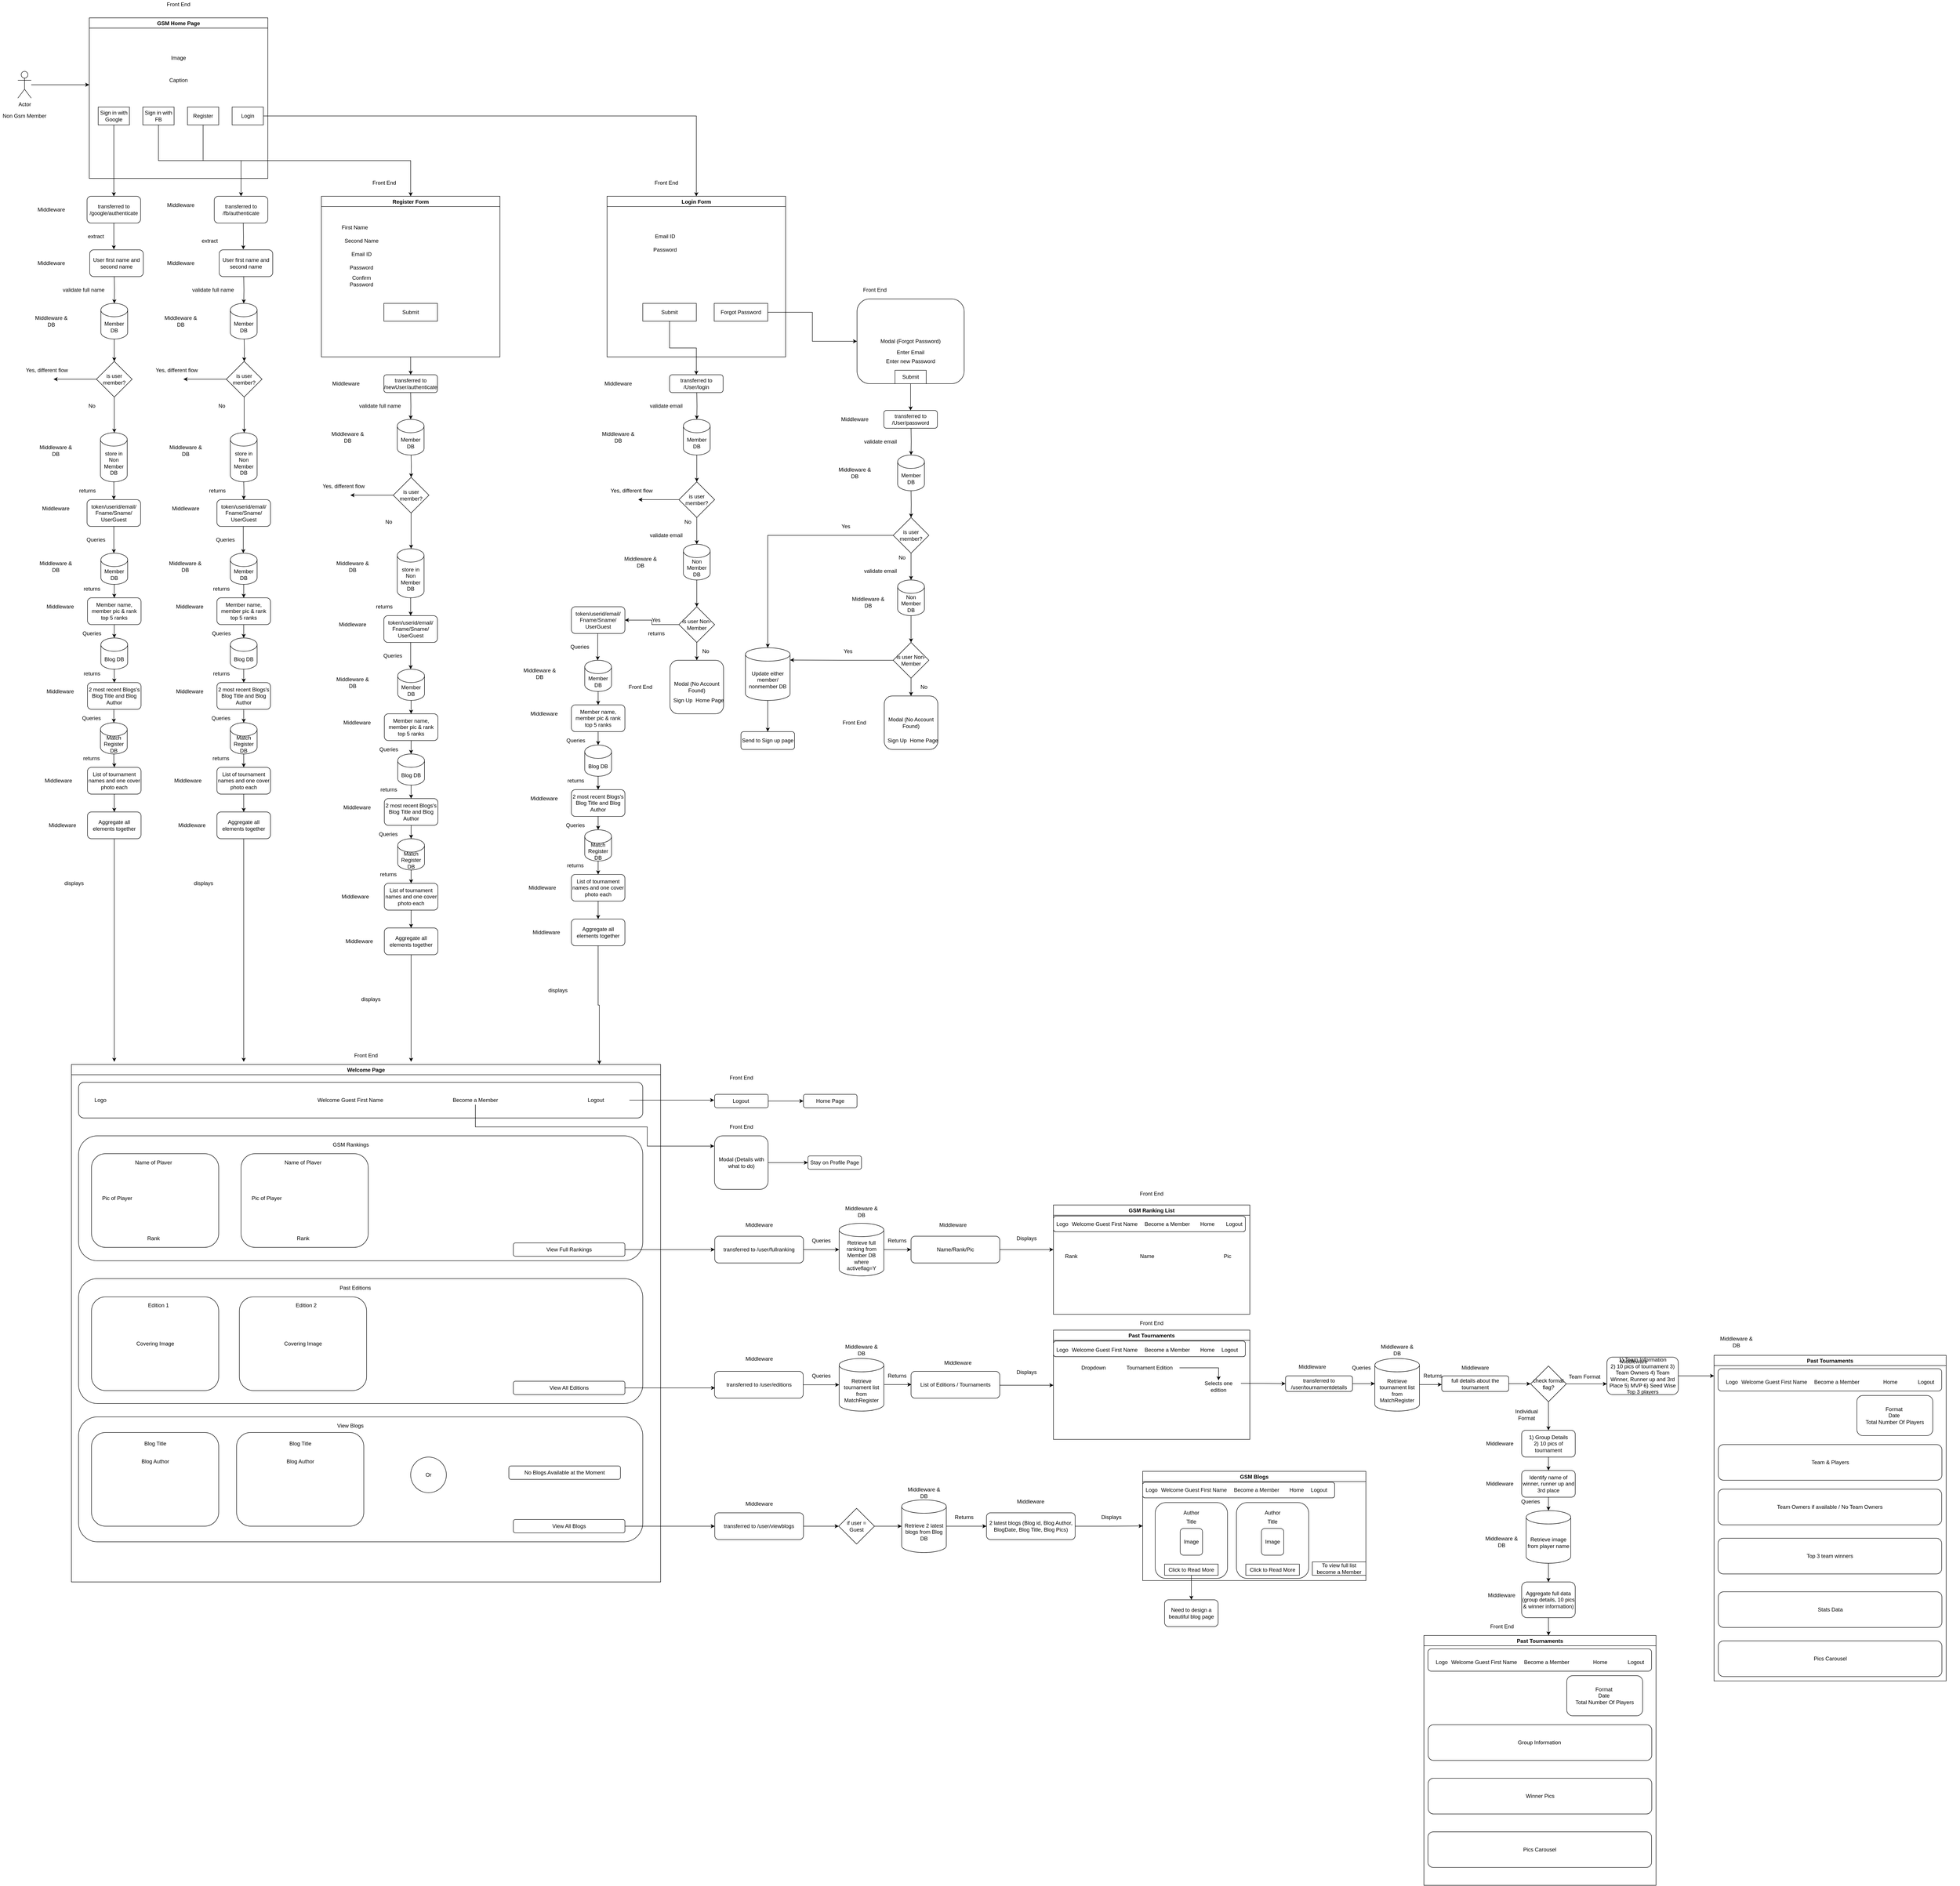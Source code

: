 <mxfile version="14.7.2" type="github" pages="2">
  <diagram id="JOsgbX38XLbBY9DrWCiV" name="nonGSM member User Flow">
    <mxGraphModel dx="946" dy="614" grid="1" gridSize="10" guides="1" tooltips="1" connect="1" arrows="1" fold="1" page="1" pageScale="1" pageWidth="2339" pageHeight="3300" math="0" shadow="0">
      <root>
        <mxCell id="0" />
        <mxCell id="1" parent="0" />
        <mxCell id="Bx13AfeXELvHfdjOSMqN-60" style="edgeStyle=orthogonalEdgeStyle;rounded=0;orthogonalLoop=1;jettySize=auto;html=1;" edge="1" parent="1" source="Bx13AfeXELvHfdjOSMqN-56">
          <mxGeometry relative="1" as="geometry">
            <mxPoint x="200" y="270" as="targetPoint" />
          </mxGeometry>
        </mxCell>
        <mxCell id="Bx13AfeXELvHfdjOSMqN-56" value="Actor" style="shape=umlActor;verticalLabelPosition=bottom;verticalAlign=top;html=1;outlineConnect=0;" vertex="1" parent="1">
          <mxGeometry x="40" y="240" width="30" height="60" as="geometry" />
        </mxCell>
        <mxCell id="Bx13AfeXELvHfdjOSMqN-57" value="Non Gsm Member" style="text;html=1;strokeColor=none;fillColor=none;align=center;verticalAlign=middle;whiteSpace=wrap;rounded=0;" vertex="1" parent="1">
          <mxGeometry y="330" width="110" height="20" as="geometry" />
        </mxCell>
        <mxCell id="Bx13AfeXELvHfdjOSMqN-59" value="GSM Home Page" style="swimlane;" vertex="1" parent="1">
          <mxGeometry x="200" y="120" width="400" height="360" as="geometry">
            <mxRectangle x="200" y="120" width="130" height="23" as="alternateBounds" />
          </mxGeometry>
        </mxCell>
        <mxCell id="Bx13AfeXELvHfdjOSMqN-62" value="Image" style="text;html=1;strokeColor=none;fillColor=none;align=center;verticalAlign=middle;whiteSpace=wrap;rounded=0;" vertex="1" parent="Bx13AfeXELvHfdjOSMqN-59">
          <mxGeometry x="120" y="80" width="160" height="20" as="geometry" />
        </mxCell>
        <mxCell id="Bx13AfeXELvHfdjOSMqN-63" value="Caption" style="text;html=1;strokeColor=none;fillColor=none;align=center;verticalAlign=middle;whiteSpace=wrap;rounded=0;" vertex="1" parent="Bx13AfeXELvHfdjOSMqN-59">
          <mxGeometry x="120" y="130" width="160" height="20" as="geometry" />
        </mxCell>
        <mxCell id="Bx13AfeXELvHfdjOSMqN-64" value="Sign in with Google" style="rounded=0;whiteSpace=wrap;html=1;" vertex="1" parent="Bx13AfeXELvHfdjOSMqN-59">
          <mxGeometry x="20" y="200" width="70" height="40" as="geometry" />
        </mxCell>
        <mxCell id="Bx13AfeXELvHfdjOSMqN-65" value="Sign in with FB" style="rounded=0;whiteSpace=wrap;html=1;" vertex="1" parent="Bx13AfeXELvHfdjOSMqN-59">
          <mxGeometry x="120" y="200" width="70" height="40" as="geometry" />
        </mxCell>
        <mxCell id="Bx13AfeXELvHfdjOSMqN-66" value="Register" style="rounded=0;whiteSpace=wrap;html=1;" vertex="1" parent="Bx13AfeXELvHfdjOSMqN-59">
          <mxGeometry x="220" y="200" width="70" height="40" as="geometry" />
        </mxCell>
        <mxCell id="Bx13AfeXELvHfdjOSMqN-67" value="Login" style="rounded=0;whiteSpace=wrap;html=1;" vertex="1" parent="Bx13AfeXELvHfdjOSMqN-59">
          <mxGeometry x="320" y="200" width="70" height="40" as="geometry" />
        </mxCell>
        <mxCell id="Bx13AfeXELvHfdjOSMqN-73" style="edgeStyle=orthogonalEdgeStyle;rounded=0;orthogonalLoop=1;jettySize=auto;html=1;entryX=0.45;entryY=-0.017;entryDx=0;entryDy=0;entryPerimeter=0;" edge="1" parent="1" source="Bx13AfeXELvHfdjOSMqN-68" target="Bx13AfeXELvHfdjOSMqN-72">
          <mxGeometry relative="1" as="geometry" />
        </mxCell>
        <mxCell id="Bx13AfeXELvHfdjOSMqN-68" value="transferred to /google/authenticate" style="rounded=1;whiteSpace=wrap;html=1;" vertex="1" parent="1">
          <mxGeometry x="195" y="520" width="120" height="60" as="geometry" />
        </mxCell>
        <mxCell id="Bx13AfeXELvHfdjOSMqN-69" style="edgeStyle=orthogonalEdgeStyle;rounded=0;orthogonalLoop=1;jettySize=auto;html=1;entryX=0.5;entryY=0;entryDx=0;entryDy=0;" edge="1" parent="1" source="Bx13AfeXELvHfdjOSMqN-64" target="Bx13AfeXELvHfdjOSMqN-68">
          <mxGeometry relative="1" as="geometry" />
        </mxCell>
        <mxCell id="Bx13AfeXELvHfdjOSMqN-70" value="Front End" style="text;html=1;strokeColor=none;fillColor=none;align=center;verticalAlign=middle;whiteSpace=wrap;rounded=0;" vertex="1" parent="1">
          <mxGeometry x="325" y="80" width="150" height="20" as="geometry" />
        </mxCell>
        <mxCell id="Bx13AfeXELvHfdjOSMqN-71" value="Middleware" style="text;html=1;strokeColor=none;fillColor=none;align=center;verticalAlign=middle;whiteSpace=wrap;rounded=0;" vertex="1" parent="1">
          <mxGeometry x="70" y="540" width="90" height="20" as="geometry" />
        </mxCell>
        <mxCell id="Bx13AfeXELvHfdjOSMqN-76" style="edgeStyle=orthogonalEdgeStyle;rounded=0;orthogonalLoop=1;jettySize=auto;html=1;entryX=0.5;entryY=0;entryDx=0;entryDy=0;entryPerimeter=0;" edge="1" parent="1" target="Bx13AfeXELvHfdjOSMqN-75">
          <mxGeometry relative="1" as="geometry">
            <mxPoint x="256" y="700" as="sourcePoint" />
          </mxGeometry>
        </mxCell>
        <mxCell id="Bx13AfeXELvHfdjOSMqN-72" value="User first name and second name" style="rounded=1;whiteSpace=wrap;html=1;" vertex="1" parent="1">
          <mxGeometry x="201" y="640" width="120" height="60" as="geometry" />
        </mxCell>
        <mxCell id="Bx13AfeXELvHfdjOSMqN-74" value="extract" style="text;html=1;strokeColor=none;fillColor=none;align=center;verticalAlign=middle;whiteSpace=wrap;rounded=0;" vertex="1" parent="1">
          <mxGeometry x="195" y="600" width="40" height="20" as="geometry" />
        </mxCell>
        <mxCell id="Bx13AfeXELvHfdjOSMqN-82" style="edgeStyle=orthogonalEdgeStyle;rounded=0;orthogonalLoop=1;jettySize=auto;html=1;entryX=0.5;entryY=0;entryDx=0;entryDy=0;" edge="1" parent="1" source="Bx13AfeXELvHfdjOSMqN-75" target="Bx13AfeXELvHfdjOSMqN-78">
          <mxGeometry relative="1" as="geometry" />
        </mxCell>
        <mxCell id="Bx13AfeXELvHfdjOSMqN-75" value="Member DB" style="shape=cylinder3;whiteSpace=wrap;html=1;boundedLbl=1;backgroundOutline=1;size=15;" vertex="1" parent="1">
          <mxGeometry x="226" y="760" width="60" height="80" as="geometry" />
        </mxCell>
        <mxCell id="Bx13AfeXELvHfdjOSMqN-77" value="validate full name" style="text;html=1;strokeColor=none;fillColor=none;align=center;verticalAlign=middle;whiteSpace=wrap;rounded=0;" vertex="1" parent="1">
          <mxGeometry x="130" y="720" width="115" height="20" as="geometry" />
        </mxCell>
        <mxCell id="Bx13AfeXELvHfdjOSMqN-79" style="edgeStyle=orthogonalEdgeStyle;rounded=0;orthogonalLoop=1;jettySize=auto;html=1;" edge="1" parent="1" source="Bx13AfeXELvHfdjOSMqN-78">
          <mxGeometry relative="1" as="geometry">
            <mxPoint x="120" y="930" as="targetPoint" />
          </mxGeometry>
        </mxCell>
        <mxCell id="Bx13AfeXELvHfdjOSMqN-84" style="edgeStyle=orthogonalEdgeStyle;rounded=0;orthogonalLoop=1;jettySize=auto;html=1;entryX=0.5;entryY=0;entryDx=0;entryDy=0;" edge="1" parent="1" source="Bx13AfeXELvHfdjOSMqN-78">
          <mxGeometry relative="1" as="geometry">
            <mxPoint x="256" y="1050" as="targetPoint" />
          </mxGeometry>
        </mxCell>
        <mxCell id="Bx13AfeXELvHfdjOSMqN-78" value="is user member?" style="rhombus;whiteSpace=wrap;html=1;" vertex="1" parent="1">
          <mxGeometry x="216" y="890" width="80" height="80" as="geometry" />
        </mxCell>
        <mxCell id="Bx13AfeXELvHfdjOSMqN-81" value="Yes, different flow" style="text;html=1;strokeColor=none;fillColor=none;align=center;verticalAlign=middle;whiteSpace=wrap;rounded=0;" vertex="1" parent="1">
          <mxGeometry x="30" y="900" width="150" height="20" as="geometry" />
        </mxCell>
        <mxCell id="Bx13AfeXELvHfdjOSMqN-85" value="No" style="text;html=1;strokeColor=none;fillColor=none;align=center;verticalAlign=middle;whiteSpace=wrap;rounded=0;" vertex="1" parent="1">
          <mxGeometry x="186" y="980" width="40" height="20" as="geometry" />
        </mxCell>
        <mxCell id="Bx13AfeXELvHfdjOSMqN-88" style="edgeStyle=orthogonalEdgeStyle;rounded=0;orthogonalLoop=1;jettySize=auto;html=1;entryX=0.5;entryY=0;entryDx=0;entryDy=0;" edge="1" parent="1" source="Bx13AfeXELvHfdjOSMqN-86" target="Bx13AfeXELvHfdjOSMqN-87">
          <mxGeometry relative="1" as="geometry" />
        </mxCell>
        <mxCell id="Bx13AfeXELvHfdjOSMqN-86" value="store in Non Member DB" style="shape=cylinder3;whiteSpace=wrap;html=1;boundedLbl=1;backgroundOutline=1;size=15;" vertex="1" parent="1">
          <mxGeometry x="225" y="1050" width="60" height="110" as="geometry" />
        </mxCell>
        <mxCell id="Bx13AfeXELvHfdjOSMqN-486" style="edgeStyle=orthogonalEdgeStyle;rounded=0;orthogonalLoop=1;jettySize=auto;html=1;entryX=0.5;entryY=0;entryDx=0;entryDy=0;" edge="1" parent="1" source="Bx13AfeXELvHfdjOSMqN-87">
          <mxGeometry relative="1" as="geometry">
            <mxPoint x="255" y="1320" as="targetPoint" />
          </mxGeometry>
        </mxCell>
        <mxCell id="Bx13AfeXELvHfdjOSMqN-87" value="token/userid/email/ Fname/Sname/&lt;br&gt;UserGuest&lt;br&gt;" style="rounded=1;whiteSpace=wrap;html=1;" vertex="1" parent="1">
          <mxGeometry x="195" y="1200" width="120" height="60" as="geometry" />
        </mxCell>
        <mxCell id="Bx13AfeXELvHfdjOSMqN-89" value="Middleware" style="text;html=1;strokeColor=none;fillColor=none;align=center;verticalAlign=middle;whiteSpace=wrap;rounded=0;" vertex="1" parent="1">
          <mxGeometry x="70" y="660" width="90" height="20" as="geometry" />
        </mxCell>
        <mxCell id="Bx13AfeXELvHfdjOSMqN-90" value="Middleware &amp;amp; DB" style="text;html=1;strokeColor=none;fillColor=none;align=center;verticalAlign=middle;whiteSpace=wrap;rounded=0;" vertex="1" parent="1">
          <mxGeometry x="70" y="790" width="90" height="20" as="geometry" />
        </mxCell>
        <mxCell id="Bx13AfeXELvHfdjOSMqN-91" value="Middleware &amp;amp; DB" style="text;html=1;strokeColor=none;fillColor=none;align=center;verticalAlign=middle;whiteSpace=wrap;rounded=0;" vertex="1" parent="1">
          <mxGeometry x="80" y="1080" width="90" height="20" as="geometry" />
        </mxCell>
        <mxCell id="Bx13AfeXELvHfdjOSMqN-92" value="Middleware" style="text;html=1;strokeColor=none;fillColor=none;align=center;verticalAlign=middle;whiteSpace=wrap;rounded=0;" vertex="1" parent="1">
          <mxGeometry x="80" y="1210" width="90" height="20" as="geometry" />
        </mxCell>
        <mxCell id="Bx13AfeXELvHfdjOSMqN-93" value="returns" style="text;html=1;strokeColor=none;fillColor=none;align=center;verticalAlign=middle;whiteSpace=wrap;rounded=0;" vertex="1" parent="1">
          <mxGeometry x="176" y="1170" width="40" height="20" as="geometry" />
        </mxCell>
        <mxCell id="Bx13AfeXELvHfdjOSMqN-96" value="transferred to /fb/authenticate" style="rounded=1;whiteSpace=wrap;html=1;" vertex="1" parent="1">
          <mxGeometry x="480" y="520" width="120" height="60" as="geometry" />
        </mxCell>
        <mxCell id="Bx13AfeXELvHfdjOSMqN-97" style="edgeStyle=orthogonalEdgeStyle;rounded=0;orthogonalLoop=1;jettySize=auto;html=1;exitX=0.5;exitY=1;exitDx=0;exitDy=0;entryX=0.5;entryY=0;entryDx=0;entryDy=0;" edge="1" parent="1" source="Bx13AfeXELvHfdjOSMqN-65" target="Bx13AfeXELvHfdjOSMqN-96">
          <mxGeometry relative="1" as="geometry" />
        </mxCell>
        <mxCell id="Bx13AfeXELvHfdjOSMqN-98" value="Middleware" style="text;html=1;strokeColor=none;fillColor=none;align=center;verticalAlign=middle;whiteSpace=wrap;rounded=0;" vertex="1" parent="1">
          <mxGeometry x="360" y="530" width="90" height="20" as="geometry" />
        </mxCell>
        <mxCell id="Bx13AfeXELvHfdjOSMqN-119" value="extract" style="text;html=1;strokeColor=none;fillColor=none;align=center;verticalAlign=middle;whiteSpace=wrap;rounded=0;" vertex="1" parent="1">
          <mxGeometry x="450" y="610" width="40" height="20" as="geometry" />
        </mxCell>
        <mxCell id="Bx13AfeXELvHfdjOSMqN-120" style="edgeStyle=orthogonalEdgeStyle;rounded=0;orthogonalLoop=1;jettySize=auto;html=1;entryX=0.45;entryY=-0.017;entryDx=0;entryDy=0;entryPerimeter=0;" edge="1" parent="1" target="Bx13AfeXELvHfdjOSMqN-121">
          <mxGeometry relative="1" as="geometry">
            <mxPoint x="545" y="580" as="sourcePoint" />
          </mxGeometry>
        </mxCell>
        <mxCell id="Bx13AfeXELvHfdjOSMqN-121" value="User first name and second name" style="rounded=1;whiteSpace=wrap;html=1;" vertex="1" parent="1">
          <mxGeometry x="491" y="640" width="120" height="60" as="geometry" />
        </mxCell>
        <mxCell id="Bx13AfeXELvHfdjOSMqN-122" value="Middleware" style="text;html=1;strokeColor=none;fillColor=none;align=center;verticalAlign=middle;whiteSpace=wrap;rounded=0;" vertex="1" parent="1">
          <mxGeometry x="360" y="660" width="90" height="20" as="geometry" />
        </mxCell>
        <mxCell id="Bx13AfeXELvHfdjOSMqN-123" style="edgeStyle=orthogonalEdgeStyle;rounded=0;orthogonalLoop=1;jettySize=auto;html=1;entryX=0.5;entryY=0;entryDx=0;entryDy=0;entryPerimeter=0;" edge="1" parent="1" target="Bx13AfeXELvHfdjOSMqN-124">
          <mxGeometry relative="1" as="geometry">
            <mxPoint x="546" y="700" as="sourcePoint" />
          </mxGeometry>
        </mxCell>
        <mxCell id="Bx13AfeXELvHfdjOSMqN-124" value="Member DB" style="shape=cylinder3;whiteSpace=wrap;html=1;boundedLbl=1;backgroundOutline=1;size=15;" vertex="1" parent="1">
          <mxGeometry x="516" y="760" width="60" height="80" as="geometry" />
        </mxCell>
        <mxCell id="Bx13AfeXELvHfdjOSMqN-125" value="validate full name" style="text;html=1;strokeColor=none;fillColor=none;align=center;verticalAlign=middle;whiteSpace=wrap;rounded=0;" vertex="1" parent="1">
          <mxGeometry x="420" y="720" width="115" height="20" as="geometry" />
        </mxCell>
        <mxCell id="Bx13AfeXELvHfdjOSMqN-126" value="Middleware &amp;amp; DB" style="text;html=1;strokeColor=none;fillColor=none;align=center;verticalAlign=middle;whiteSpace=wrap;rounded=0;" vertex="1" parent="1">
          <mxGeometry x="360" y="790" width="90" height="20" as="geometry" />
        </mxCell>
        <mxCell id="Bx13AfeXELvHfdjOSMqN-127" style="edgeStyle=orthogonalEdgeStyle;rounded=0;orthogonalLoop=1;jettySize=auto;html=1;entryX=0.5;entryY=0;entryDx=0;entryDy=0;" edge="1" parent="1" target="Bx13AfeXELvHfdjOSMqN-130">
          <mxGeometry relative="1" as="geometry">
            <mxPoint x="547" y="840" as="sourcePoint" />
          </mxGeometry>
        </mxCell>
        <mxCell id="Bx13AfeXELvHfdjOSMqN-128" style="edgeStyle=orthogonalEdgeStyle;rounded=0;orthogonalLoop=1;jettySize=auto;html=1;" edge="1" parent="1" source="Bx13AfeXELvHfdjOSMqN-130">
          <mxGeometry relative="1" as="geometry">
            <mxPoint x="411" y="930" as="targetPoint" />
          </mxGeometry>
        </mxCell>
        <mxCell id="Bx13AfeXELvHfdjOSMqN-129" style="edgeStyle=orthogonalEdgeStyle;rounded=0;orthogonalLoop=1;jettySize=auto;html=1;entryX=0.5;entryY=0;entryDx=0;entryDy=0;" edge="1" parent="1" source="Bx13AfeXELvHfdjOSMqN-130">
          <mxGeometry relative="1" as="geometry">
            <mxPoint x="547" y="1050" as="targetPoint" />
          </mxGeometry>
        </mxCell>
        <mxCell id="Bx13AfeXELvHfdjOSMqN-130" value="is user member?" style="rhombus;whiteSpace=wrap;html=1;" vertex="1" parent="1">
          <mxGeometry x="507" y="890" width="80" height="80" as="geometry" />
        </mxCell>
        <mxCell id="Bx13AfeXELvHfdjOSMqN-131" value="Yes, different flow" style="text;html=1;strokeColor=none;fillColor=none;align=center;verticalAlign=middle;whiteSpace=wrap;rounded=0;" vertex="1" parent="1">
          <mxGeometry x="321" y="900" width="150" height="20" as="geometry" />
        </mxCell>
        <mxCell id="Bx13AfeXELvHfdjOSMqN-132" value="No" style="text;html=1;strokeColor=none;fillColor=none;align=center;verticalAlign=middle;whiteSpace=wrap;rounded=0;" vertex="1" parent="1">
          <mxGeometry x="477" y="980" width="40" height="20" as="geometry" />
        </mxCell>
        <mxCell id="Bx13AfeXELvHfdjOSMqN-133" value="store in Non Member DB" style="shape=cylinder3;whiteSpace=wrap;html=1;boundedLbl=1;backgroundOutline=1;size=15;" vertex="1" parent="1">
          <mxGeometry x="516" y="1050" width="60" height="110" as="geometry" />
        </mxCell>
        <mxCell id="Bx13AfeXELvHfdjOSMqN-134" value="Middleware &amp;amp; DB" style="text;html=1;strokeColor=none;fillColor=none;align=center;verticalAlign=middle;whiteSpace=wrap;rounded=0;" vertex="1" parent="1">
          <mxGeometry x="371" y="1080" width="90" height="20" as="geometry" />
        </mxCell>
        <mxCell id="Bx13AfeXELvHfdjOSMqN-135" style="edgeStyle=orthogonalEdgeStyle;rounded=0;orthogonalLoop=1;jettySize=auto;html=1;entryX=0.5;entryY=0;entryDx=0;entryDy=0;" edge="1" parent="1" target="Bx13AfeXELvHfdjOSMqN-137">
          <mxGeometry relative="1" as="geometry">
            <mxPoint x="546" y="1160" as="sourcePoint" />
          </mxGeometry>
        </mxCell>
        <mxCell id="Bx13AfeXELvHfdjOSMqN-137" value="token/userid/email/ Fname/Sname/&lt;br&gt;UserGuest&lt;br&gt;" style="rounded=1;whiteSpace=wrap;html=1;" vertex="1" parent="1">
          <mxGeometry x="486" y="1200" width="120" height="60" as="geometry" />
        </mxCell>
        <mxCell id="Bx13AfeXELvHfdjOSMqN-138" value="Middleware" style="text;html=1;strokeColor=none;fillColor=none;align=center;verticalAlign=middle;whiteSpace=wrap;rounded=0;" vertex="1" parent="1">
          <mxGeometry x="371" y="1210" width="90" height="20" as="geometry" />
        </mxCell>
        <mxCell id="Bx13AfeXELvHfdjOSMqN-139" value="returns" style="text;html=1;strokeColor=none;fillColor=none;align=center;verticalAlign=middle;whiteSpace=wrap;rounded=0;" vertex="1" parent="1">
          <mxGeometry x="467" y="1170" width="40" height="20" as="geometry" />
        </mxCell>
        <mxCell id="Bx13AfeXELvHfdjOSMqN-151" style="edgeStyle=orthogonalEdgeStyle;rounded=0;orthogonalLoop=1;jettySize=auto;html=1;entryX=0.5;entryY=0;entryDx=0;entryDy=0;" edge="1" parent="1" source="Bx13AfeXELvHfdjOSMqN-141" target="Bx13AfeXELvHfdjOSMqN-148">
          <mxGeometry relative="1" as="geometry" />
        </mxCell>
        <mxCell id="Bx13AfeXELvHfdjOSMqN-141" value="Register Form" style="swimlane;" vertex="1" parent="1">
          <mxGeometry x="720" y="520" width="400" height="360" as="geometry" />
        </mxCell>
        <mxCell id="Bx13AfeXELvHfdjOSMqN-142" value="First Name" style="text;html=1;strokeColor=none;fillColor=none;align=center;verticalAlign=middle;whiteSpace=wrap;rounded=0;" vertex="1" parent="Bx13AfeXELvHfdjOSMqN-141">
          <mxGeometry x="40" y="60" width="70" height="20" as="geometry" />
        </mxCell>
        <mxCell id="Bx13AfeXELvHfdjOSMqN-143" value="Second Name" style="text;html=1;strokeColor=none;fillColor=none;align=center;verticalAlign=middle;whiteSpace=wrap;rounded=0;" vertex="1" parent="Bx13AfeXELvHfdjOSMqN-141">
          <mxGeometry x="40" y="90" width="100" height="20" as="geometry" />
        </mxCell>
        <mxCell id="Bx13AfeXELvHfdjOSMqN-144" value="Email ID" style="text;html=1;strokeColor=none;fillColor=none;align=center;verticalAlign=middle;whiteSpace=wrap;rounded=0;" vertex="1" parent="Bx13AfeXELvHfdjOSMqN-141">
          <mxGeometry x="40" y="120" width="100" height="20" as="geometry" />
        </mxCell>
        <mxCell id="Bx13AfeXELvHfdjOSMqN-145" value="Password" style="text;html=1;strokeColor=none;fillColor=none;align=center;verticalAlign=middle;whiteSpace=wrap;rounded=0;" vertex="1" parent="Bx13AfeXELvHfdjOSMqN-141">
          <mxGeometry x="40" y="150" width="100" height="20" as="geometry" />
        </mxCell>
        <mxCell id="Bx13AfeXELvHfdjOSMqN-146" value="Confirm Password" style="text;html=1;strokeColor=none;fillColor=none;align=center;verticalAlign=middle;whiteSpace=wrap;rounded=0;" vertex="1" parent="Bx13AfeXELvHfdjOSMqN-141">
          <mxGeometry x="40" y="180" width="100" height="20" as="geometry" />
        </mxCell>
        <mxCell id="Bx13AfeXELvHfdjOSMqN-147" value="Submit" style="rounded=0;whiteSpace=wrap;html=1;" vertex="1" parent="Bx13AfeXELvHfdjOSMqN-141">
          <mxGeometry x="140" y="240" width="120" height="40" as="geometry" />
        </mxCell>
        <mxCell id="Bx13AfeXELvHfdjOSMqN-148" value="transferred to /newUser/authenticate" style="rounded=1;whiteSpace=wrap;html=1;" vertex="1" parent="1">
          <mxGeometry x="860" y="920" width="120" height="40" as="geometry" />
        </mxCell>
        <mxCell id="Bx13AfeXELvHfdjOSMqN-149" value="Front End" style="text;html=1;strokeColor=none;fillColor=none;align=center;verticalAlign=middle;whiteSpace=wrap;rounded=0;" vertex="1" parent="1">
          <mxGeometry x="816" y="480" width="90" height="20" as="geometry" />
        </mxCell>
        <mxCell id="Bx13AfeXELvHfdjOSMqN-150" value="Middleware" style="text;html=1;strokeColor=none;fillColor=none;align=center;verticalAlign=middle;whiteSpace=wrap;rounded=0;" vertex="1" parent="1">
          <mxGeometry x="730" y="930" width="90" height="20" as="geometry" />
        </mxCell>
        <mxCell id="Bx13AfeXELvHfdjOSMqN-152" style="edgeStyle=orthogonalEdgeStyle;rounded=0;orthogonalLoop=1;jettySize=auto;html=1;entryX=0.5;entryY=0;entryDx=0;entryDy=0;entryPerimeter=0;" edge="1" parent="1" target="Bx13AfeXELvHfdjOSMqN-153">
          <mxGeometry relative="1" as="geometry">
            <mxPoint x="920" y="960" as="sourcePoint" />
          </mxGeometry>
        </mxCell>
        <mxCell id="Bx13AfeXELvHfdjOSMqN-153" value="Member DB" style="shape=cylinder3;whiteSpace=wrap;html=1;boundedLbl=1;backgroundOutline=1;size=15;" vertex="1" parent="1">
          <mxGeometry x="890" y="1020" width="60" height="80" as="geometry" />
        </mxCell>
        <mxCell id="Bx13AfeXELvHfdjOSMqN-154" value="validate full name" style="text;html=1;strokeColor=none;fillColor=none;align=center;verticalAlign=middle;whiteSpace=wrap;rounded=0;" vertex="1" parent="1">
          <mxGeometry x="794" y="980" width="115" height="20" as="geometry" />
        </mxCell>
        <mxCell id="Bx13AfeXELvHfdjOSMqN-155" value="Middleware &amp;amp; DB" style="text;html=1;strokeColor=none;fillColor=none;align=center;verticalAlign=middle;whiteSpace=wrap;rounded=0;" vertex="1" parent="1">
          <mxGeometry x="734" y="1050" width="90" height="20" as="geometry" />
        </mxCell>
        <mxCell id="Bx13AfeXELvHfdjOSMqN-156" style="edgeStyle=orthogonalEdgeStyle;rounded=0;orthogonalLoop=1;jettySize=auto;html=1;entryX=0.5;entryY=0;entryDx=0;entryDy=0;" edge="1" parent="1" target="Bx13AfeXELvHfdjOSMqN-159">
          <mxGeometry relative="1" as="geometry">
            <mxPoint x="921" y="1100" as="sourcePoint" />
          </mxGeometry>
        </mxCell>
        <mxCell id="Bx13AfeXELvHfdjOSMqN-157" style="edgeStyle=orthogonalEdgeStyle;rounded=0;orthogonalLoop=1;jettySize=auto;html=1;" edge="1" parent="1" source="Bx13AfeXELvHfdjOSMqN-159">
          <mxGeometry relative="1" as="geometry">
            <mxPoint x="785" y="1190" as="targetPoint" />
          </mxGeometry>
        </mxCell>
        <mxCell id="Bx13AfeXELvHfdjOSMqN-158" style="edgeStyle=orthogonalEdgeStyle;rounded=0;orthogonalLoop=1;jettySize=auto;html=1;entryX=0.5;entryY=0;entryDx=0;entryDy=0;" edge="1" parent="1" source="Bx13AfeXELvHfdjOSMqN-159">
          <mxGeometry relative="1" as="geometry">
            <mxPoint x="921" y="1310" as="targetPoint" />
          </mxGeometry>
        </mxCell>
        <mxCell id="Bx13AfeXELvHfdjOSMqN-159" value="is user member?" style="rhombus;whiteSpace=wrap;html=1;" vertex="1" parent="1">
          <mxGeometry x="881" y="1150" width="80" height="80" as="geometry" />
        </mxCell>
        <mxCell id="Bx13AfeXELvHfdjOSMqN-160" value="Yes, different flow" style="text;html=1;strokeColor=none;fillColor=none;align=center;verticalAlign=middle;whiteSpace=wrap;rounded=0;" vertex="1" parent="1">
          <mxGeometry x="695" y="1160" width="150" height="20" as="geometry" />
        </mxCell>
        <mxCell id="Bx13AfeXELvHfdjOSMqN-161" value="No" style="text;html=1;strokeColor=none;fillColor=none;align=center;verticalAlign=middle;whiteSpace=wrap;rounded=0;" vertex="1" parent="1">
          <mxGeometry x="851" y="1240" width="40" height="20" as="geometry" />
        </mxCell>
        <mxCell id="Bx13AfeXELvHfdjOSMqN-169" style="edgeStyle=orthogonalEdgeStyle;rounded=0;orthogonalLoop=1;jettySize=auto;html=1;" edge="1" parent="1" source="Bx13AfeXELvHfdjOSMqN-162" target="Bx13AfeXELvHfdjOSMqN-164">
          <mxGeometry relative="1" as="geometry" />
        </mxCell>
        <mxCell id="Bx13AfeXELvHfdjOSMqN-162" value="store in Non Member DB" style="shape=cylinder3;whiteSpace=wrap;html=1;boundedLbl=1;backgroundOutline=1;size=15;" vertex="1" parent="1">
          <mxGeometry x="890" y="1310" width="60" height="110" as="geometry" />
        </mxCell>
        <mxCell id="Bx13AfeXELvHfdjOSMqN-163" value="Middleware &amp;amp; DB" style="text;html=1;strokeColor=none;fillColor=none;align=center;verticalAlign=middle;whiteSpace=wrap;rounded=0;" vertex="1" parent="1">
          <mxGeometry x="745" y="1340" width="90" height="20" as="geometry" />
        </mxCell>
        <mxCell id="Bx13AfeXELvHfdjOSMqN-164" value="token/userid/email/ Fname/Sname/&lt;br&gt;UserGuest" style="rounded=1;whiteSpace=wrap;html=1;" vertex="1" parent="1">
          <mxGeometry x="860" y="1460" width="120" height="60" as="geometry" />
        </mxCell>
        <mxCell id="Bx13AfeXELvHfdjOSMqN-165" value="Middleware" style="text;html=1;strokeColor=none;fillColor=none;align=center;verticalAlign=middle;whiteSpace=wrap;rounded=0;" vertex="1" parent="1">
          <mxGeometry x="745" y="1470" width="90" height="20" as="geometry" />
        </mxCell>
        <mxCell id="Bx13AfeXELvHfdjOSMqN-166" value="returns" style="text;html=1;strokeColor=none;fillColor=none;align=center;verticalAlign=middle;whiteSpace=wrap;rounded=0;" vertex="1" parent="1">
          <mxGeometry x="841" y="1430" width="40" height="20" as="geometry" />
        </mxCell>
        <mxCell id="Bx13AfeXELvHfdjOSMqN-170" style="edgeStyle=orthogonalEdgeStyle;rounded=0;orthogonalLoop=1;jettySize=auto;html=1;exitX=0.5;exitY=1;exitDx=0;exitDy=0;" edge="1" parent="1" source="Bx13AfeXELvHfdjOSMqN-66" target="Bx13AfeXELvHfdjOSMqN-141">
          <mxGeometry relative="1" as="geometry" />
        </mxCell>
        <mxCell id="Bx13AfeXELvHfdjOSMqN-183" style="edgeStyle=orthogonalEdgeStyle;rounded=0;orthogonalLoop=1;jettySize=auto;html=1;entryX=0.5;entryY=0;entryDx=0;entryDy=0;exitX=0.5;exitY=1;exitDx=0;exitDy=0;" edge="1" parent="1" source="Bx13AfeXELvHfdjOSMqN-177" target="Bx13AfeXELvHfdjOSMqN-181">
          <mxGeometry relative="1" as="geometry" />
        </mxCell>
        <mxCell id="Bx13AfeXELvHfdjOSMqN-171" value="Login Form" style="swimlane;" vertex="1" parent="1">
          <mxGeometry x="1360" y="520" width="400" height="360" as="geometry" />
        </mxCell>
        <mxCell id="Bx13AfeXELvHfdjOSMqN-177" value="Submit" style="rounded=0;whiteSpace=wrap;html=1;" vertex="1" parent="Bx13AfeXELvHfdjOSMqN-171">
          <mxGeometry x="80" y="240" width="120" height="40" as="geometry" />
        </mxCell>
        <mxCell id="Bx13AfeXELvHfdjOSMqN-178" value="Email ID" style="text;html=1;strokeColor=none;fillColor=none;align=center;verticalAlign=middle;whiteSpace=wrap;rounded=0;" vertex="1" parent="Bx13AfeXELvHfdjOSMqN-171">
          <mxGeometry x="80" y="80" width="100" height="20" as="geometry" />
        </mxCell>
        <mxCell id="Bx13AfeXELvHfdjOSMqN-179" value="Password" style="text;html=1;strokeColor=none;fillColor=none;align=center;verticalAlign=middle;whiteSpace=wrap;rounded=0;" vertex="1" parent="Bx13AfeXELvHfdjOSMqN-171">
          <mxGeometry x="80" y="110" width="100" height="20" as="geometry" />
        </mxCell>
        <mxCell id="Bx13AfeXELvHfdjOSMqN-180" value="Forgot Password" style="rounded=0;whiteSpace=wrap;html=1;" vertex="1" parent="Bx13AfeXELvHfdjOSMqN-171">
          <mxGeometry x="240" y="240" width="120" height="40" as="geometry" />
        </mxCell>
        <mxCell id="Bx13AfeXELvHfdjOSMqN-181" value="transferred to /User/login" style="rounded=1;whiteSpace=wrap;html=1;" vertex="1" parent="1">
          <mxGeometry x="1500" y="920" width="120" height="40" as="geometry" />
        </mxCell>
        <mxCell id="Bx13AfeXELvHfdjOSMqN-182" value="Middleware" style="text;html=1;strokeColor=none;fillColor=none;align=center;verticalAlign=middle;whiteSpace=wrap;rounded=0;" vertex="1" parent="1">
          <mxGeometry x="1340" y="930" width="90" height="20" as="geometry" />
        </mxCell>
        <mxCell id="Bx13AfeXELvHfdjOSMqN-185" style="edgeStyle=orthogonalEdgeStyle;rounded=0;orthogonalLoop=1;jettySize=auto;html=1;entryX=0.5;entryY=0;entryDx=0;entryDy=0;entryPerimeter=0;" edge="1" parent="1" target="Bx13AfeXELvHfdjOSMqN-186">
          <mxGeometry relative="1" as="geometry">
            <mxPoint x="1561" y="960" as="sourcePoint" />
          </mxGeometry>
        </mxCell>
        <mxCell id="Bx13AfeXELvHfdjOSMqN-194" style="edgeStyle=orthogonalEdgeStyle;rounded=0;orthogonalLoop=1;jettySize=auto;html=1;entryX=0.5;entryY=0;entryDx=0;entryDy=0;" edge="1" parent="1" source="Bx13AfeXELvHfdjOSMqN-186" target="Bx13AfeXELvHfdjOSMqN-190">
          <mxGeometry relative="1" as="geometry" />
        </mxCell>
        <mxCell id="Bx13AfeXELvHfdjOSMqN-186" value="Member DB" style="shape=cylinder3;whiteSpace=wrap;html=1;boundedLbl=1;backgroundOutline=1;size=15;" vertex="1" parent="1">
          <mxGeometry x="1531" y="1020" width="60" height="80" as="geometry" />
        </mxCell>
        <mxCell id="Bx13AfeXELvHfdjOSMqN-187" value="validate email" style="text;html=1;strokeColor=none;fillColor=none;align=center;verticalAlign=middle;whiteSpace=wrap;rounded=0;" vertex="1" parent="1">
          <mxGeometry x="1435" y="980" width="115" height="20" as="geometry" />
        </mxCell>
        <mxCell id="Bx13AfeXELvHfdjOSMqN-188" style="edgeStyle=orthogonalEdgeStyle;rounded=0;orthogonalLoop=1;jettySize=auto;html=1;" edge="1" parent="1" source="Bx13AfeXELvHfdjOSMqN-190">
          <mxGeometry relative="1" as="geometry">
            <mxPoint x="1430" y="1200" as="targetPoint" />
          </mxGeometry>
        </mxCell>
        <mxCell id="Bx13AfeXELvHfdjOSMqN-196" style="edgeStyle=orthogonalEdgeStyle;rounded=0;orthogonalLoop=1;jettySize=auto;html=1;entryX=0.5;entryY=0;entryDx=0;entryDy=0;entryPerimeter=0;" edge="1" parent="1" source="Bx13AfeXELvHfdjOSMqN-190" target="Bx13AfeXELvHfdjOSMqN-195">
          <mxGeometry relative="1" as="geometry" />
        </mxCell>
        <mxCell id="Bx13AfeXELvHfdjOSMqN-190" value="is user member?" style="rhombus;whiteSpace=wrap;html=1;" vertex="1" parent="1">
          <mxGeometry x="1521" y="1160" width="80" height="80" as="geometry" />
        </mxCell>
        <mxCell id="Bx13AfeXELvHfdjOSMqN-191" value="Yes, different flow" style="text;html=1;strokeColor=none;fillColor=none;align=center;verticalAlign=middle;whiteSpace=wrap;rounded=0;" vertex="1" parent="1">
          <mxGeometry x="1340" y="1170" width="150" height="20" as="geometry" />
        </mxCell>
        <mxCell id="Bx13AfeXELvHfdjOSMqN-192" value="No" style="text;html=1;strokeColor=none;fillColor=none;align=center;verticalAlign=middle;whiteSpace=wrap;rounded=0;" vertex="1" parent="1">
          <mxGeometry x="1521" y="1240" width="40" height="20" as="geometry" />
        </mxCell>
        <mxCell id="Bx13AfeXELvHfdjOSMqN-198" style="edgeStyle=orthogonalEdgeStyle;rounded=0;orthogonalLoop=1;jettySize=auto;html=1;entryX=0.5;entryY=0;entryDx=0;entryDy=0;" edge="1" parent="1" source="Bx13AfeXELvHfdjOSMqN-195" target="Bx13AfeXELvHfdjOSMqN-197">
          <mxGeometry relative="1" as="geometry" />
        </mxCell>
        <mxCell id="Bx13AfeXELvHfdjOSMqN-195" value="Non Member DB" style="shape=cylinder3;whiteSpace=wrap;html=1;boundedLbl=1;backgroundOutline=1;size=15;" vertex="1" parent="1">
          <mxGeometry x="1531" y="1300" width="60" height="80" as="geometry" />
        </mxCell>
        <mxCell id="Bx13AfeXELvHfdjOSMqN-204" style="edgeStyle=orthogonalEdgeStyle;rounded=0;orthogonalLoop=1;jettySize=auto;html=1;entryX=1;entryY=0.5;entryDx=0;entryDy=0;" edge="1" parent="1" source="Bx13AfeXELvHfdjOSMqN-197" target="Bx13AfeXELvHfdjOSMqN-203">
          <mxGeometry relative="1" as="geometry" />
        </mxCell>
        <mxCell id="Bx13AfeXELvHfdjOSMqN-209" style="edgeStyle=orthogonalEdgeStyle;rounded=0;orthogonalLoop=1;jettySize=auto;html=1;entryX=0.5;entryY=0;entryDx=0;entryDy=0;" edge="1" parent="1" source="Bx13AfeXELvHfdjOSMqN-197" target="Bx13AfeXELvHfdjOSMqN-207">
          <mxGeometry relative="1" as="geometry" />
        </mxCell>
        <mxCell id="Bx13AfeXELvHfdjOSMqN-197" value="is user Non-Member" style="rhombus;whiteSpace=wrap;html=1;" vertex="1" parent="1">
          <mxGeometry x="1521" y="1440" width="80" height="80" as="geometry" />
        </mxCell>
        <mxCell id="Bx13AfeXELvHfdjOSMqN-200" value="validate email" style="text;html=1;strokeColor=none;fillColor=none;align=center;verticalAlign=middle;whiteSpace=wrap;rounded=0;" vertex="1" parent="1">
          <mxGeometry x="1435" y="1270" width="115" height="20" as="geometry" />
        </mxCell>
        <mxCell id="Bx13AfeXELvHfdjOSMqN-201" value="Middleware &amp;amp; DB" style="text;html=1;strokeColor=none;fillColor=none;align=center;verticalAlign=middle;whiteSpace=wrap;rounded=0;" vertex="1" parent="1">
          <mxGeometry x="1340" y="1050" width="90" height="20" as="geometry" />
        </mxCell>
        <mxCell id="Bx13AfeXELvHfdjOSMqN-202" value="Middleware &amp;amp; DB" style="text;html=1;strokeColor=none;fillColor=none;align=center;verticalAlign=middle;whiteSpace=wrap;rounded=0;" vertex="1" parent="1">
          <mxGeometry x="1390" y="1330" width="90" height="20" as="geometry" />
        </mxCell>
        <mxCell id="Bx13AfeXELvHfdjOSMqN-203" value="token/userid/email/ Fname/Sname/&lt;br&gt;UserGuest&lt;br&gt;" style="rounded=1;whiteSpace=wrap;html=1;" vertex="1" parent="1">
          <mxGeometry x="1280" y="1440" width="120" height="60" as="geometry" />
        </mxCell>
        <mxCell id="Bx13AfeXELvHfdjOSMqN-205" value="Yes" style="text;html=1;strokeColor=none;fillColor=none;align=center;verticalAlign=middle;whiteSpace=wrap;rounded=0;" vertex="1" parent="1">
          <mxGeometry x="1450" y="1460" width="40" height="20" as="geometry" />
        </mxCell>
        <mxCell id="Bx13AfeXELvHfdjOSMqN-206" value="returns" style="text;html=1;strokeColor=none;fillColor=none;align=center;verticalAlign=middle;whiteSpace=wrap;rounded=0;" vertex="1" parent="1">
          <mxGeometry x="1412.5" y="1490" width="115" height="20" as="geometry" />
        </mxCell>
        <mxCell id="Bx13AfeXELvHfdjOSMqN-207" value="Modal (No Account Found)" style="rounded=1;whiteSpace=wrap;html=1;" vertex="1" parent="1">
          <mxGeometry x="1501" y="1560" width="120" height="120" as="geometry" />
        </mxCell>
        <mxCell id="Bx13AfeXELvHfdjOSMqN-210" value="No" style="text;html=1;strokeColor=none;fillColor=none;align=center;verticalAlign=middle;whiteSpace=wrap;rounded=0;" vertex="1" parent="1">
          <mxGeometry x="1561" y="1530" width="40" height="20" as="geometry" />
        </mxCell>
        <mxCell id="Bx13AfeXELvHfdjOSMqN-211" value="Sign Up" style="text;html=1;strokeColor=none;fillColor=none;align=center;verticalAlign=middle;whiteSpace=wrap;rounded=0;" vertex="1" parent="1">
          <mxGeometry x="1480" y="1640" width="100" height="20" as="geometry" />
        </mxCell>
        <mxCell id="Bx13AfeXELvHfdjOSMqN-212" value="Home Page" style="text;html=1;strokeColor=none;fillColor=none;align=center;verticalAlign=middle;whiteSpace=wrap;rounded=0;" vertex="1" parent="1">
          <mxGeometry x="1540" y="1640" width="100" height="20" as="geometry" />
        </mxCell>
        <mxCell id="Bx13AfeXELvHfdjOSMqN-213" value="Front End" style="text;html=1;strokeColor=none;fillColor=none;align=center;verticalAlign=middle;whiteSpace=wrap;rounded=0;" vertex="1" parent="1">
          <mxGeometry x="1390" y="1610" width="90" height="20" as="geometry" />
        </mxCell>
        <mxCell id="Bx13AfeXELvHfdjOSMqN-216" style="edgeStyle=orthogonalEdgeStyle;rounded=0;orthogonalLoop=1;jettySize=auto;html=1;entryX=0.5;entryY=0;entryDx=0;entryDy=0;" edge="1" parent="1" source="Bx13AfeXELvHfdjOSMqN-67" target="Bx13AfeXELvHfdjOSMqN-171">
          <mxGeometry relative="1" as="geometry" />
        </mxCell>
        <mxCell id="Bx13AfeXELvHfdjOSMqN-217" value="Modal (Forgot Password)" style="rounded=1;whiteSpace=wrap;html=1;" vertex="1" parent="1">
          <mxGeometry x="1920" y="750" width="240" height="190" as="geometry" />
        </mxCell>
        <mxCell id="Bx13AfeXELvHfdjOSMqN-218" value="Enter new Password" style="text;html=1;strokeColor=none;fillColor=none;align=center;verticalAlign=middle;whiteSpace=wrap;rounded=0;" vertex="1" parent="1">
          <mxGeometry x="1975" y="880" width="130" height="20" as="geometry" />
        </mxCell>
        <mxCell id="Bx13AfeXELvHfdjOSMqN-219" style="edgeStyle=orthogonalEdgeStyle;rounded=0;orthogonalLoop=1;jettySize=auto;html=1;entryX=0;entryY=0.5;entryDx=0;entryDy=0;" edge="1" parent="1" source="Bx13AfeXELvHfdjOSMqN-180" target="Bx13AfeXELvHfdjOSMqN-217">
          <mxGeometry relative="1" as="geometry" />
        </mxCell>
        <mxCell id="Bx13AfeXELvHfdjOSMqN-225" style="edgeStyle=orthogonalEdgeStyle;rounded=0;orthogonalLoop=1;jettySize=auto;html=1;entryX=0.5;entryY=0;entryDx=0;entryDy=0;" edge="1" parent="1" source="Bx13AfeXELvHfdjOSMqN-220" target="Bx13AfeXELvHfdjOSMqN-221">
          <mxGeometry relative="1" as="geometry" />
        </mxCell>
        <mxCell id="Bx13AfeXELvHfdjOSMqN-220" value="Submit" style="rounded=0;whiteSpace=wrap;html=1;" vertex="1" parent="1">
          <mxGeometry x="2005" y="910" width="70" height="30" as="geometry" />
        </mxCell>
        <mxCell id="Bx13AfeXELvHfdjOSMqN-221" value="transferred to /User/password" style="rounded=1;whiteSpace=wrap;html=1;" vertex="1" parent="1">
          <mxGeometry x="1980" y="1000" width="120" height="40" as="geometry" />
        </mxCell>
        <mxCell id="Bx13AfeXELvHfdjOSMqN-222" value="Front End" style="text;html=1;strokeColor=none;fillColor=none;align=center;verticalAlign=middle;whiteSpace=wrap;rounded=0;" vertex="1" parent="1">
          <mxGeometry x="1447.5" y="480" width="90" height="20" as="geometry" />
        </mxCell>
        <mxCell id="Bx13AfeXELvHfdjOSMqN-223" value="Front End" style="text;html=1;strokeColor=none;fillColor=none;align=center;verticalAlign=middle;whiteSpace=wrap;rounded=0;" vertex="1" parent="1">
          <mxGeometry x="1915" y="720" width="90" height="20" as="geometry" />
        </mxCell>
        <mxCell id="Bx13AfeXELvHfdjOSMqN-224" value="Middleware" style="text;html=1;strokeColor=none;fillColor=none;align=center;verticalAlign=middle;whiteSpace=wrap;rounded=0;" vertex="1" parent="1">
          <mxGeometry x="1870" y="1010" width="90" height="20" as="geometry" />
        </mxCell>
        <mxCell id="Bx13AfeXELvHfdjOSMqN-226" value="Enter Email" style="text;html=1;strokeColor=none;fillColor=none;align=center;verticalAlign=middle;whiteSpace=wrap;rounded=0;" vertex="1" parent="1">
          <mxGeometry x="1975" y="860" width="130" height="20" as="geometry" />
        </mxCell>
        <mxCell id="Bx13AfeXELvHfdjOSMqN-227" style="edgeStyle=orthogonalEdgeStyle;rounded=0;orthogonalLoop=1;jettySize=auto;html=1;entryX=0.5;entryY=0;entryDx=0;entryDy=0;entryPerimeter=0;" edge="1" parent="1" target="Bx13AfeXELvHfdjOSMqN-228">
          <mxGeometry relative="1" as="geometry">
            <mxPoint x="2041" y="1040" as="sourcePoint" />
          </mxGeometry>
        </mxCell>
        <mxCell id="Bx13AfeXELvHfdjOSMqN-228" value="Member DB" style="shape=cylinder3;whiteSpace=wrap;html=1;boundedLbl=1;backgroundOutline=1;size=15;" vertex="1" parent="1">
          <mxGeometry x="2011" y="1100" width="60" height="80" as="geometry" />
        </mxCell>
        <mxCell id="Bx13AfeXELvHfdjOSMqN-229" value="validate email" style="text;html=1;strokeColor=none;fillColor=none;align=center;verticalAlign=middle;whiteSpace=wrap;rounded=0;" vertex="1" parent="1">
          <mxGeometry x="1915" y="1060" width="115" height="20" as="geometry" />
        </mxCell>
        <mxCell id="Bx13AfeXELvHfdjOSMqN-230" value="Middleware &amp;amp; DB" style="text;html=1;strokeColor=none;fillColor=none;align=center;verticalAlign=middle;whiteSpace=wrap;rounded=0;" vertex="1" parent="1">
          <mxGeometry x="1870" y="1130" width="90" height="20" as="geometry" />
        </mxCell>
        <mxCell id="Bx13AfeXELvHfdjOSMqN-231" style="edgeStyle=orthogonalEdgeStyle;rounded=0;orthogonalLoop=1;jettySize=auto;html=1;entryX=0.5;entryY=0;entryDx=0;entryDy=0;" edge="1" parent="1" target="Bx13AfeXELvHfdjOSMqN-234">
          <mxGeometry relative="1" as="geometry">
            <mxPoint x="2041" y="1180" as="sourcePoint" />
          </mxGeometry>
        </mxCell>
        <mxCell id="Bx13AfeXELvHfdjOSMqN-232" style="edgeStyle=orthogonalEdgeStyle;rounded=0;orthogonalLoop=1;jettySize=auto;html=1;entryX=0.5;entryY=0;entryDx=0;entryDy=0;entryPerimeter=0;" edge="1" parent="1" source="Bx13AfeXELvHfdjOSMqN-234" target="Bx13AfeXELvHfdjOSMqN-252">
          <mxGeometry relative="1" as="geometry">
            <mxPoint x="1740" y="1530" as="targetPoint" />
          </mxGeometry>
        </mxCell>
        <mxCell id="Bx13AfeXELvHfdjOSMqN-233" style="edgeStyle=orthogonalEdgeStyle;rounded=0;orthogonalLoop=1;jettySize=auto;html=1;entryX=0.5;entryY=0;entryDx=0;entryDy=0;entryPerimeter=0;" edge="1" parent="1" source="Bx13AfeXELvHfdjOSMqN-234" target="Bx13AfeXELvHfdjOSMqN-236">
          <mxGeometry relative="1" as="geometry" />
        </mxCell>
        <mxCell id="Bx13AfeXELvHfdjOSMqN-234" value="is user member?" style="rhombus;whiteSpace=wrap;html=1;" vertex="1" parent="1">
          <mxGeometry x="2001" y="1240" width="80" height="80" as="geometry" />
        </mxCell>
        <mxCell id="Bx13AfeXELvHfdjOSMqN-235" value="No" style="text;html=1;strokeColor=none;fillColor=none;align=center;verticalAlign=middle;whiteSpace=wrap;rounded=0;" vertex="1" parent="1">
          <mxGeometry x="2001" y="1320" width="40" height="20" as="geometry" />
        </mxCell>
        <mxCell id="Bx13AfeXELvHfdjOSMqN-242" style="edgeStyle=orthogonalEdgeStyle;rounded=0;orthogonalLoop=1;jettySize=auto;html=1;entryX=0.5;entryY=0;entryDx=0;entryDy=0;" edge="1" parent="1" source="Bx13AfeXELvHfdjOSMqN-236" target="Bx13AfeXELvHfdjOSMqN-238">
          <mxGeometry relative="1" as="geometry" />
        </mxCell>
        <mxCell id="Bx13AfeXELvHfdjOSMqN-236" value="Non Member DB" style="shape=cylinder3;whiteSpace=wrap;html=1;boundedLbl=1;backgroundOutline=1;size=15;" vertex="1" parent="1">
          <mxGeometry x="2011" y="1380" width="60" height="80" as="geometry" />
        </mxCell>
        <mxCell id="Bx13AfeXELvHfdjOSMqN-237" value="validate email" style="text;html=1;strokeColor=none;fillColor=none;align=center;verticalAlign=middle;whiteSpace=wrap;rounded=0;" vertex="1" parent="1">
          <mxGeometry x="1915" y="1350" width="115" height="20" as="geometry" />
        </mxCell>
        <mxCell id="Bx13AfeXELvHfdjOSMqN-245" style="edgeStyle=orthogonalEdgeStyle;rounded=0;orthogonalLoop=1;jettySize=auto;html=1;entryX=0.5;entryY=0;entryDx=0;entryDy=0;" edge="1" parent="1" source="Bx13AfeXELvHfdjOSMqN-238" target="Bx13AfeXELvHfdjOSMqN-239">
          <mxGeometry relative="1" as="geometry" />
        </mxCell>
        <mxCell id="Bx13AfeXELvHfdjOSMqN-248" style="edgeStyle=orthogonalEdgeStyle;rounded=0;orthogonalLoop=1;jettySize=auto;html=1;entryX=1;entryY=0;entryDx=0;entryDy=27.5;entryPerimeter=0;" edge="1" parent="1" source="Bx13AfeXELvHfdjOSMqN-238" target="Bx13AfeXELvHfdjOSMqN-252">
          <mxGeometry relative="1" as="geometry">
            <mxPoint x="1800" y="1560" as="targetPoint" />
          </mxGeometry>
        </mxCell>
        <mxCell id="Bx13AfeXELvHfdjOSMqN-238" value="is user Non-Member" style="rhombus;whiteSpace=wrap;html=1;" vertex="1" parent="1">
          <mxGeometry x="2001" y="1520" width="80" height="80" as="geometry" />
        </mxCell>
        <mxCell id="Bx13AfeXELvHfdjOSMqN-239" value="Modal (No Account Found)" style="rounded=1;whiteSpace=wrap;html=1;" vertex="1" parent="1">
          <mxGeometry x="1981" y="1640" width="120" height="120" as="geometry" />
        </mxCell>
        <mxCell id="Bx13AfeXELvHfdjOSMqN-240" value="No" style="text;html=1;strokeColor=none;fillColor=none;align=center;verticalAlign=middle;whiteSpace=wrap;rounded=0;" vertex="1" parent="1">
          <mxGeometry x="2050" y="1610" width="40" height="20" as="geometry" />
        </mxCell>
        <mxCell id="Bx13AfeXELvHfdjOSMqN-241" value="Front End" style="text;html=1;strokeColor=none;fillColor=none;align=center;verticalAlign=middle;whiteSpace=wrap;rounded=0;" vertex="1" parent="1">
          <mxGeometry x="1869" y="1690" width="90" height="20" as="geometry" />
        </mxCell>
        <mxCell id="Bx13AfeXELvHfdjOSMqN-243" value="Middleware &amp;amp; DB" style="text;html=1;strokeColor=none;fillColor=none;align=center;verticalAlign=middle;whiteSpace=wrap;rounded=0;" vertex="1" parent="1">
          <mxGeometry x="1900" y="1420" width="90" height="20" as="geometry" />
        </mxCell>
        <mxCell id="Bx13AfeXELvHfdjOSMqN-246" value="Sign Up" style="text;html=1;strokeColor=none;fillColor=none;align=center;verticalAlign=middle;whiteSpace=wrap;rounded=0;" vertex="1" parent="1">
          <mxGeometry x="1960" y="1730" width="100" height="20" as="geometry" />
        </mxCell>
        <mxCell id="Bx13AfeXELvHfdjOSMqN-247" value="Home Page" style="text;html=1;strokeColor=none;fillColor=none;align=center;verticalAlign=middle;whiteSpace=wrap;rounded=0;" vertex="1" parent="1">
          <mxGeometry x="2020" y="1730" width="100" height="20" as="geometry" />
        </mxCell>
        <mxCell id="Bx13AfeXELvHfdjOSMqN-250" value="Yes" style="text;html=1;strokeColor=none;fillColor=none;align=center;verticalAlign=middle;whiteSpace=wrap;rounded=0;" vertex="1" parent="1">
          <mxGeometry x="1875" y="1250" width="40" height="20" as="geometry" />
        </mxCell>
        <mxCell id="Bx13AfeXELvHfdjOSMqN-251" value="Yes" style="text;html=1;strokeColor=none;fillColor=none;align=center;verticalAlign=middle;whiteSpace=wrap;rounded=0;" vertex="1" parent="1">
          <mxGeometry x="1880" y="1530" width="40" height="20" as="geometry" />
        </mxCell>
        <mxCell id="Bx13AfeXELvHfdjOSMqN-254" style="edgeStyle=orthogonalEdgeStyle;rounded=0;orthogonalLoop=1;jettySize=auto;html=1;entryX=0.5;entryY=0;entryDx=0;entryDy=0;" edge="1" parent="1" source="Bx13AfeXELvHfdjOSMqN-252" target="Bx13AfeXELvHfdjOSMqN-253">
          <mxGeometry relative="1" as="geometry" />
        </mxCell>
        <mxCell id="Bx13AfeXELvHfdjOSMqN-252" value="Update either member/&lt;br&gt;nonmember DB" style="shape=cylinder3;whiteSpace=wrap;html=1;boundedLbl=1;backgroundOutline=1;size=15;" vertex="1" parent="1">
          <mxGeometry x="1670" y="1532" width="100" height="118" as="geometry" />
        </mxCell>
        <mxCell id="Bx13AfeXELvHfdjOSMqN-253" value="Send to Sign up page" style="rounded=1;whiteSpace=wrap;html=1;" vertex="1" parent="1">
          <mxGeometry x="1660" y="1720" width="120" height="40" as="geometry" />
        </mxCell>
        <mxCell id="Bx13AfeXELvHfdjOSMqN-255" value="Welcome Page" style="swimlane;" vertex="1" parent="1">
          <mxGeometry x="160" y="2466" width="1320" height="1160" as="geometry" />
        </mxCell>
        <mxCell id="Bx13AfeXELvHfdjOSMqN-256" value="" style="rounded=1;whiteSpace=wrap;html=1;" vertex="1" parent="Bx13AfeXELvHfdjOSMqN-255">
          <mxGeometry x="16" y="40" width="1264" height="80" as="geometry" />
        </mxCell>
        <mxCell id="Bx13AfeXELvHfdjOSMqN-257" value="Logo" style="text;html=1;strokeColor=none;fillColor=none;align=center;verticalAlign=middle;whiteSpace=wrap;rounded=0;" vertex="1" parent="Bx13AfeXELvHfdjOSMqN-255">
          <mxGeometry x="45" y="70" width="40" height="20" as="geometry" />
        </mxCell>
        <mxCell id="Bx13AfeXELvHfdjOSMqN-258" value="Welcome Guest First Name" style="text;html=1;strokeColor=none;fillColor=none;align=center;verticalAlign=middle;whiteSpace=wrap;rounded=0;" vertex="1" parent="Bx13AfeXELvHfdjOSMqN-255">
          <mxGeometry x="540" y="70" width="170" height="20" as="geometry" />
        </mxCell>
        <mxCell id="Bx13AfeXELvHfdjOSMqN-259" value="Become a Member" style="text;html=1;strokeColor=none;fillColor=none;align=center;verticalAlign=middle;whiteSpace=wrap;rounded=0;" vertex="1" parent="Bx13AfeXELvHfdjOSMqN-255">
          <mxGeometry x="820" y="70" width="170" height="20" as="geometry" />
        </mxCell>
        <mxCell id="Bx13AfeXELvHfdjOSMqN-260" value="Logout" style="text;html=1;strokeColor=none;fillColor=none;align=center;verticalAlign=middle;whiteSpace=wrap;rounded=0;" vertex="1" parent="Bx13AfeXELvHfdjOSMqN-255">
          <mxGeometry x="1100" y="70" width="150" height="20" as="geometry" />
        </mxCell>
        <mxCell id="Bx13AfeXELvHfdjOSMqN-261" value="" style="rounded=1;whiteSpace=wrap;html=1;" vertex="1" parent="Bx13AfeXELvHfdjOSMqN-255">
          <mxGeometry x="16" y="160" width="1264" height="280" as="geometry" />
        </mxCell>
        <mxCell id="Bx13AfeXELvHfdjOSMqN-262" value="GSM Rankings" style="text;html=1;strokeColor=none;fillColor=none;align=center;verticalAlign=middle;whiteSpace=wrap;rounded=0;" vertex="1" parent="Bx13AfeXELvHfdjOSMqN-255">
          <mxGeometry x="542" y="170" width="168" height="20" as="geometry" />
        </mxCell>
        <mxCell id="Bx13AfeXELvHfdjOSMqN-263" value="" style="rounded=1;whiteSpace=wrap;html=1;" vertex="1" parent="Bx13AfeXELvHfdjOSMqN-255">
          <mxGeometry x="45" y="200" width="285" height="210" as="geometry" />
        </mxCell>
        <mxCell id="Bx13AfeXELvHfdjOSMqN-264" value="Name of Plaver" style="text;html=1;strokeColor=none;fillColor=none;align=center;verticalAlign=middle;whiteSpace=wrap;rounded=0;" vertex="1" parent="Bx13AfeXELvHfdjOSMqN-255">
          <mxGeometry x="120" y="210" width="127.5" height="20" as="geometry" />
        </mxCell>
        <mxCell id="Bx13AfeXELvHfdjOSMqN-266" value="Rank" style="text;html=1;strokeColor=none;fillColor=none;align=center;verticalAlign=middle;whiteSpace=wrap;rounded=0;" vertex="1" parent="Bx13AfeXELvHfdjOSMqN-255">
          <mxGeometry x="163.75" y="380" width="40" height="20" as="geometry" />
        </mxCell>
        <mxCell id="Bx13AfeXELvHfdjOSMqN-267" value="" style="rounded=1;whiteSpace=wrap;html=1;" vertex="1" parent="Bx13AfeXELvHfdjOSMqN-255">
          <mxGeometry x="380" y="200" width="285" height="210" as="geometry" />
        </mxCell>
        <mxCell id="Bx13AfeXELvHfdjOSMqN-268" value="Name of Plaver" style="text;html=1;strokeColor=none;fillColor=none;align=center;verticalAlign=middle;whiteSpace=wrap;rounded=0;" vertex="1" parent="Bx13AfeXELvHfdjOSMqN-255">
          <mxGeometry x="455" y="210" width="127.5" height="20" as="geometry" />
        </mxCell>
        <mxCell id="Bx13AfeXELvHfdjOSMqN-269" value="Rank" style="text;html=1;strokeColor=none;fillColor=none;align=center;verticalAlign=middle;whiteSpace=wrap;rounded=0;" vertex="1" parent="Bx13AfeXELvHfdjOSMqN-255">
          <mxGeometry x="498.75" y="380" width="40" height="20" as="geometry" />
        </mxCell>
        <mxCell id="Bx13AfeXELvHfdjOSMqN-270" value="Pic of Player" style="text;html=1;strokeColor=none;fillColor=none;align=center;verticalAlign=middle;whiteSpace=wrap;rounded=0;" vertex="1" parent="Bx13AfeXELvHfdjOSMqN-255">
          <mxGeometry x="400" y="250" width="75" height="100" as="geometry" />
        </mxCell>
        <mxCell id="Bx13AfeXELvHfdjOSMqN-271" value="View Full Rankings" style="rounded=1;whiteSpace=wrap;html=1;" vertex="1" parent="Bx13AfeXELvHfdjOSMqN-255">
          <mxGeometry x="990" y="400" width="250" height="30" as="geometry" />
        </mxCell>
        <mxCell id="Bx13AfeXELvHfdjOSMqN-272" value="" style="rounded=1;whiteSpace=wrap;html=1;" vertex="1" parent="Bx13AfeXELvHfdjOSMqN-255">
          <mxGeometry x="16" y="480" width="1264" height="280" as="geometry" />
        </mxCell>
        <mxCell id="Bx13AfeXELvHfdjOSMqN-273" value="Past Editions" style="text;html=1;strokeColor=none;fillColor=none;align=center;verticalAlign=middle;whiteSpace=wrap;rounded=0;" vertex="1" parent="Bx13AfeXELvHfdjOSMqN-255">
          <mxGeometry x="552" y="491" width="168" height="20" as="geometry" />
        </mxCell>
        <mxCell id="Bx13AfeXELvHfdjOSMqN-274" value="" style="rounded=1;whiteSpace=wrap;html=1;" vertex="1" parent="Bx13AfeXELvHfdjOSMqN-255">
          <mxGeometry x="45" y="521" width="285" height="210" as="geometry" />
        </mxCell>
        <mxCell id="Bx13AfeXELvHfdjOSMqN-275" value="Edition 1" style="text;html=1;strokeColor=none;fillColor=none;align=center;verticalAlign=middle;whiteSpace=wrap;rounded=0;" vertex="1" parent="Bx13AfeXELvHfdjOSMqN-255">
          <mxGeometry x="160" y="530" width="70" height="20" as="geometry" />
        </mxCell>
        <mxCell id="Bx13AfeXELvHfdjOSMqN-276" value="Covering Image" style="text;html=1;strokeColor=none;fillColor=none;align=center;verticalAlign=middle;whiteSpace=wrap;rounded=0;" vertex="1" parent="Bx13AfeXELvHfdjOSMqN-255">
          <mxGeometry x="138.75" y="616" width="97.5" height="20" as="geometry" />
        </mxCell>
        <mxCell id="Bx13AfeXELvHfdjOSMqN-278" value="" style="rounded=1;whiteSpace=wrap;html=1;" vertex="1" parent="Bx13AfeXELvHfdjOSMqN-255">
          <mxGeometry x="376.25" y="521" width="285" height="210" as="geometry" />
        </mxCell>
        <mxCell id="Bx13AfeXELvHfdjOSMqN-279" value="Edition 2" style="text;html=1;strokeColor=none;fillColor=none;align=center;verticalAlign=middle;whiteSpace=wrap;rounded=0;" vertex="1" parent="Bx13AfeXELvHfdjOSMqN-255">
          <mxGeometry x="491.25" y="530" width="70" height="20" as="geometry" />
        </mxCell>
        <mxCell id="Bx13AfeXELvHfdjOSMqN-280" value="Covering Image" style="text;html=1;strokeColor=none;fillColor=none;align=center;verticalAlign=middle;whiteSpace=wrap;rounded=0;" vertex="1" parent="Bx13AfeXELvHfdjOSMqN-255">
          <mxGeometry x="470" y="616" width="97.5" height="20" as="geometry" />
        </mxCell>
        <mxCell id="Bx13AfeXELvHfdjOSMqN-282" value="View All Editions" style="rounded=1;whiteSpace=wrap;html=1;" vertex="1" parent="Bx13AfeXELvHfdjOSMqN-255">
          <mxGeometry x="990" y="710" width="250" height="30" as="geometry" />
        </mxCell>
        <mxCell id="Bx13AfeXELvHfdjOSMqN-283" value="" style="rounded=1;whiteSpace=wrap;html=1;" vertex="1" parent="Bx13AfeXELvHfdjOSMqN-255">
          <mxGeometry x="16" y="790" width="1264" height="280" as="geometry" />
        </mxCell>
        <mxCell id="Bx13AfeXELvHfdjOSMqN-284" value="View Blogs" style="text;html=1;strokeColor=none;fillColor=none;align=center;verticalAlign=middle;whiteSpace=wrap;rounded=0;" vertex="1" parent="Bx13AfeXELvHfdjOSMqN-255">
          <mxGeometry x="541" y="800" width="168" height="20" as="geometry" />
        </mxCell>
        <mxCell id="Bx13AfeXELvHfdjOSMqN-285" value="" style="rounded=1;whiteSpace=wrap;html=1;" vertex="1" parent="Bx13AfeXELvHfdjOSMqN-255">
          <mxGeometry x="45" y="825" width="285" height="210" as="geometry" />
        </mxCell>
        <mxCell id="Bx13AfeXELvHfdjOSMqN-286" value="Blog Title" style="text;html=1;strokeColor=none;fillColor=none;align=center;verticalAlign=middle;whiteSpace=wrap;rounded=0;" vertex="1" parent="Bx13AfeXELvHfdjOSMqN-255">
          <mxGeometry x="152.5" y="840" width="70" height="20" as="geometry" />
        </mxCell>
        <mxCell id="Bx13AfeXELvHfdjOSMqN-287" value="Blog Author" style="text;html=1;strokeColor=none;fillColor=none;align=center;verticalAlign=middle;whiteSpace=wrap;rounded=0;" vertex="1" parent="Bx13AfeXELvHfdjOSMqN-255">
          <mxGeometry x="152.5" y="880" width="70" height="20" as="geometry" />
        </mxCell>
        <mxCell id="Bx13AfeXELvHfdjOSMqN-288" value="" style="rounded=1;whiteSpace=wrap;html=1;" vertex="1" parent="Bx13AfeXELvHfdjOSMqN-255">
          <mxGeometry x="370" y="825" width="285" height="210" as="geometry" />
        </mxCell>
        <mxCell id="Bx13AfeXELvHfdjOSMqN-289" value="Blog Title" style="text;html=1;strokeColor=none;fillColor=none;align=center;verticalAlign=middle;whiteSpace=wrap;rounded=0;" vertex="1" parent="Bx13AfeXELvHfdjOSMqN-255">
          <mxGeometry x="477.5" y="840" width="70" height="20" as="geometry" />
        </mxCell>
        <mxCell id="Bx13AfeXELvHfdjOSMqN-290" value="Blog Author" style="text;html=1;strokeColor=none;fillColor=none;align=center;verticalAlign=middle;whiteSpace=wrap;rounded=0;" vertex="1" parent="Bx13AfeXELvHfdjOSMqN-255">
          <mxGeometry x="477.5" y="880" width="70" height="20" as="geometry" />
        </mxCell>
        <mxCell id="Bx13AfeXELvHfdjOSMqN-291" value="View All Blogs" style="rounded=1;whiteSpace=wrap;html=1;" vertex="1" parent="Bx13AfeXELvHfdjOSMqN-255">
          <mxGeometry x="990" y="1020" width="250" height="30" as="geometry" />
        </mxCell>
        <mxCell id="Bx13AfeXELvHfdjOSMqN-292" value="Or" style="ellipse;whiteSpace=wrap;html=1;aspect=fixed;" vertex="1" parent="Bx13AfeXELvHfdjOSMqN-255">
          <mxGeometry x="760" y="880" width="80" height="80" as="geometry" />
        </mxCell>
        <mxCell id="Bx13AfeXELvHfdjOSMqN-293" value="No Blogs Available at the Moment" style="rounded=1;whiteSpace=wrap;html=1;" vertex="1" parent="Bx13AfeXELvHfdjOSMqN-255">
          <mxGeometry x="980" y="900" width="250" height="30" as="geometry" />
        </mxCell>
        <mxCell id="Bx13AfeXELvHfdjOSMqN-265" value="Pic of Player" style="text;html=1;strokeColor=none;fillColor=none;align=center;verticalAlign=middle;whiteSpace=wrap;rounded=0;" vertex="1" parent="1">
          <mxGeometry x="225" y="2716" width="75" height="100" as="geometry" />
        </mxCell>
        <mxCell id="Bx13AfeXELvHfdjOSMqN-294" value="Front End" style="text;html=1;strokeColor=none;fillColor=none;align=center;verticalAlign=middle;whiteSpace=wrap;rounded=0;" vertex="1" parent="1">
          <mxGeometry x="775" y="2436" width="90" height="20" as="geometry" />
        </mxCell>
        <mxCell id="Bx13AfeXELvHfdjOSMqN-300" style="edgeStyle=orthogonalEdgeStyle;rounded=0;orthogonalLoop=1;jettySize=auto;html=1;entryX=0;entryY=0.5;entryDx=0;entryDy=0;" edge="1" parent="1" source="Bx13AfeXELvHfdjOSMqN-295" target="Bx13AfeXELvHfdjOSMqN-299">
          <mxGeometry relative="1" as="geometry" />
        </mxCell>
        <mxCell id="Bx13AfeXELvHfdjOSMqN-295" value="" style="rounded=1;whiteSpace=wrap;html=1;" vertex="1" parent="1">
          <mxGeometry x="1601" y="2533" width="120" height="30" as="geometry" />
        </mxCell>
        <mxCell id="Bx13AfeXELvHfdjOSMqN-296" style="edgeStyle=orthogonalEdgeStyle;rounded=0;orthogonalLoop=1;jettySize=auto;html=1;" edge="1" parent="1" source="Bx13AfeXELvHfdjOSMqN-260">
          <mxGeometry relative="1" as="geometry">
            <mxPoint x="1600" y="2546" as="targetPoint" />
          </mxGeometry>
        </mxCell>
        <mxCell id="Bx13AfeXELvHfdjOSMqN-297" value="Logout&amp;nbsp;" style="text;html=1;strokeColor=none;fillColor=none;align=center;verticalAlign=middle;whiteSpace=wrap;rounded=0;" vertex="1" parent="1">
          <mxGeometry x="1615.75" y="2538" width="90.5" height="20" as="geometry" />
        </mxCell>
        <mxCell id="Bx13AfeXELvHfdjOSMqN-298" value="Front End" style="text;html=1;strokeColor=none;fillColor=none;align=center;verticalAlign=middle;whiteSpace=wrap;rounded=0;" vertex="1" parent="1">
          <mxGeometry x="1615.75" y="2486" width="90" height="20" as="geometry" />
        </mxCell>
        <mxCell id="Bx13AfeXELvHfdjOSMqN-299" value="Home Page" style="rounded=1;whiteSpace=wrap;html=1;" vertex="1" parent="1">
          <mxGeometry x="1800" y="2533" width="120" height="30" as="geometry" />
        </mxCell>
        <mxCell id="Bx13AfeXELvHfdjOSMqN-305" style="edgeStyle=orthogonalEdgeStyle;rounded=0;orthogonalLoop=1;jettySize=auto;html=1;entryX=0;entryY=0.5;entryDx=0;entryDy=0;" edge="1" parent="1" source="Bx13AfeXELvHfdjOSMqN-301" target="Bx13AfeXELvHfdjOSMqN-302">
          <mxGeometry relative="1" as="geometry" />
        </mxCell>
        <mxCell id="Bx13AfeXELvHfdjOSMqN-301" value="Modal (Details with what to do)" style="rounded=1;whiteSpace=wrap;html=1;" vertex="1" parent="1">
          <mxGeometry x="1600.75" y="2626" width="120" height="120" as="geometry" />
        </mxCell>
        <mxCell id="Bx13AfeXELvHfdjOSMqN-302" value="Stay on Profile Page" style="rounded=1;whiteSpace=wrap;html=1;" vertex="1" parent="1">
          <mxGeometry x="1810" y="2671" width="120" height="30" as="geometry" />
        </mxCell>
        <mxCell id="Bx13AfeXELvHfdjOSMqN-303" value="Front End" style="text;html=1;strokeColor=none;fillColor=none;align=center;verticalAlign=middle;whiteSpace=wrap;rounded=0;" vertex="1" parent="1">
          <mxGeometry x="1616.25" y="2596" width="90" height="20" as="geometry" />
        </mxCell>
        <mxCell id="Bx13AfeXELvHfdjOSMqN-304" style="edgeStyle=orthogonalEdgeStyle;rounded=0;orthogonalLoop=1;jettySize=auto;html=1;entryX=-0.006;entryY=0.192;entryDx=0;entryDy=0;entryPerimeter=0;" edge="1" parent="1" source="Bx13AfeXELvHfdjOSMqN-259" target="Bx13AfeXELvHfdjOSMqN-301">
          <mxGeometry relative="1" as="geometry">
            <Array as="points">
              <mxPoint x="1065" y="2606" />
              <mxPoint x="1450" y="2606" />
              <mxPoint x="1450" y="2649" />
            </Array>
          </mxGeometry>
        </mxCell>
        <mxCell id="Bx13AfeXELvHfdjOSMqN-313" style="edgeStyle=orthogonalEdgeStyle;rounded=0;orthogonalLoop=1;jettySize=auto;html=1;entryX=0;entryY=0.5;entryDx=0;entryDy=0;entryPerimeter=0;" edge="1" parent="1" source="Bx13AfeXELvHfdjOSMqN-309" target="Bx13AfeXELvHfdjOSMqN-312">
          <mxGeometry relative="1" as="geometry" />
        </mxCell>
        <mxCell id="Bx13AfeXELvHfdjOSMqN-309" value="transferred to /user/fullranking" style="rounded=1;whiteSpace=wrap;html=1;" vertex="1" parent="1">
          <mxGeometry x="1601.25" y="2851" width="198.75" height="60" as="geometry" />
        </mxCell>
        <mxCell id="Bx13AfeXELvHfdjOSMqN-310" style="edgeStyle=orthogonalEdgeStyle;rounded=0;orthogonalLoop=1;jettySize=auto;html=1;entryX=0;entryY=0.5;entryDx=0;entryDy=0;" edge="1" parent="1" source="Bx13AfeXELvHfdjOSMqN-271" target="Bx13AfeXELvHfdjOSMqN-309">
          <mxGeometry relative="1" as="geometry" />
        </mxCell>
        <mxCell id="Bx13AfeXELvHfdjOSMqN-311" value="Middleware" style="text;html=1;strokeColor=none;fillColor=none;align=center;verticalAlign=middle;whiteSpace=wrap;rounded=0;" vertex="1" parent="1">
          <mxGeometry x="1655.63" y="2816" width="90" height="20" as="geometry" />
        </mxCell>
        <mxCell id="Bx13AfeXELvHfdjOSMqN-316" style="edgeStyle=orthogonalEdgeStyle;rounded=0;orthogonalLoop=1;jettySize=auto;html=1;entryX=0;entryY=0.5;entryDx=0;entryDy=0;" edge="1" parent="1" source="Bx13AfeXELvHfdjOSMqN-312" target="Bx13AfeXELvHfdjOSMqN-315">
          <mxGeometry relative="1" as="geometry" />
        </mxCell>
        <mxCell id="Bx13AfeXELvHfdjOSMqN-312" value="Retrieve full ranking from Member DB where activeflag=Y" style="shape=cylinder3;whiteSpace=wrap;html=1;boundedLbl=1;backgroundOutline=1;size=15;" vertex="1" parent="1">
          <mxGeometry x="1880" y="2822" width="100" height="118" as="geometry" />
        </mxCell>
        <mxCell id="Bx13AfeXELvHfdjOSMqN-314" value="Middleware &amp;amp; DB" style="text;html=1;strokeColor=none;fillColor=none;align=center;verticalAlign=middle;whiteSpace=wrap;rounded=0;" vertex="1" parent="1">
          <mxGeometry x="1885" y="2786" width="90" height="20" as="geometry" />
        </mxCell>
        <mxCell id="Bx13AfeXELvHfdjOSMqN-321" style="edgeStyle=orthogonalEdgeStyle;rounded=0;orthogonalLoop=1;jettySize=auto;html=1;" edge="1" parent="1" source="Bx13AfeXELvHfdjOSMqN-315">
          <mxGeometry relative="1" as="geometry">
            <mxPoint x="2360" y="2881" as="targetPoint" />
          </mxGeometry>
        </mxCell>
        <mxCell id="Bx13AfeXELvHfdjOSMqN-315" value="Name/Rank/Pic" style="rounded=1;whiteSpace=wrap;html=1;" vertex="1" parent="1">
          <mxGeometry x="2041" y="2851" width="198.75" height="60" as="geometry" />
        </mxCell>
        <mxCell id="Bx13AfeXELvHfdjOSMqN-317" value="Middleware" style="text;html=1;strokeColor=none;fillColor=none;align=center;verticalAlign=middle;whiteSpace=wrap;rounded=0;" vertex="1" parent="1">
          <mxGeometry x="2090" y="2816" width="90" height="20" as="geometry" />
        </mxCell>
        <mxCell id="Bx13AfeXELvHfdjOSMqN-318" value="Queries" style="text;html=1;strokeColor=none;fillColor=none;align=center;verticalAlign=middle;whiteSpace=wrap;rounded=0;" vertex="1" parent="1">
          <mxGeometry x="1820" y="2851" width="40" height="20" as="geometry" />
        </mxCell>
        <mxCell id="Bx13AfeXELvHfdjOSMqN-319" value="Returns" style="text;html=1;strokeColor=none;fillColor=none;align=center;verticalAlign=middle;whiteSpace=wrap;rounded=0;" vertex="1" parent="1">
          <mxGeometry x="1990" y="2851" width="40" height="20" as="geometry" />
        </mxCell>
        <mxCell id="Bx13AfeXELvHfdjOSMqN-320" value="GSM Ranking List" style="swimlane;" vertex="1" parent="1">
          <mxGeometry x="2360" y="2781" width="440" height="245" as="geometry" />
        </mxCell>
        <mxCell id="Bx13AfeXELvHfdjOSMqN-323" value="Rank" style="text;html=1;strokeColor=none;fillColor=none;align=center;verticalAlign=middle;whiteSpace=wrap;rounded=0;" vertex="1" parent="Bx13AfeXELvHfdjOSMqN-320">
          <mxGeometry x="20" y="105" width="40" height="20" as="geometry" />
        </mxCell>
        <mxCell id="Bx13AfeXELvHfdjOSMqN-324" value="Name" style="text;html=1;strokeColor=none;fillColor=none;align=center;verticalAlign=middle;whiteSpace=wrap;rounded=0;" vertex="1" parent="Bx13AfeXELvHfdjOSMqN-320">
          <mxGeometry x="190" y="105" width="40" height="20" as="geometry" />
        </mxCell>
        <mxCell id="Bx13AfeXELvHfdjOSMqN-325" value="Pic" style="text;html=1;strokeColor=none;fillColor=none;align=center;verticalAlign=middle;whiteSpace=wrap;rounded=0;" vertex="1" parent="Bx13AfeXELvHfdjOSMqN-320">
          <mxGeometry x="370" y="105" width="40" height="20" as="geometry" />
        </mxCell>
        <mxCell id="Bx13AfeXELvHfdjOSMqN-395" value="" style="rounded=1;whiteSpace=wrap;html=1;" vertex="1" parent="Bx13AfeXELvHfdjOSMqN-320">
          <mxGeometry y="25" width="430" height="35" as="geometry" />
        </mxCell>
        <mxCell id="Bx13AfeXELvHfdjOSMqN-396" value="Logo" style="text;html=1;strokeColor=none;fillColor=none;align=center;verticalAlign=middle;whiteSpace=wrap;rounded=0;" vertex="1" parent="Bx13AfeXELvHfdjOSMqN-320">
          <mxGeometry y="32.5" width="40" height="20" as="geometry" />
        </mxCell>
        <mxCell id="Bx13AfeXELvHfdjOSMqN-397" value="Welcome Guest First Name" style="text;html=1;strokeColor=none;fillColor=none;align=center;verticalAlign=middle;whiteSpace=wrap;rounded=0;" vertex="1" parent="Bx13AfeXELvHfdjOSMqN-320">
          <mxGeometry x="30" y="32.5" width="170" height="20" as="geometry" />
        </mxCell>
        <mxCell id="Bx13AfeXELvHfdjOSMqN-398" value="Become a Member" style="text;html=1;strokeColor=none;fillColor=none;align=center;verticalAlign=middle;whiteSpace=wrap;rounded=0;" vertex="1" parent="Bx13AfeXELvHfdjOSMqN-320">
          <mxGeometry x="170" y="32.5" width="170" height="20" as="geometry" />
        </mxCell>
        <mxCell id="Bx13AfeXELvHfdjOSMqN-399" value="Logout" style="text;html=1;strokeColor=none;fillColor=none;align=center;verticalAlign=middle;whiteSpace=wrap;rounded=0;" vertex="1" parent="Bx13AfeXELvHfdjOSMqN-320">
          <mxGeometry x="330" y="32.5" width="150" height="20" as="geometry" />
        </mxCell>
        <mxCell id="Bx13AfeXELvHfdjOSMqN-400" value="Home" style="text;html=1;strokeColor=none;fillColor=none;align=center;verticalAlign=middle;whiteSpace=wrap;rounded=0;" vertex="1" parent="Bx13AfeXELvHfdjOSMqN-320">
          <mxGeometry x="260" y="32.5" width="170" height="20" as="geometry" />
        </mxCell>
        <mxCell id="Bx13AfeXELvHfdjOSMqN-322" value="Displays" style="text;html=1;strokeColor=none;fillColor=none;align=center;verticalAlign=middle;whiteSpace=wrap;rounded=0;" vertex="1" parent="1">
          <mxGeometry x="2280" y="2846" width="40" height="20" as="geometry" />
        </mxCell>
        <mxCell id="Bx13AfeXELvHfdjOSMqN-331" style="edgeStyle=orthogonalEdgeStyle;rounded=0;orthogonalLoop=1;jettySize=auto;html=1;entryX=0;entryY=0.5;entryDx=0;entryDy=0;entryPerimeter=0;" edge="1" parent="1" source="Bx13AfeXELvHfdjOSMqN-327" target="Bx13AfeXELvHfdjOSMqN-330">
          <mxGeometry relative="1" as="geometry" />
        </mxCell>
        <mxCell id="Bx13AfeXELvHfdjOSMqN-327" value="transferred to /user/editions" style="rounded=1;whiteSpace=wrap;html=1;" vertex="1" parent="1">
          <mxGeometry x="1600.75" y="3154" width="198.75" height="60" as="geometry" />
        </mxCell>
        <mxCell id="Bx13AfeXELvHfdjOSMqN-328" style="edgeStyle=orthogonalEdgeStyle;rounded=0;orthogonalLoop=1;jettySize=auto;html=1;entryX=0.006;entryY=0.617;entryDx=0;entryDy=0;entryPerimeter=0;" edge="1" parent="1" source="Bx13AfeXELvHfdjOSMqN-282" target="Bx13AfeXELvHfdjOSMqN-327">
          <mxGeometry relative="1" as="geometry" />
        </mxCell>
        <mxCell id="Bx13AfeXELvHfdjOSMqN-329" value="Middleware" style="text;html=1;strokeColor=none;fillColor=none;align=center;verticalAlign=middle;whiteSpace=wrap;rounded=0;" vertex="1" parent="1">
          <mxGeometry x="1655.63" y="3116" width="90" height="20" as="geometry" />
        </mxCell>
        <mxCell id="Bx13AfeXELvHfdjOSMqN-330" value="Retrieve tournament list from MatchRegister" style="shape=cylinder3;whiteSpace=wrap;html=1;boundedLbl=1;backgroundOutline=1;size=15;" vertex="1" parent="1">
          <mxGeometry x="1880" y="3125" width="100" height="118" as="geometry" />
        </mxCell>
        <mxCell id="Bx13AfeXELvHfdjOSMqN-332" value="Queries" style="text;html=1;strokeColor=none;fillColor=none;align=center;verticalAlign=middle;whiteSpace=wrap;rounded=0;" vertex="1" parent="1">
          <mxGeometry x="1820" y="3154" width="40" height="20" as="geometry" />
        </mxCell>
        <mxCell id="Bx13AfeXELvHfdjOSMqN-333" value="List of Editions / Tournaments" style="rounded=1;whiteSpace=wrap;html=1;" vertex="1" parent="1">
          <mxGeometry x="2041" y="3154" width="198.75" height="60" as="geometry" />
        </mxCell>
        <mxCell id="Bx13AfeXELvHfdjOSMqN-334" value="Returns" style="text;html=1;strokeColor=none;fillColor=none;align=center;verticalAlign=middle;whiteSpace=wrap;rounded=0;" vertex="1" parent="1">
          <mxGeometry x="1990" y="3154" width="40" height="20" as="geometry" />
        </mxCell>
        <mxCell id="Bx13AfeXELvHfdjOSMqN-335" style="edgeStyle=orthogonalEdgeStyle;rounded=0;orthogonalLoop=1;jettySize=auto;html=1;entryX=0;entryY=0.5;entryDx=0;entryDy=0;" edge="1" parent="1">
          <mxGeometry relative="1" as="geometry">
            <mxPoint x="1981" y="3183.5" as="sourcePoint" />
            <mxPoint x="2042" y="3183.5" as="targetPoint" />
          </mxGeometry>
        </mxCell>
        <mxCell id="Bx13AfeXELvHfdjOSMqN-336" value="Middleware" style="text;html=1;strokeColor=none;fillColor=none;align=center;verticalAlign=middle;whiteSpace=wrap;rounded=0;" vertex="1" parent="1">
          <mxGeometry x="2101" y="3125" width="90" height="20" as="geometry" />
        </mxCell>
        <mxCell id="Bx13AfeXELvHfdjOSMqN-337" style="edgeStyle=orthogonalEdgeStyle;rounded=0;orthogonalLoop=1;jettySize=auto;html=1;" edge="1" parent="1">
          <mxGeometry relative="1" as="geometry">
            <mxPoint x="2360" y="3185" as="targetPoint" />
            <mxPoint x="2239.75" y="3185" as="sourcePoint" />
          </mxGeometry>
        </mxCell>
        <mxCell id="Bx13AfeXELvHfdjOSMqN-338" value="Displays" style="text;html=1;strokeColor=none;fillColor=none;align=center;verticalAlign=middle;whiteSpace=wrap;rounded=0;" vertex="1" parent="1">
          <mxGeometry x="2280" y="3146" width="40" height="20" as="geometry" />
        </mxCell>
        <mxCell id="Bx13AfeXELvHfdjOSMqN-352" style="edgeStyle=orthogonalEdgeStyle;rounded=0;orthogonalLoop=1;jettySize=auto;html=1;entryX=0;entryY=0.5;entryDx=0;entryDy=0;exitX=1;exitY=0.25;exitDx=0;exitDy=0;" edge="1" parent="1" source="Bx13AfeXELvHfdjOSMqN-350" target="Bx13AfeXELvHfdjOSMqN-351">
          <mxGeometry relative="1" as="geometry" />
        </mxCell>
        <mxCell id="Bx13AfeXELvHfdjOSMqN-344" value="Past Tournaments" style="swimlane;" vertex="1" parent="1">
          <mxGeometry x="2360" y="3061.5" width="440" height="245" as="geometry" />
        </mxCell>
        <mxCell id="Bx13AfeXELvHfdjOSMqN-356" style="edgeStyle=orthogonalEdgeStyle;rounded=0;orthogonalLoop=1;jettySize=auto;html=1;entryX=0.5;entryY=0;entryDx=0;entryDy=0;" edge="1" parent="Bx13AfeXELvHfdjOSMqN-344" source="Bx13AfeXELvHfdjOSMqN-345" target="Bx13AfeXELvHfdjOSMqN-350">
          <mxGeometry relative="1" as="geometry" />
        </mxCell>
        <mxCell id="Bx13AfeXELvHfdjOSMqN-345" value="Tournament Edition" style="text;html=1;strokeColor=none;fillColor=none;align=center;verticalAlign=middle;whiteSpace=wrap;rounded=0;" vertex="1" parent="Bx13AfeXELvHfdjOSMqN-344">
          <mxGeometry x="147.5" y="74.5" width="135" height="20" as="geometry" />
        </mxCell>
        <mxCell id="Bx13AfeXELvHfdjOSMqN-349" value="Dropdown" style="text;html=1;strokeColor=none;fillColor=none;align=center;verticalAlign=middle;whiteSpace=wrap;rounded=0;" vertex="1" parent="Bx13AfeXELvHfdjOSMqN-344">
          <mxGeometry x="40" y="74.5" width="100" height="20" as="geometry" />
        </mxCell>
        <mxCell id="Bx13AfeXELvHfdjOSMqN-350" value="Selects one edition" style="text;html=1;strokeColor=none;fillColor=none;align=center;verticalAlign=middle;whiteSpace=wrap;rounded=0;" vertex="1" parent="Bx13AfeXELvHfdjOSMqN-344">
          <mxGeometry x="320" y="112.5" width="100" height="27.5" as="geometry" />
        </mxCell>
        <mxCell id="Bx13AfeXELvHfdjOSMqN-401" value="" style="rounded=1;whiteSpace=wrap;html=1;" vertex="1" parent="Bx13AfeXELvHfdjOSMqN-344">
          <mxGeometry y="24.5" width="430" height="35" as="geometry" />
        </mxCell>
        <mxCell id="Bx13AfeXELvHfdjOSMqN-359" style="edgeStyle=orthogonalEdgeStyle;rounded=0;orthogonalLoop=1;jettySize=auto;html=1;entryX=0;entryY=0.5;entryDx=0;entryDy=0;" edge="1" parent="1" source="Bx13AfeXELvHfdjOSMqN-351">
          <mxGeometry relative="1" as="geometry">
            <mxPoint x="3080" y="3181.5" as="targetPoint" />
          </mxGeometry>
        </mxCell>
        <mxCell id="Bx13AfeXELvHfdjOSMqN-351" value="&lt;span&gt;transferred to /user/tournamentdetails&lt;/span&gt;" style="rounded=1;whiteSpace=wrap;html=1;" vertex="1" parent="1">
          <mxGeometry x="2880" y="3164" width="150" height="35" as="geometry" />
        </mxCell>
        <mxCell id="Bx13AfeXELvHfdjOSMqN-353" value="Middleware" style="text;html=1;strokeColor=none;fillColor=none;align=center;verticalAlign=middle;whiteSpace=wrap;rounded=0;" vertex="1" parent="1">
          <mxGeometry x="2920" y="3134" width="40" height="20" as="geometry" />
        </mxCell>
        <mxCell id="Bx13AfeXELvHfdjOSMqN-354" value="Front End" style="text;html=1;strokeColor=none;fillColor=none;align=center;verticalAlign=middle;whiteSpace=wrap;rounded=0;" vertex="1" parent="1">
          <mxGeometry x="2545" y="2746" width="70" height="20" as="geometry" />
        </mxCell>
        <mxCell id="Bx13AfeXELvHfdjOSMqN-355" value="Front End" style="text;html=1;strokeColor=none;fillColor=none;align=center;verticalAlign=middle;whiteSpace=wrap;rounded=0;" vertex="1" parent="1">
          <mxGeometry x="2545" y="3036" width="70" height="20" as="geometry" />
        </mxCell>
        <mxCell id="Bx13AfeXELvHfdjOSMqN-360" value="Middleware &amp;amp; DB" style="text;html=1;strokeColor=none;fillColor=none;align=center;verticalAlign=middle;whiteSpace=wrap;rounded=0;" vertex="1" parent="1">
          <mxGeometry x="1885" y="3096" width="90" height="20" as="geometry" />
        </mxCell>
        <mxCell id="Bx13AfeXELvHfdjOSMqN-361" value="Retrieve tournament list from MatchRegister" style="shape=cylinder3;whiteSpace=wrap;html=1;boundedLbl=1;backgroundOutline=1;size=15;" vertex="1" parent="1">
          <mxGeometry x="3080" y="3125" width="100" height="118" as="geometry" />
        </mxCell>
        <mxCell id="Bx13AfeXELvHfdjOSMqN-362" value="Middleware &amp;amp; DB" style="text;html=1;strokeColor=none;fillColor=none;align=center;verticalAlign=middle;whiteSpace=wrap;rounded=0;" vertex="1" parent="1">
          <mxGeometry x="3085" y="3096" width="90" height="20" as="geometry" />
        </mxCell>
        <mxCell id="Bx13AfeXELvHfdjOSMqN-363" value="Queries" style="text;html=1;strokeColor=none;fillColor=none;align=center;verticalAlign=middle;whiteSpace=wrap;rounded=0;" vertex="1" parent="1">
          <mxGeometry x="3030" y="3136" width="40" height="20" as="geometry" />
        </mxCell>
        <mxCell id="Bx13AfeXELvHfdjOSMqN-365" style="edgeStyle=orthogonalEdgeStyle;rounded=0;orthogonalLoop=1;jettySize=auto;html=1;entryX=0;entryY=0.5;entryDx=0;entryDy=0;" edge="1" parent="1">
          <mxGeometry relative="1" as="geometry">
            <mxPoint x="3180" y="3183.5" as="sourcePoint" />
            <mxPoint x="3230" y="3183.5" as="targetPoint" />
            <Array as="points">
              <mxPoint x="3200" y="3184" />
              <mxPoint x="3200" y="3184" />
            </Array>
          </mxGeometry>
        </mxCell>
        <mxCell id="Bx13AfeXELvHfdjOSMqN-366" value="Returns" style="text;html=1;strokeColor=none;fillColor=none;align=center;verticalAlign=middle;whiteSpace=wrap;rounded=0;" vertex="1" parent="1">
          <mxGeometry x="3190" y="3154" width="40" height="20" as="geometry" />
        </mxCell>
        <mxCell id="Bx13AfeXELvHfdjOSMqN-369" style="edgeStyle=orthogonalEdgeStyle;rounded=0;orthogonalLoop=1;jettySize=auto;html=1;entryX=0;entryY=0.5;entryDx=0;entryDy=0;" edge="1" parent="1" source="Bx13AfeXELvHfdjOSMqN-367" target="Bx13AfeXELvHfdjOSMqN-368">
          <mxGeometry relative="1" as="geometry" />
        </mxCell>
        <mxCell id="Bx13AfeXELvHfdjOSMqN-367" value="&lt;span&gt;full details about the tournament&lt;/span&gt;" style="rounded=1;whiteSpace=wrap;html=1;" vertex="1" parent="1">
          <mxGeometry x="3230" y="3164" width="150" height="35" as="geometry" />
        </mxCell>
        <mxCell id="Bx13AfeXELvHfdjOSMqN-372" style="edgeStyle=orthogonalEdgeStyle;rounded=0;orthogonalLoop=1;jettySize=auto;html=1;entryX=0;entryY=0.5;entryDx=0;entryDy=0;" edge="1" parent="1" source="Bx13AfeXELvHfdjOSMqN-368">
          <mxGeometry relative="1" as="geometry">
            <mxPoint x="3600" y="3182" as="targetPoint" />
          </mxGeometry>
        </mxCell>
        <mxCell id="Bx13AfeXELvHfdjOSMqN-373" style="edgeStyle=orthogonalEdgeStyle;rounded=0;orthogonalLoop=1;jettySize=auto;html=1;entryX=0.5;entryY=0;entryDx=0;entryDy=0;" edge="1" parent="1" source="Bx13AfeXELvHfdjOSMqN-368" target="Bx13AfeXELvHfdjOSMqN-371">
          <mxGeometry relative="1" as="geometry" />
        </mxCell>
        <mxCell id="Bx13AfeXELvHfdjOSMqN-368" value="check format flag?" style="rhombus;whiteSpace=wrap;html=1;" vertex="1" parent="1">
          <mxGeometry x="3429" y="3142" width="80" height="80" as="geometry" />
        </mxCell>
        <mxCell id="Bx13AfeXELvHfdjOSMqN-419" style="edgeStyle=orthogonalEdgeStyle;rounded=0;orthogonalLoop=1;jettySize=auto;html=1;" edge="1" parent="1" source="Bx13AfeXELvHfdjOSMqN-370">
          <mxGeometry relative="1" as="geometry">
            <mxPoint x="3840" y="3164" as="targetPoint" />
          </mxGeometry>
        </mxCell>
        <mxCell id="Bx13AfeXELvHfdjOSMqN-370" value="1) Team Information&lt;br&gt;2) 10 pics of tournament 3) Team Owners 4) Team Winner, Runner up and 3rd Place 5) MVP 6) Seed Wise Top 3 players" style="rounded=1;whiteSpace=wrap;html=1;" vertex="1" parent="1">
          <mxGeometry x="3600" y="3122" width="160" height="84" as="geometry" />
        </mxCell>
        <mxCell id="Bx13AfeXELvHfdjOSMqN-380" style="edgeStyle=orthogonalEdgeStyle;rounded=0;orthogonalLoop=1;jettySize=auto;html=1;entryX=0.5;entryY=0;entryDx=0;entryDy=0;" edge="1" parent="1" source="Bx13AfeXELvHfdjOSMqN-371" target="Bx13AfeXELvHfdjOSMqN-379">
          <mxGeometry relative="1" as="geometry" />
        </mxCell>
        <mxCell id="Bx13AfeXELvHfdjOSMqN-371" value="1) Group Details&lt;br&gt;2) 10 pics of tournament" style="rounded=1;whiteSpace=wrap;html=1;" vertex="1" parent="1">
          <mxGeometry x="3409" y="3286" width="120" height="60" as="geometry" />
        </mxCell>
        <mxCell id="Bx13AfeXELvHfdjOSMqN-374" value="Team Format" style="text;html=1;strokeColor=none;fillColor=none;align=center;verticalAlign=middle;whiteSpace=wrap;rounded=0;" vertex="1" parent="1">
          <mxGeometry x="3510" y="3156" width="80" height="20" as="geometry" />
        </mxCell>
        <mxCell id="Bx13AfeXELvHfdjOSMqN-375" value="Individual Format" style="text;html=1;strokeColor=none;fillColor=none;align=center;verticalAlign=middle;whiteSpace=wrap;rounded=0;" vertex="1" parent="1">
          <mxGeometry x="3380" y="3236" width="80" height="30" as="geometry" />
        </mxCell>
        <mxCell id="Bx13AfeXELvHfdjOSMqN-376" value="Middleware" style="text;html=1;strokeColor=none;fillColor=none;align=center;verticalAlign=middle;whiteSpace=wrap;rounded=0;" vertex="1" parent="1">
          <mxGeometry x="3285" y="3136" width="40" height="20" as="geometry" />
        </mxCell>
        <mxCell id="Bx13AfeXELvHfdjOSMqN-377" value="Middleware" style="text;html=1;strokeColor=none;fillColor=none;align=center;verticalAlign=middle;whiteSpace=wrap;rounded=0;" vertex="1" parent="1">
          <mxGeometry x="3340" y="3306" width="40" height="20" as="geometry" />
        </mxCell>
        <mxCell id="Bx13AfeXELvHfdjOSMqN-378" value="Middleware" style="text;html=1;strokeColor=none;fillColor=none;align=center;verticalAlign=middle;whiteSpace=wrap;rounded=0;" vertex="1" parent="1">
          <mxGeometry x="3640" y="3122" width="40" height="20" as="geometry" />
        </mxCell>
        <mxCell id="Bx13AfeXELvHfdjOSMqN-384" style="edgeStyle=orthogonalEdgeStyle;rounded=0;orthogonalLoop=1;jettySize=auto;html=1;" edge="1" parent="1" source="Bx13AfeXELvHfdjOSMqN-379">
          <mxGeometry relative="1" as="geometry">
            <mxPoint x="3469" y="3466" as="targetPoint" />
          </mxGeometry>
        </mxCell>
        <mxCell id="Bx13AfeXELvHfdjOSMqN-379" value="Identify name of winner, runner up and 3rd place" style="rounded=1;whiteSpace=wrap;html=1;" vertex="1" parent="1">
          <mxGeometry x="3409" y="3376" width="120" height="60" as="geometry" />
        </mxCell>
        <mxCell id="Bx13AfeXELvHfdjOSMqN-381" value="Middleware" style="text;html=1;strokeColor=none;fillColor=none;align=center;verticalAlign=middle;whiteSpace=wrap;rounded=0;" vertex="1" parent="1">
          <mxGeometry x="3340" y="3396" width="40" height="20" as="geometry" />
        </mxCell>
        <mxCell id="Bx13AfeXELvHfdjOSMqN-385" value="Queries" style="text;html=1;strokeColor=none;fillColor=none;align=center;verticalAlign=middle;whiteSpace=wrap;rounded=0;" vertex="1" parent="1">
          <mxGeometry x="3409" y="3436" width="40" height="20" as="geometry" />
        </mxCell>
        <mxCell id="Bx13AfeXELvHfdjOSMqN-389" style="edgeStyle=orthogonalEdgeStyle;rounded=0;orthogonalLoop=1;jettySize=auto;html=1;entryX=0.5;entryY=0;entryDx=0;entryDy=0;" edge="1" parent="1" source="Bx13AfeXELvHfdjOSMqN-386" target="Bx13AfeXELvHfdjOSMqN-388">
          <mxGeometry relative="1" as="geometry" />
        </mxCell>
        <mxCell id="Bx13AfeXELvHfdjOSMqN-386" value="Retrieve image from player name" style="shape=cylinder3;whiteSpace=wrap;html=1;boundedLbl=1;backgroundOutline=1;size=15;" vertex="1" parent="1">
          <mxGeometry x="3419" y="3466" width="100" height="118" as="geometry" />
        </mxCell>
        <mxCell id="Bx13AfeXELvHfdjOSMqN-387" value="Middleware &amp;amp; DB" style="text;html=1;strokeColor=none;fillColor=none;align=center;verticalAlign=middle;whiteSpace=wrap;rounded=0;" vertex="1" parent="1">
          <mxGeometry x="3319" y="3526" width="90" height="20" as="geometry" />
        </mxCell>
        <mxCell id="Bx13AfeXELvHfdjOSMqN-393" style="edgeStyle=orthogonalEdgeStyle;rounded=0;orthogonalLoop=1;jettySize=auto;html=1;entryX=0.537;entryY=0;entryDx=0;entryDy=0;entryPerimeter=0;" edge="1" parent="1" source="Bx13AfeXELvHfdjOSMqN-388" target="Bx13AfeXELvHfdjOSMqN-391">
          <mxGeometry relative="1" as="geometry" />
        </mxCell>
        <mxCell id="Bx13AfeXELvHfdjOSMqN-388" value="Aggregate full data (group details, 10 pics &amp;amp; winner information)" style="rounded=1;whiteSpace=wrap;html=1;" vertex="1" parent="1">
          <mxGeometry x="3409" y="3626" width="120" height="80" as="geometry" />
        </mxCell>
        <mxCell id="Bx13AfeXELvHfdjOSMqN-390" value="Middleware" style="text;html=1;strokeColor=none;fillColor=none;align=center;verticalAlign=middle;whiteSpace=wrap;rounded=0;" vertex="1" parent="1">
          <mxGeometry x="3344" y="3646" width="40" height="20" as="geometry" />
        </mxCell>
        <mxCell id="Bx13AfeXELvHfdjOSMqN-391" value="Past Tournaments" style="swimlane;" vertex="1" parent="1">
          <mxGeometry x="3190" y="3746" width="520" height="560" as="geometry" />
        </mxCell>
        <mxCell id="Bx13AfeXELvHfdjOSMqN-394" value="" style="rounded=1;whiteSpace=wrap;html=1;" vertex="1" parent="Bx13AfeXELvHfdjOSMqN-391">
          <mxGeometry x="9" y="30" width="501" height="50" as="geometry" />
        </mxCell>
        <mxCell id="Bx13AfeXELvHfdjOSMqN-408" value="Logo" style="text;html=1;strokeColor=none;fillColor=none;align=center;verticalAlign=middle;whiteSpace=wrap;rounded=0;" vertex="1" parent="Bx13AfeXELvHfdjOSMqN-391">
          <mxGeometry x="20" y="50" width="40" height="20" as="geometry" />
        </mxCell>
        <mxCell id="Bx13AfeXELvHfdjOSMqN-409" value="Welcome Guest First Name" style="text;html=1;strokeColor=none;fillColor=none;align=center;verticalAlign=middle;whiteSpace=wrap;rounded=0;" vertex="1" parent="Bx13AfeXELvHfdjOSMqN-391">
          <mxGeometry x="50" y="50" width="170" height="20" as="geometry" />
        </mxCell>
        <mxCell id="Bx13AfeXELvHfdjOSMqN-410" value="Become a Member" style="text;html=1;strokeColor=none;fillColor=none;align=center;verticalAlign=middle;whiteSpace=wrap;rounded=0;" vertex="1" parent="Bx13AfeXELvHfdjOSMqN-391">
          <mxGeometry x="190" y="50" width="170" height="20" as="geometry" />
        </mxCell>
        <mxCell id="Bx13AfeXELvHfdjOSMqN-411" value="Logout" style="text;html=1;strokeColor=none;fillColor=none;align=center;verticalAlign=middle;whiteSpace=wrap;rounded=0;" vertex="1" parent="Bx13AfeXELvHfdjOSMqN-391">
          <mxGeometry x="400" y="50" width="150" height="20" as="geometry" />
        </mxCell>
        <mxCell id="Bx13AfeXELvHfdjOSMqN-412" value="Home" style="text;html=1;strokeColor=none;fillColor=none;align=center;verticalAlign=middle;whiteSpace=wrap;rounded=0;" vertex="1" parent="Bx13AfeXELvHfdjOSMqN-391">
          <mxGeometry x="310" y="50" width="170" height="20" as="geometry" />
        </mxCell>
        <mxCell id="Bx13AfeXELvHfdjOSMqN-414" value="Group Information&amp;nbsp;" style="rounded=1;whiteSpace=wrap;html=1;" vertex="1" parent="Bx13AfeXELvHfdjOSMqN-391">
          <mxGeometry x="9.5" y="200" width="501" height="80" as="geometry" />
        </mxCell>
        <mxCell id="Bx13AfeXELvHfdjOSMqN-415" value="Format&amp;nbsp;&lt;br&gt;Date&amp;nbsp;&lt;br&gt;Total Number Of Players" style="rounded=1;whiteSpace=wrap;html=1;" vertex="1" parent="Bx13AfeXELvHfdjOSMqN-391">
          <mxGeometry x="320" y="90" width="170" height="90" as="geometry" />
        </mxCell>
        <mxCell id="Bx13AfeXELvHfdjOSMqN-416" value="Winner Pics" style="rounded=1;whiteSpace=wrap;html=1;" vertex="1" parent="Bx13AfeXELvHfdjOSMqN-391">
          <mxGeometry x="9.5" y="320" width="501" height="80" as="geometry" />
        </mxCell>
        <mxCell id="Bx13AfeXELvHfdjOSMqN-417" value="Pics Carousel" style="rounded=1;whiteSpace=wrap;html=1;" vertex="1" parent="Bx13AfeXELvHfdjOSMqN-391">
          <mxGeometry x="9" y="440" width="501" height="80" as="geometry" />
        </mxCell>
        <mxCell id="Bx13AfeXELvHfdjOSMqN-402" value="Logo" style="text;html=1;strokeColor=none;fillColor=none;align=center;verticalAlign=middle;whiteSpace=wrap;rounded=0;" vertex="1" parent="1">
          <mxGeometry x="2360" y="3096" width="40" height="20" as="geometry" />
        </mxCell>
        <mxCell id="Bx13AfeXELvHfdjOSMqN-403" value="Welcome Guest First Name" style="text;html=1;strokeColor=none;fillColor=none;align=center;verticalAlign=middle;whiteSpace=wrap;rounded=0;" vertex="1" parent="1">
          <mxGeometry x="2390" y="3096" width="170" height="20" as="geometry" />
        </mxCell>
        <mxCell id="Bx13AfeXELvHfdjOSMqN-404" value="Become a Member" style="text;html=1;strokeColor=none;fillColor=none;align=center;verticalAlign=middle;whiteSpace=wrap;rounded=0;" vertex="1" parent="1">
          <mxGeometry x="2530" y="3096" width="170" height="20" as="geometry" />
        </mxCell>
        <mxCell id="Bx13AfeXELvHfdjOSMqN-405" value="Home" style="text;html=1;strokeColor=none;fillColor=none;align=center;verticalAlign=middle;whiteSpace=wrap;rounded=0;" vertex="1" parent="1">
          <mxGeometry x="2620" y="3096" width="170" height="20" as="geometry" />
        </mxCell>
        <mxCell id="Bx13AfeXELvHfdjOSMqN-407" value="Logout" style="text;html=1;strokeColor=none;fillColor=none;align=center;verticalAlign=middle;whiteSpace=wrap;rounded=0;" vertex="1" parent="1">
          <mxGeometry x="2680" y="3096" width="150" height="20" as="geometry" />
        </mxCell>
        <mxCell id="Bx13AfeXELvHfdjOSMqN-413" value="Front End" style="text;html=1;strokeColor=none;fillColor=none;align=center;verticalAlign=middle;whiteSpace=wrap;rounded=0;" vertex="1" parent="1">
          <mxGeometry x="3330" y="3716" width="70" height="20" as="geometry" />
        </mxCell>
        <mxCell id="Bx13AfeXELvHfdjOSMqN-420" value="Middleware &amp;amp; DB" style="text;html=1;strokeColor=none;fillColor=none;align=center;verticalAlign=middle;whiteSpace=wrap;rounded=0;" vertex="1" parent="1">
          <mxGeometry x="3845" y="3078" width="90" height="20" as="geometry" />
        </mxCell>
        <mxCell id="Bx13AfeXELvHfdjOSMqN-421" value="Past Tournaments" style="swimlane;" vertex="1" parent="1">
          <mxGeometry x="3840" y="3118" width="520" height="730" as="geometry" />
        </mxCell>
        <mxCell id="Bx13AfeXELvHfdjOSMqN-422" value="" style="rounded=1;whiteSpace=wrap;html=1;" vertex="1" parent="Bx13AfeXELvHfdjOSMqN-421">
          <mxGeometry x="9" y="30" width="501" height="50" as="geometry" />
        </mxCell>
        <mxCell id="Bx13AfeXELvHfdjOSMqN-423" value="Logo" style="text;html=1;strokeColor=none;fillColor=none;align=center;verticalAlign=middle;whiteSpace=wrap;rounded=0;" vertex="1" parent="Bx13AfeXELvHfdjOSMqN-421">
          <mxGeometry x="20" y="50" width="40" height="20" as="geometry" />
        </mxCell>
        <mxCell id="Bx13AfeXELvHfdjOSMqN-424" value="Welcome Guest First Name" style="text;html=1;strokeColor=none;fillColor=none;align=center;verticalAlign=middle;whiteSpace=wrap;rounded=0;" vertex="1" parent="Bx13AfeXELvHfdjOSMqN-421">
          <mxGeometry x="50" y="50" width="170" height="20" as="geometry" />
        </mxCell>
        <mxCell id="Bx13AfeXELvHfdjOSMqN-425" value="Become a Member" style="text;html=1;strokeColor=none;fillColor=none;align=center;verticalAlign=middle;whiteSpace=wrap;rounded=0;" vertex="1" parent="Bx13AfeXELvHfdjOSMqN-421">
          <mxGeometry x="190" y="50" width="170" height="20" as="geometry" />
        </mxCell>
        <mxCell id="Bx13AfeXELvHfdjOSMqN-426" value="Logout" style="text;html=1;strokeColor=none;fillColor=none;align=center;verticalAlign=middle;whiteSpace=wrap;rounded=0;" vertex="1" parent="Bx13AfeXELvHfdjOSMqN-421">
          <mxGeometry x="400" y="50" width="150" height="20" as="geometry" />
        </mxCell>
        <mxCell id="Bx13AfeXELvHfdjOSMqN-427" value="Home" style="text;html=1;strokeColor=none;fillColor=none;align=center;verticalAlign=middle;whiteSpace=wrap;rounded=0;" vertex="1" parent="Bx13AfeXELvHfdjOSMqN-421">
          <mxGeometry x="310" y="50" width="170" height="20" as="geometry" />
        </mxCell>
        <mxCell id="Bx13AfeXELvHfdjOSMqN-428" value="Team &amp;amp; Players" style="rounded=1;whiteSpace=wrap;html=1;" vertex="1" parent="Bx13AfeXELvHfdjOSMqN-421">
          <mxGeometry x="9.5" y="200" width="501" height="80" as="geometry" />
        </mxCell>
        <mxCell id="Bx13AfeXELvHfdjOSMqN-429" value="Format&amp;nbsp;&lt;br&gt;Date&amp;nbsp;&lt;br&gt;Total Number Of Players" style="rounded=1;whiteSpace=wrap;html=1;" vertex="1" parent="Bx13AfeXELvHfdjOSMqN-421">
          <mxGeometry x="320" y="90" width="170" height="90" as="geometry" />
        </mxCell>
        <mxCell id="Bx13AfeXELvHfdjOSMqN-430" value="Team Owners if available / No Team Owners" style="rounded=1;whiteSpace=wrap;html=1;" vertex="1" parent="Bx13AfeXELvHfdjOSMqN-421">
          <mxGeometry x="9" y="300" width="501" height="80" as="geometry" />
        </mxCell>
        <mxCell id="Bx13AfeXELvHfdjOSMqN-431" value="Top 3 team winners" style="rounded=1;whiteSpace=wrap;html=1;" vertex="1" parent="Bx13AfeXELvHfdjOSMqN-421">
          <mxGeometry x="9" y="410" width="501" height="80" as="geometry" />
        </mxCell>
        <mxCell id="Bx13AfeXELvHfdjOSMqN-438" value="Pics Carousel" style="rounded=1;whiteSpace=wrap;html=1;" vertex="1" parent="Bx13AfeXELvHfdjOSMqN-421">
          <mxGeometry x="9.5" y="640" width="501" height="80" as="geometry" />
        </mxCell>
        <mxCell id="Bx13AfeXELvHfdjOSMqN-439" value="Stats Data" style="rounded=1;whiteSpace=wrap;html=1;" vertex="1" parent="Bx13AfeXELvHfdjOSMqN-421">
          <mxGeometry x="9.5" y="530" width="501" height="80" as="geometry" />
        </mxCell>
        <mxCell id="Bx13AfeXELvHfdjOSMqN-445" style="edgeStyle=orthogonalEdgeStyle;rounded=0;orthogonalLoop=1;jettySize=auto;html=1;entryX=0;entryY=0.5;entryDx=0;entryDy=0;" edge="1" parent="1" source="Bx13AfeXELvHfdjOSMqN-440" target="Bx13AfeXELvHfdjOSMqN-444">
          <mxGeometry relative="1" as="geometry" />
        </mxCell>
        <mxCell id="Bx13AfeXELvHfdjOSMqN-440" value="transferred to /user/viewblogs" style="rounded=1;whiteSpace=wrap;html=1;" vertex="1" parent="1">
          <mxGeometry x="1601.26" y="3471" width="198.75" height="60" as="geometry" />
        </mxCell>
        <mxCell id="Bx13AfeXELvHfdjOSMqN-441" style="edgeStyle=orthogonalEdgeStyle;rounded=0;orthogonalLoop=1;jettySize=auto;html=1;entryX=0;entryY=0.5;entryDx=0;entryDy=0;" edge="1" parent="1" source="Bx13AfeXELvHfdjOSMqN-291" target="Bx13AfeXELvHfdjOSMqN-440">
          <mxGeometry relative="1" as="geometry" />
        </mxCell>
        <mxCell id="Bx13AfeXELvHfdjOSMqN-450" style="edgeStyle=orthogonalEdgeStyle;rounded=0;orthogonalLoop=1;jettySize=auto;html=1;entryX=0;entryY=0.5;entryDx=0;entryDy=0;" edge="1" parent="1" source="Bx13AfeXELvHfdjOSMqN-442" target="Bx13AfeXELvHfdjOSMqN-449">
          <mxGeometry relative="1" as="geometry" />
        </mxCell>
        <mxCell id="Bx13AfeXELvHfdjOSMqN-442" value="Retrieve 2 latest blogs from Blog DB" style="shape=cylinder3;whiteSpace=wrap;html=1;boundedLbl=1;backgroundOutline=1;size=15;" vertex="1" parent="1">
          <mxGeometry x="2020" y="3442" width="100" height="118" as="geometry" />
        </mxCell>
        <mxCell id="Bx13AfeXELvHfdjOSMqN-446" style="edgeStyle=orthogonalEdgeStyle;rounded=0;orthogonalLoop=1;jettySize=auto;html=1;entryX=0;entryY=0.5;entryDx=0;entryDy=0;entryPerimeter=0;" edge="1" parent="1" source="Bx13AfeXELvHfdjOSMqN-444" target="Bx13AfeXELvHfdjOSMqN-442">
          <mxGeometry relative="1" as="geometry" />
        </mxCell>
        <mxCell id="Bx13AfeXELvHfdjOSMqN-444" value="if user = Guest" style="rhombus;whiteSpace=wrap;html=1;" vertex="1" parent="1">
          <mxGeometry x="1879" y="3461" width="80" height="80" as="geometry" />
        </mxCell>
        <mxCell id="Bx13AfeXELvHfdjOSMqN-447" value="Middleware" style="text;html=1;strokeColor=none;fillColor=none;align=center;verticalAlign=middle;whiteSpace=wrap;rounded=0;" vertex="1" parent="1">
          <mxGeometry x="1655.63" y="3441" width="90" height="20" as="geometry" />
        </mxCell>
        <mxCell id="Bx13AfeXELvHfdjOSMqN-448" value="Middleware &amp;amp; DB" style="text;html=1;strokeColor=none;fillColor=none;align=center;verticalAlign=middle;whiteSpace=wrap;rounded=0;" vertex="1" parent="1">
          <mxGeometry x="2025" y="3416" width="90" height="20" as="geometry" />
        </mxCell>
        <mxCell id="Bx13AfeXELvHfdjOSMqN-469" style="edgeStyle=orthogonalEdgeStyle;rounded=0;orthogonalLoop=1;jettySize=auto;html=1;entryX=0;entryY=0.5;entryDx=0;entryDy=0;" edge="1" parent="1" source="Bx13AfeXELvHfdjOSMqN-449" target="Bx13AfeXELvHfdjOSMqN-454">
          <mxGeometry relative="1" as="geometry" />
        </mxCell>
        <mxCell id="Bx13AfeXELvHfdjOSMqN-449" value="2 latest blogs (Blog id, Blog Author, BlogDate, Blog Title, Blog Pics)" style="rounded=1;whiteSpace=wrap;html=1;" vertex="1" parent="1">
          <mxGeometry x="2210" y="3471" width="198.75" height="60" as="geometry" />
        </mxCell>
        <mxCell id="Bx13AfeXELvHfdjOSMqN-451" value="Returns" style="text;html=1;strokeColor=none;fillColor=none;align=center;verticalAlign=middle;whiteSpace=wrap;rounded=0;" vertex="1" parent="1">
          <mxGeometry x="2140" y="3471" width="40" height="20" as="geometry" />
        </mxCell>
        <mxCell id="Bx13AfeXELvHfdjOSMqN-452" value="Middleware" style="text;html=1;strokeColor=none;fillColor=none;align=center;verticalAlign=middle;whiteSpace=wrap;rounded=0;" vertex="1" parent="1">
          <mxGeometry x="2264.38" y="3436" width="90" height="20" as="geometry" />
        </mxCell>
        <mxCell id="Bx13AfeXELvHfdjOSMqN-453" value="Displays" style="text;html=1;strokeColor=none;fillColor=none;align=center;verticalAlign=middle;whiteSpace=wrap;rounded=0;" vertex="1" parent="1">
          <mxGeometry x="2470" y="3471" width="40" height="20" as="geometry" />
        </mxCell>
        <mxCell id="Bx13AfeXELvHfdjOSMqN-454" value="GSM Blogs" style="swimlane;" vertex="1" parent="1">
          <mxGeometry x="2560" y="3378" width="500" height="245" as="geometry" />
        </mxCell>
        <mxCell id="Bx13AfeXELvHfdjOSMqN-460" value="" style="rounded=1;whiteSpace=wrap;html=1;" vertex="1" parent="Bx13AfeXELvHfdjOSMqN-454">
          <mxGeometry y="24.5" width="430" height="35" as="geometry" />
        </mxCell>
        <mxCell id="Bx13AfeXELvHfdjOSMqN-461" value="Logo" style="text;html=1;strokeColor=none;fillColor=none;align=center;verticalAlign=middle;whiteSpace=wrap;rounded=0;" vertex="1" parent="Bx13AfeXELvHfdjOSMqN-454">
          <mxGeometry y="32" width="40" height="20" as="geometry" />
        </mxCell>
        <mxCell id="Bx13AfeXELvHfdjOSMqN-462" value="Welcome Guest First Name" style="text;html=1;strokeColor=none;fillColor=none;align=center;verticalAlign=middle;whiteSpace=wrap;rounded=0;" vertex="1" parent="Bx13AfeXELvHfdjOSMqN-454">
          <mxGeometry x="30" y="32" width="170" height="20" as="geometry" />
        </mxCell>
        <mxCell id="Bx13AfeXELvHfdjOSMqN-463" value="Become a Member" style="text;html=1;strokeColor=none;fillColor=none;align=center;verticalAlign=middle;whiteSpace=wrap;rounded=0;" vertex="1" parent="Bx13AfeXELvHfdjOSMqN-454">
          <mxGeometry x="170" y="32" width="170" height="20" as="geometry" />
        </mxCell>
        <mxCell id="Bx13AfeXELvHfdjOSMqN-464" value="Logout" style="text;html=1;strokeColor=none;fillColor=none;align=center;verticalAlign=middle;whiteSpace=wrap;rounded=0;" vertex="1" parent="Bx13AfeXELvHfdjOSMqN-454">
          <mxGeometry x="320" y="32" width="150" height="20" as="geometry" />
        </mxCell>
        <mxCell id="Bx13AfeXELvHfdjOSMqN-467" value="Home" style="text;html=1;strokeColor=none;fillColor=none;align=center;verticalAlign=middle;whiteSpace=wrap;rounded=0;" vertex="1" parent="Bx13AfeXELvHfdjOSMqN-454">
          <mxGeometry x="270" y="32" width="150" height="20" as="geometry" />
        </mxCell>
        <mxCell id="Bx13AfeXELvHfdjOSMqN-470" value="" style="rounded=1;whiteSpace=wrap;html=1;" vertex="1" parent="Bx13AfeXELvHfdjOSMqN-454">
          <mxGeometry x="28" y="70" width="162" height="170" as="geometry" />
        </mxCell>
        <mxCell id="Bx13AfeXELvHfdjOSMqN-471" value="Author" style="text;html=1;strokeColor=none;fillColor=none;align=center;verticalAlign=middle;whiteSpace=wrap;rounded=0;" vertex="1" parent="Bx13AfeXELvHfdjOSMqN-454">
          <mxGeometry x="89" y="83" width="40" height="20" as="geometry" />
        </mxCell>
        <mxCell id="Bx13AfeXELvHfdjOSMqN-472" value="Title" style="text;html=1;strokeColor=none;fillColor=none;align=center;verticalAlign=middle;whiteSpace=wrap;rounded=0;" vertex="1" parent="Bx13AfeXELvHfdjOSMqN-454">
          <mxGeometry x="89" y="103" width="40" height="20" as="geometry" />
        </mxCell>
        <mxCell id="Bx13AfeXELvHfdjOSMqN-473" value="Image" style="rounded=1;whiteSpace=wrap;html=1;" vertex="1" parent="Bx13AfeXELvHfdjOSMqN-454">
          <mxGeometry x="84" y="128" width="50" height="60" as="geometry" />
        </mxCell>
        <mxCell id="Bx13AfeXELvHfdjOSMqN-475" value="Click to Read More" style="rounded=0;whiteSpace=wrap;html=1;" vertex="1" parent="Bx13AfeXELvHfdjOSMqN-454">
          <mxGeometry x="49" y="208" width="120" height="25" as="geometry" />
        </mxCell>
        <mxCell id="Bx13AfeXELvHfdjOSMqN-476" value="" style="rounded=1;whiteSpace=wrap;html=1;" vertex="1" parent="Bx13AfeXELvHfdjOSMqN-454">
          <mxGeometry x="210" y="70" width="162" height="170" as="geometry" />
        </mxCell>
        <mxCell id="Bx13AfeXELvHfdjOSMqN-477" value="Author" style="text;html=1;strokeColor=none;fillColor=none;align=center;verticalAlign=middle;whiteSpace=wrap;rounded=0;" vertex="1" parent="Bx13AfeXELvHfdjOSMqN-454">
          <mxGeometry x="271" y="83" width="40" height="20" as="geometry" />
        </mxCell>
        <mxCell id="Bx13AfeXELvHfdjOSMqN-478" value="Title" style="text;html=1;strokeColor=none;fillColor=none;align=center;verticalAlign=middle;whiteSpace=wrap;rounded=0;" vertex="1" parent="Bx13AfeXELvHfdjOSMqN-454">
          <mxGeometry x="271" y="103" width="40" height="20" as="geometry" />
        </mxCell>
        <mxCell id="Bx13AfeXELvHfdjOSMqN-479" value="Image" style="rounded=1;whiteSpace=wrap;html=1;" vertex="1" parent="Bx13AfeXELvHfdjOSMqN-454">
          <mxGeometry x="266" y="128" width="50" height="60" as="geometry" />
        </mxCell>
        <mxCell id="Bx13AfeXELvHfdjOSMqN-480" value="Click to Read More" style="rounded=0;whiteSpace=wrap;html=1;" vertex="1" parent="Bx13AfeXELvHfdjOSMqN-454">
          <mxGeometry x="231" y="208" width="120" height="25" as="geometry" />
        </mxCell>
        <mxCell id="Bx13AfeXELvHfdjOSMqN-481" value="To view full list become a Member" style="rounded=0;whiteSpace=wrap;html=1;" vertex="1" parent="Bx13AfeXELvHfdjOSMqN-454">
          <mxGeometry x="380" y="203" width="120" height="30" as="geometry" />
        </mxCell>
        <mxCell id="Bx13AfeXELvHfdjOSMqN-482" value="Need to design a beautiful blog page" style="rounded=1;whiteSpace=wrap;html=1;" vertex="1" parent="1">
          <mxGeometry x="2609" y="3666" width="120" height="60" as="geometry" />
        </mxCell>
        <mxCell id="Bx13AfeXELvHfdjOSMqN-483" style="edgeStyle=orthogonalEdgeStyle;rounded=0;orthogonalLoop=1;jettySize=auto;html=1;" edge="1" parent="1" source="Bx13AfeXELvHfdjOSMqN-475" target="Bx13AfeXELvHfdjOSMqN-482">
          <mxGeometry relative="1" as="geometry" />
        </mxCell>
        <mxCell id="Bx13AfeXELvHfdjOSMqN-488" value="Middleware &amp;amp; DB" style="text;html=1;strokeColor=none;fillColor=none;align=center;verticalAlign=middle;whiteSpace=wrap;rounded=0;" vertex="1" parent="1">
          <mxGeometry x="80" y="1340" width="90" height="20" as="geometry" />
        </mxCell>
        <mxCell id="Bx13AfeXELvHfdjOSMqN-489" value="Queries" style="text;html=1;strokeColor=none;fillColor=none;align=center;verticalAlign=middle;whiteSpace=wrap;rounded=0;" vertex="1" parent="1">
          <mxGeometry x="195" y="1280" width="40" height="20" as="geometry" />
        </mxCell>
        <mxCell id="Bx13AfeXELvHfdjOSMqN-492" style="edgeStyle=orthogonalEdgeStyle;rounded=0;orthogonalLoop=1;jettySize=auto;html=1;entryX=0.5;entryY=0;entryDx=0;entryDy=0;" edge="1" parent="1" source="Bx13AfeXELvHfdjOSMqN-490" target="Bx13AfeXELvHfdjOSMqN-491">
          <mxGeometry relative="1" as="geometry" />
        </mxCell>
        <mxCell id="Bx13AfeXELvHfdjOSMqN-490" value="Member DB" style="shape=cylinder3;whiteSpace=wrap;html=1;boundedLbl=1;backgroundOutline=1;size=15;" vertex="1" parent="1">
          <mxGeometry x="226" y="1320" width="60" height="70" as="geometry" />
        </mxCell>
        <mxCell id="Bx13AfeXELvHfdjOSMqN-497" style="edgeStyle=orthogonalEdgeStyle;rounded=0;orthogonalLoop=1;jettySize=auto;html=1;entryX=0.5;entryY=0;entryDx=0;entryDy=0;entryPerimeter=0;" edge="1" parent="1" source="Bx13AfeXELvHfdjOSMqN-491" target="Bx13AfeXELvHfdjOSMqN-495">
          <mxGeometry relative="1" as="geometry" />
        </mxCell>
        <mxCell id="Bx13AfeXELvHfdjOSMqN-491" value="Member name, member pic &amp;amp; rank top 5 ranks" style="rounded=1;whiteSpace=wrap;html=1;" vertex="1" parent="1">
          <mxGeometry x="196" y="1420" width="120" height="60" as="geometry" />
        </mxCell>
        <mxCell id="Bx13AfeXELvHfdjOSMqN-493" value="returns" style="text;html=1;strokeColor=none;fillColor=none;align=center;verticalAlign=middle;whiteSpace=wrap;rounded=0;" vertex="1" parent="1">
          <mxGeometry x="186" y="1390" width="40" height="20" as="geometry" />
        </mxCell>
        <mxCell id="Bx13AfeXELvHfdjOSMqN-494" value="Middleware" style="text;html=1;strokeColor=none;fillColor=none;align=center;verticalAlign=middle;whiteSpace=wrap;rounded=0;" vertex="1" parent="1">
          <mxGeometry x="90" y="1430" width="90" height="20" as="geometry" />
        </mxCell>
        <mxCell id="Bx13AfeXELvHfdjOSMqN-495" value="Blog DB" style="shape=cylinder3;whiteSpace=wrap;html=1;boundedLbl=1;backgroundOutline=1;size=15;" vertex="1" parent="1">
          <mxGeometry x="226" y="1510" width="60" height="70" as="geometry" />
        </mxCell>
        <mxCell id="Bx13AfeXELvHfdjOSMqN-498" value="Queries" style="text;html=1;strokeColor=none;fillColor=none;align=center;verticalAlign=middle;whiteSpace=wrap;rounded=0;" vertex="1" parent="1">
          <mxGeometry x="186" y="1490" width="40" height="20" as="geometry" />
        </mxCell>
        <mxCell id="Bx13AfeXELvHfdjOSMqN-499" style="edgeStyle=orthogonalEdgeStyle;rounded=0;orthogonalLoop=1;jettySize=auto;html=1;entryX=0.5;entryY=0;entryDx=0;entryDy=0;" edge="1" parent="1" target="Bx13AfeXELvHfdjOSMqN-500">
          <mxGeometry relative="1" as="geometry">
            <mxPoint x="256" y="1580" as="sourcePoint" />
          </mxGeometry>
        </mxCell>
        <mxCell id="Bx13AfeXELvHfdjOSMqN-500" value="2 most recent Blogs&#39;s Blog Title and Blog Author" style="rounded=1;whiteSpace=wrap;html=1;" vertex="1" parent="1">
          <mxGeometry x="196" y="1610" width="120" height="60" as="geometry" />
        </mxCell>
        <mxCell id="Bx13AfeXELvHfdjOSMqN-501" value="returns" style="text;html=1;strokeColor=none;fillColor=none;align=center;verticalAlign=middle;whiteSpace=wrap;rounded=0;" vertex="1" parent="1">
          <mxGeometry x="186" y="1580" width="40" height="20" as="geometry" />
        </mxCell>
        <mxCell id="Bx13AfeXELvHfdjOSMqN-502" value="Middleware" style="text;html=1;strokeColor=none;fillColor=none;align=center;verticalAlign=middle;whiteSpace=wrap;rounded=0;" vertex="1" parent="1">
          <mxGeometry x="90" y="1620" width="90" height="20" as="geometry" />
        </mxCell>
        <mxCell id="Bx13AfeXELvHfdjOSMqN-503" style="edgeStyle=orthogonalEdgeStyle;rounded=0;orthogonalLoop=1;jettySize=auto;html=1;entryX=0.5;entryY=0;entryDx=0;entryDy=0;entryPerimeter=0;" edge="1" parent="1" target="Bx13AfeXELvHfdjOSMqN-504">
          <mxGeometry relative="1" as="geometry">
            <mxPoint x="255" y="1670" as="sourcePoint" />
          </mxGeometry>
        </mxCell>
        <mxCell id="Bx13AfeXELvHfdjOSMqN-507" style="edgeStyle=orthogonalEdgeStyle;rounded=0;orthogonalLoop=1;jettySize=auto;html=1;" edge="1" parent="1" source="Bx13AfeXELvHfdjOSMqN-504" target="Bx13AfeXELvHfdjOSMqN-506">
          <mxGeometry relative="1" as="geometry" />
        </mxCell>
        <mxCell id="Bx13AfeXELvHfdjOSMqN-504" value="Match Register DB" style="shape=cylinder3;whiteSpace=wrap;html=1;boundedLbl=1;backgroundOutline=1;size=15;" vertex="1" parent="1">
          <mxGeometry x="225" y="1700" width="60" height="70" as="geometry" />
        </mxCell>
        <mxCell id="Bx13AfeXELvHfdjOSMqN-505" value="Queries" style="text;html=1;strokeColor=none;fillColor=none;align=center;verticalAlign=middle;whiteSpace=wrap;rounded=0;" vertex="1" parent="1">
          <mxGeometry x="185" y="1680" width="40" height="20" as="geometry" />
        </mxCell>
        <mxCell id="Bx13AfeXELvHfdjOSMqN-510" style="edgeStyle=orthogonalEdgeStyle;rounded=0;orthogonalLoop=1;jettySize=auto;html=1;exitX=0.5;exitY=1;exitDx=0;exitDy=0;" edge="1" parent="1" source="Bx13AfeXELvHfdjOSMqN-512">
          <mxGeometry relative="1" as="geometry">
            <mxPoint x="256" y="2000" as="sourcePoint" />
            <mxPoint x="256" y="2460" as="targetPoint" />
          </mxGeometry>
        </mxCell>
        <mxCell id="Bx13AfeXELvHfdjOSMqN-513" style="edgeStyle=orthogonalEdgeStyle;rounded=0;orthogonalLoop=1;jettySize=auto;html=1;" edge="1" parent="1" source="Bx13AfeXELvHfdjOSMqN-506" target="Bx13AfeXELvHfdjOSMqN-512">
          <mxGeometry relative="1" as="geometry" />
        </mxCell>
        <mxCell id="Bx13AfeXELvHfdjOSMqN-506" value="List of tournament names and one cover photo each" style="rounded=1;whiteSpace=wrap;html=1;" vertex="1" parent="1">
          <mxGeometry x="196" y="1800" width="120" height="60" as="geometry" />
        </mxCell>
        <mxCell id="Bx13AfeXELvHfdjOSMqN-508" value="returns" style="text;html=1;strokeColor=none;fillColor=none;align=center;verticalAlign=middle;whiteSpace=wrap;rounded=0;" vertex="1" parent="1">
          <mxGeometry x="185" y="1770" width="40" height="20" as="geometry" />
        </mxCell>
        <mxCell id="Bx13AfeXELvHfdjOSMqN-509" value="Middleware" style="text;html=1;strokeColor=none;fillColor=none;align=center;verticalAlign=middle;whiteSpace=wrap;rounded=0;" vertex="1" parent="1">
          <mxGeometry x="86" y="1820" width="90" height="20" as="geometry" />
        </mxCell>
        <mxCell id="Bx13AfeXELvHfdjOSMqN-511" value="displays" style="text;html=1;strokeColor=none;fillColor=none;align=center;verticalAlign=middle;whiteSpace=wrap;rounded=0;" vertex="1" parent="1">
          <mxGeometry x="146" y="2050" width="40" height="20" as="geometry" />
        </mxCell>
        <mxCell id="Bx13AfeXELvHfdjOSMqN-512" value="Aggregate all elements together" style="rounded=1;whiteSpace=wrap;html=1;" vertex="1" parent="1">
          <mxGeometry x="196" y="1900" width="120" height="60" as="geometry" />
        </mxCell>
        <mxCell id="Bx13AfeXELvHfdjOSMqN-514" value="Middleware" style="text;html=1;strokeColor=none;fillColor=none;align=center;verticalAlign=middle;whiteSpace=wrap;rounded=0;" vertex="1" parent="1">
          <mxGeometry x="95" y="1920" width="90" height="20" as="geometry" />
        </mxCell>
        <mxCell id="Bx13AfeXELvHfdjOSMqN-515" style="edgeStyle=orthogonalEdgeStyle;rounded=0;orthogonalLoop=1;jettySize=auto;html=1;entryX=0.5;entryY=0;entryDx=0;entryDy=0;" edge="1" parent="1">
          <mxGeometry relative="1" as="geometry">
            <mxPoint x="545" y="1260" as="sourcePoint" />
            <mxPoint x="545" y="1320" as="targetPoint" />
          </mxGeometry>
        </mxCell>
        <mxCell id="Bx13AfeXELvHfdjOSMqN-516" value="Middleware &amp;amp; DB" style="text;html=1;strokeColor=none;fillColor=none;align=center;verticalAlign=middle;whiteSpace=wrap;rounded=0;" vertex="1" parent="1">
          <mxGeometry x="370" y="1340" width="90" height="20" as="geometry" />
        </mxCell>
        <mxCell id="Bx13AfeXELvHfdjOSMqN-517" value="Queries" style="text;html=1;strokeColor=none;fillColor=none;align=center;verticalAlign=middle;whiteSpace=wrap;rounded=0;" vertex="1" parent="1">
          <mxGeometry x="485" y="1280" width="40" height="20" as="geometry" />
        </mxCell>
        <mxCell id="Bx13AfeXELvHfdjOSMqN-518" style="edgeStyle=orthogonalEdgeStyle;rounded=0;orthogonalLoop=1;jettySize=auto;html=1;entryX=0.5;entryY=0;entryDx=0;entryDy=0;" edge="1" parent="1" source="Bx13AfeXELvHfdjOSMqN-519" target="Bx13AfeXELvHfdjOSMqN-521">
          <mxGeometry relative="1" as="geometry" />
        </mxCell>
        <mxCell id="Bx13AfeXELvHfdjOSMqN-519" value="Member DB" style="shape=cylinder3;whiteSpace=wrap;html=1;boundedLbl=1;backgroundOutline=1;size=15;" vertex="1" parent="1">
          <mxGeometry x="516" y="1320" width="60" height="70" as="geometry" />
        </mxCell>
        <mxCell id="Bx13AfeXELvHfdjOSMqN-520" style="edgeStyle=orthogonalEdgeStyle;rounded=0;orthogonalLoop=1;jettySize=auto;html=1;entryX=0.5;entryY=0;entryDx=0;entryDy=0;entryPerimeter=0;" edge="1" parent="1" source="Bx13AfeXELvHfdjOSMqN-521" target="Bx13AfeXELvHfdjOSMqN-524">
          <mxGeometry relative="1" as="geometry" />
        </mxCell>
        <mxCell id="Bx13AfeXELvHfdjOSMqN-521" value="Member name, member pic &amp;amp; rank top 5 ranks" style="rounded=1;whiteSpace=wrap;html=1;" vertex="1" parent="1">
          <mxGeometry x="486" y="1420" width="120" height="60" as="geometry" />
        </mxCell>
        <mxCell id="Bx13AfeXELvHfdjOSMqN-522" value="returns" style="text;html=1;strokeColor=none;fillColor=none;align=center;verticalAlign=middle;whiteSpace=wrap;rounded=0;" vertex="1" parent="1">
          <mxGeometry x="476" y="1390" width="40" height="20" as="geometry" />
        </mxCell>
        <mxCell id="Bx13AfeXELvHfdjOSMqN-523" value="Middleware" style="text;html=1;strokeColor=none;fillColor=none;align=center;verticalAlign=middle;whiteSpace=wrap;rounded=0;" vertex="1" parent="1">
          <mxGeometry x="380" y="1430" width="90" height="20" as="geometry" />
        </mxCell>
        <mxCell id="Bx13AfeXELvHfdjOSMqN-538" style="edgeStyle=orthogonalEdgeStyle;rounded=0;orthogonalLoop=1;jettySize=auto;html=1;entryX=0.5;entryY=0;entryDx=0;entryDy=0;" edge="1" parent="1" source="Bx13AfeXELvHfdjOSMqN-524" target="Bx13AfeXELvHfdjOSMqN-526">
          <mxGeometry relative="1" as="geometry" />
        </mxCell>
        <mxCell id="Bx13AfeXELvHfdjOSMqN-524" value="Blog DB" style="shape=cylinder3;whiteSpace=wrap;html=1;boundedLbl=1;backgroundOutline=1;size=15;" vertex="1" parent="1">
          <mxGeometry x="516" y="1510" width="60" height="70" as="geometry" />
        </mxCell>
        <mxCell id="Bx13AfeXELvHfdjOSMqN-525" value="Queries" style="text;html=1;strokeColor=none;fillColor=none;align=center;verticalAlign=middle;whiteSpace=wrap;rounded=0;" vertex="1" parent="1">
          <mxGeometry x="476" y="1490" width="40" height="20" as="geometry" />
        </mxCell>
        <mxCell id="Bx13AfeXELvHfdjOSMqN-539" style="edgeStyle=orthogonalEdgeStyle;rounded=0;orthogonalLoop=1;jettySize=auto;html=1;entryX=0.5;entryY=0;entryDx=0;entryDy=0;entryPerimeter=0;" edge="1" parent="1" source="Bx13AfeXELvHfdjOSMqN-526" target="Bx13AfeXELvHfdjOSMqN-529">
          <mxGeometry relative="1" as="geometry" />
        </mxCell>
        <mxCell id="Bx13AfeXELvHfdjOSMqN-526" value="2 most recent Blogs&#39;s Blog Title and Blog Author" style="rounded=1;whiteSpace=wrap;html=1;" vertex="1" parent="1">
          <mxGeometry x="486" y="1610" width="120" height="60" as="geometry" />
        </mxCell>
        <mxCell id="Bx13AfeXELvHfdjOSMqN-527" value="returns" style="text;html=1;strokeColor=none;fillColor=none;align=center;verticalAlign=middle;whiteSpace=wrap;rounded=0;" vertex="1" parent="1">
          <mxGeometry x="476" y="1580" width="40" height="20" as="geometry" />
        </mxCell>
        <mxCell id="Bx13AfeXELvHfdjOSMqN-528" value="Middleware" style="text;html=1;strokeColor=none;fillColor=none;align=center;verticalAlign=middle;whiteSpace=wrap;rounded=0;" vertex="1" parent="1">
          <mxGeometry x="380" y="1620" width="90" height="20" as="geometry" />
        </mxCell>
        <mxCell id="Bx13AfeXELvHfdjOSMqN-540" style="edgeStyle=orthogonalEdgeStyle;rounded=0;orthogonalLoop=1;jettySize=auto;html=1;" edge="1" parent="1" source="Bx13AfeXELvHfdjOSMqN-529" target="Bx13AfeXELvHfdjOSMqN-532">
          <mxGeometry relative="1" as="geometry" />
        </mxCell>
        <mxCell id="Bx13AfeXELvHfdjOSMqN-529" value="Match Register DB" style="shape=cylinder3;whiteSpace=wrap;html=1;boundedLbl=1;backgroundOutline=1;size=15;" vertex="1" parent="1">
          <mxGeometry x="516" y="1700" width="60" height="70" as="geometry" />
        </mxCell>
        <mxCell id="Bx13AfeXELvHfdjOSMqN-530" value="Queries" style="text;html=1;strokeColor=none;fillColor=none;align=center;verticalAlign=middle;whiteSpace=wrap;rounded=0;" vertex="1" parent="1">
          <mxGeometry x="475" y="1680" width="40" height="20" as="geometry" />
        </mxCell>
        <mxCell id="Bx13AfeXELvHfdjOSMqN-531" style="edgeStyle=orthogonalEdgeStyle;rounded=0;orthogonalLoop=1;jettySize=auto;html=1;exitX=0.5;exitY=1;exitDx=0;exitDy=0;" edge="1" parent="1" source="Bx13AfeXELvHfdjOSMqN-536">
          <mxGeometry relative="1" as="geometry">
            <mxPoint x="546" y="2000" as="sourcePoint" />
            <mxPoint x="546" y="2460" as="targetPoint" />
          </mxGeometry>
        </mxCell>
        <mxCell id="Bx13AfeXELvHfdjOSMqN-541" style="edgeStyle=orthogonalEdgeStyle;rounded=0;orthogonalLoop=1;jettySize=auto;html=1;entryX=0.5;entryY=0;entryDx=0;entryDy=0;" edge="1" parent="1" source="Bx13AfeXELvHfdjOSMqN-532" target="Bx13AfeXELvHfdjOSMqN-536">
          <mxGeometry relative="1" as="geometry" />
        </mxCell>
        <mxCell id="Bx13AfeXELvHfdjOSMqN-532" value="List of tournament names and one cover photo each" style="rounded=1;whiteSpace=wrap;html=1;" vertex="1" parent="1">
          <mxGeometry x="486" y="1800" width="120" height="60" as="geometry" />
        </mxCell>
        <mxCell id="Bx13AfeXELvHfdjOSMqN-533" value="returns" style="text;html=1;strokeColor=none;fillColor=none;align=center;verticalAlign=middle;whiteSpace=wrap;rounded=0;" vertex="1" parent="1">
          <mxGeometry x="475" y="1770" width="40" height="20" as="geometry" />
        </mxCell>
        <mxCell id="Bx13AfeXELvHfdjOSMqN-534" value="Middleware" style="text;html=1;strokeColor=none;fillColor=none;align=center;verticalAlign=middle;whiteSpace=wrap;rounded=0;" vertex="1" parent="1">
          <mxGeometry x="376" y="1820" width="90" height="20" as="geometry" />
        </mxCell>
        <mxCell id="Bx13AfeXELvHfdjOSMqN-535" value="displays" style="text;html=1;strokeColor=none;fillColor=none;align=center;verticalAlign=middle;whiteSpace=wrap;rounded=0;" vertex="1" parent="1">
          <mxGeometry x="436" y="2050" width="40" height="20" as="geometry" />
        </mxCell>
        <mxCell id="Bx13AfeXELvHfdjOSMqN-536" value="Aggregate all elements together" style="rounded=1;whiteSpace=wrap;html=1;" vertex="1" parent="1">
          <mxGeometry x="486" y="1900" width="120" height="60" as="geometry" />
        </mxCell>
        <mxCell id="Bx13AfeXELvHfdjOSMqN-537" value="Middleware" style="text;html=1;strokeColor=none;fillColor=none;align=center;verticalAlign=middle;whiteSpace=wrap;rounded=0;" vertex="1" parent="1">
          <mxGeometry x="385" y="1920" width="90" height="20" as="geometry" />
        </mxCell>
        <mxCell id="Bx13AfeXELvHfdjOSMqN-565" style="edgeStyle=orthogonalEdgeStyle;rounded=0;orthogonalLoop=1;jettySize=auto;html=1;entryX=0.5;entryY=0;entryDx=0;entryDy=0;" edge="1" parent="1">
          <mxGeometry relative="1" as="geometry">
            <mxPoint x="920" y="1520" as="sourcePoint" />
            <mxPoint x="920" y="1580" as="targetPoint" />
          </mxGeometry>
        </mxCell>
        <mxCell id="Bx13AfeXELvHfdjOSMqN-566" value="Middleware &amp;amp; DB" style="text;html=1;strokeColor=none;fillColor=none;align=center;verticalAlign=middle;whiteSpace=wrap;rounded=0;" vertex="1" parent="1">
          <mxGeometry x="745" y="1600" width="90" height="20" as="geometry" />
        </mxCell>
        <mxCell id="Bx13AfeXELvHfdjOSMqN-567" value="Queries" style="text;html=1;strokeColor=none;fillColor=none;align=center;verticalAlign=middle;whiteSpace=wrap;rounded=0;" vertex="1" parent="1">
          <mxGeometry x="860" y="1540" width="40" height="20" as="geometry" />
        </mxCell>
        <mxCell id="Bx13AfeXELvHfdjOSMqN-584" style="edgeStyle=orthogonalEdgeStyle;rounded=0;orthogonalLoop=1;jettySize=auto;html=1;entryX=0.5;entryY=0;entryDx=0;entryDy=0;" edge="1" parent="1" source="Bx13AfeXELvHfdjOSMqN-568" target="Bx13AfeXELvHfdjOSMqN-569">
          <mxGeometry relative="1" as="geometry" />
        </mxCell>
        <mxCell id="Bx13AfeXELvHfdjOSMqN-568" value="Member DB" style="shape=cylinder3;whiteSpace=wrap;html=1;boundedLbl=1;backgroundOutline=1;size=15;" vertex="1" parent="1">
          <mxGeometry x="891" y="1580" width="60" height="70" as="geometry" />
        </mxCell>
        <mxCell id="Bx13AfeXELvHfdjOSMqN-585" style="edgeStyle=orthogonalEdgeStyle;rounded=0;orthogonalLoop=1;jettySize=auto;html=1;entryX=0.5;entryY=0;entryDx=0;entryDy=0;entryPerimeter=0;" edge="1" parent="1" source="Bx13AfeXELvHfdjOSMqN-569" target="Bx13AfeXELvHfdjOSMqN-571">
          <mxGeometry relative="1" as="geometry" />
        </mxCell>
        <mxCell id="Bx13AfeXELvHfdjOSMqN-569" value="Member name, member pic &amp;amp; rank top 5 ranks" style="rounded=1;whiteSpace=wrap;html=1;" vertex="1" parent="1">
          <mxGeometry x="861" y="1680" width="120" height="60" as="geometry" />
        </mxCell>
        <mxCell id="Bx13AfeXELvHfdjOSMqN-570" value="Middleware" style="text;html=1;strokeColor=none;fillColor=none;align=center;verticalAlign=middle;whiteSpace=wrap;rounded=0;" vertex="1" parent="1">
          <mxGeometry x="755" y="1690" width="90" height="20" as="geometry" />
        </mxCell>
        <mxCell id="Bx13AfeXELvHfdjOSMqN-586" style="edgeStyle=orthogonalEdgeStyle;rounded=0;orthogonalLoop=1;jettySize=auto;html=1;entryX=0.5;entryY=0;entryDx=0;entryDy=0;" edge="1" parent="1" source="Bx13AfeXELvHfdjOSMqN-571" target="Bx13AfeXELvHfdjOSMqN-573">
          <mxGeometry relative="1" as="geometry" />
        </mxCell>
        <mxCell id="Bx13AfeXELvHfdjOSMqN-571" value="Blog DB" style="shape=cylinder3;whiteSpace=wrap;html=1;boundedLbl=1;backgroundOutline=1;size=15;" vertex="1" parent="1">
          <mxGeometry x="891" y="1770" width="60" height="70" as="geometry" />
        </mxCell>
        <mxCell id="Bx13AfeXELvHfdjOSMqN-572" value="Queries" style="text;html=1;strokeColor=none;fillColor=none;align=center;verticalAlign=middle;whiteSpace=wrap;rounded=0;" vertex="1" parent="1">
          <mxGeometry x="851" y="1750" width="40" height="20" as="geometry" />
        </mxCell>
        <mxCell id="Bx13AfeXELvHfdjOSMqN-587" style="edgeStyle=orthogonalEdgeStyle;rounded=0;orthogonalLoop=1;jettySize=auto;html=1;exitX=0.5;exitY=1;exitDx=0;exitDy=0;entryX=0.5;entryY=0;entryDx=0;entryDy=0;entryPerimeter=0;" edge="1" parent="1" source="Bx13AfeXELvHfdjOSMqN-573" target="Bx13AfeXELvHfdjOSMqN-576">
          <mxGeometry relative="1" as="geometry" />
        </mxCell>
        <mxCell id="Bx13AfeXELvHfdjOSMqN-573" value="2 most recent Blogs&#39;s Blog Title and Blog Author" style="rounded=1;whiteSpace=wrap;html=1;" vertex="1" parent="1">
          <mxGeometry x="861" y="1870" width="120" height="60" as="geometry" />
        </mxCell>
        <mxCell id="Bx13AfeXELvHfdjOSMqN-574" value="returns" style="text;html=1;strokeColor=none;fillColor=none;align=center;verticalAlign=middle;whiteSpace=wrap;rounded=0;" vertex="1" parent="1">
          <mxGeometry x="851" y="1840" width="40" height="20" as="geometry" />
        </mxCell>
        <mxCell id="Bx13AfeXELvHfdjOSMqN-575" value="Middleware" style="text;html=1;strokeColor=none;fillColor=none;align=center;verticalAlign=middle;whiteSpace=wrap;rounded=0;" vertex="1" parent="1">
          <mxGeometry x="755" y="1880" width="90" height="20" as="geometry" />
        </mxCell>
        <mxCell id="Bx13AfeXELvHfdjOSMqN-588" style="edgeStyle=orthogonalEdgeStyle;rounded=0;orthogonalLoop=1;jettySize=auto;html=1;entryX=0.5;entryY=0;entryDx=0;entryDy=0;" edge="1" parent="1" source="Bx13AfeXELvHfdjOSMqN-576" target="Bx13AfeXELvHfdjOSMqN-578">
          <mxGeometry relative="1" as="geometry" />
        </mxCell>
        <mxCell id="Bx13AfeXELvHfdjOSMqN-576" value="Match Register DB" style="shape=cylinder3;whiteSpace=wrap;html=1;boundedLbl=1;backgroundOutline=1;size=15;" vertex="1" parent="1">
          <mxGeometry x="891" y="1960" width="60" height="70" as="geometry" />
        </mxCell>
        <mxCell id="Bx13AfeXELvHfdjOSMqN-577" value="Queries" style="text;html=1;strokeColor=none;fillColor=none;align=center;verticalAlign=middle;whiteSpace=wrap;rounded=0;" vertex="1" parent="1">
          <mxGeometry x="850" y="1940" width="40" height="20" as="geometry" />
        </mxCell>
        <mxCell id="Bx13AfeXELvHfdjOSMqN-589" style="edgeStyle=orthogonalEdgeStyle;rounded=0;orthogonalLoop=1;jettySize=auto;html=1;entryX=0.5;entryY=0;entryDx=0;entryDy=0;" edge="1" parent="1" source="Bx13AfeXELvHfdjOSMqN-578" target="Bx13AfeXELvHfdjOSMqN-582">
          <mxGeometry relative="1" as="geometry" />
        </mxCell>
        <mxCell id="Bx13AfeXELvHfdjOSMqN-578" value="List of tournament names and one cover photo each" style="rounded=1;whiteSpace=wrap;html=1;" vertex="1" parent="1">
          <mxGeometry x="861" y="2060" width="120" height="60" as="geometry" />
        </mxCell>
        <mxCell id="Bx13AfeXELvHfdjOSMqN-579" value="returns" style="text;html=1;strokeColor=none;fillColor=none;align=center;verticalAlign=middle;whiteSpace=wrap;rounded=0;" vertex="1" parent="1">
          <mxGeometry x="850" y="2030" width="40" height="20" as="geometry" />
        </mxCell>
        <mxCell id="Bx13AfeXELvHfdjOSMqN-580" value="Middleware" style="text;html=1;strokeColor=none;fillColor=none;align=center;verticalAlign=middle;whiteSpace=wrap;rounded=0;" vertex="1" parent="1">
          <mxGeometry x="751" y="2080" width="90" height="20" as="geometry" />
        </mxCell>
        <mxCell id="Bx13AfeXELvHfdjOSMqN-581" value="displays" style="text;html=1;strokeColor=none;fillColor=none;align=center;verticalAlign=middle;whiteSpace=wrap;rounded=0;" vertex="1" parent="1">
          <mxGeometry x="811" y="2310" width="40" height="20" as="geometry" />
        </mxCell>
        <mxCell id="Bx13AfeXELvHfdjOSMqN-590" style="edgeStyle=orthogonalEdgeStyle;rounded=0;orthogonalLoop=1;jettySize=auto;html=1;" edge="1" parent="1" source="Bx13AfeXELvHfdjOSMqN-582">
          <mxGeometry relative="1" as="geometry">
            <mxPoint x="921" y="2460" as="targetPoint" />
          </mxGeometry>
        </mxCell>
        <mxCell id="Bx13AfeXELvHfdjOSMqN-582" value="Aggregate all elements together" style="rounded=1;whiteSpace=wrap;html=1;" vertex="1" parent="1">
          <mxGeometry x="861" y="2160" width="120" height="60" as="geometry" />
        </mxCell>
        <mxCell id="Bx13AfeXELvHfdjOSMqN-583" value="Middleware" style="text;html=1;strokeColor=none;fillColor=none;align=center;verticalAlign=middle;whiteSpace=wrap;rounded=0;" vertex="1" parent="1">
          <mxGeometry x="760" y="2180" width="90" height="20" as="geometry" />
        </mxCell>
        <mxCell id="Bx13AfeXELvHfdjOSMqN-591" style="edgeStyle=orthogonalEdgeStyle;rounded=0;orthogonalLoop=1;jettySize=auto;html=1;entryX=0.5;entryY=0;entryDx=0;entryDy=0;" edge="1" parent="1">
          <mxGeometry relative="1" as="geometry">
            <mxPoint x="1339" y="1500" as="sourcePoint" />
            <mxPoint x="1339" y="1560" as="targetPoint" />
          </mxGeometry>
        </mxCell>
        <mxCell id="Bx13AfeXELvHfdjOSMqN-592" value="Middleware &amp;amp; DB" style="text;html=1;strokeColor=none;fillColor=none;align=center;verticalAlign=middle;whiteSpace=wrap;rounded=0;" vertex="1" parent="1">
          <mxGeometry x="1164" y="1580" width="90" height="20" as="geometry" />
        </mxCell>
        <mxCell id="Bx13AfeXELvHfdjOSMqN-593" value="Queries" style="text;html=1;strokeColor=none;fillColor=none;align=center;verticalAlign=middle;whiteSpace=wrap;rounded=0;" vertex="1" parent="1">
          <mxGeometry x="1279" y="1520" width="40" height="20" as="geometry" />
        </mxCell>
        <mxCell id="Bx13AfeXELvHfdjOSMqN-610" style="edgeStyle=orthogonalEdgeStyle;rounded=0;orthogonalLoop=1;jettySize=auto;html=1;entryX=0.5;entryY=0;entryDx=0;entryDy=0;" edge="1" parent="1" source="Bx13AfeXELvHfdjOSMqN-594" target="Bx13AfeXELvHfdjOSMqN-595">
          <mxGeometry relative="1" as="geometry" />
        </mxCell>
        <mxCell id="Bx13AfeXELvHfdjOSMqN-594" value="Member DB" style="shape=cylinder3;whiteSpace=wrap;html=1;boundedLbl=1;backgroundOutline=1;size=15;" vertex="1" parent="1">
          <mxGeometry x="1310" y="1560" width="60" height="70" as="geometry" />
        </mxCell>
        <mxCell id="Bx13AfeXELvHfdjOSMqN-611" style="edgeStyle=orthogonalEdgeStyle;rounded=0;orthogonalLoop=1;jettySize=auto;html=1;entryX=0.5;entryY=0;entryDx=0;entryDy=0;entryPerimeter=0;" edge="1" parent="1" source="Bx13AfeXELvHfdjOSMqN-595" target="Bx13AfeXELvHfdjOSMqN-597">
          <mxGeometry relative="1" as="geometry" />
        </mxCell>
        <mxCell id="Bx13AfeXELvHfdjOSMqN-595" value="Member name, member pic &amp;amp; rank top 5 ranks" style="rounded=1;whiteSpace=wrap;html=1;" vertex="1" parent="1">
          <mxGeometry x="1280" y="1660" width="120" height="60" as="geometry" />
        </mxCell>
        <mxCell id="Bx13AfeXELvHfdjOSMqN-596" value="Middleware" style="text;html=1;strokeColor=none;fillColor=none;align=center;verticalAlign=middle;whiteSpace=wrap;rounded=0;" vertex="1" parent="1">
          <mxGeometry x="1174" y="1670" width="90" height="20" as="geometry" />
        </mxCell>
        <mxCell id="Bx13AfeXELvHfdjOSMqN-612" style="edgeStyle=orthogonalEdgeStyle;rounded=0;orthogonalLoop=1;jettySize=auto;html=1;entryX=0.5;entryY=0;entryDx=0;entryDy=0;" edge="1" parent="1" source="Bx13AfeXELvHfdjOSMqN-597" target="Bx13AfeXELvHfdjOSMqN-599">
          <mxGeometry relative="1" as="geometry" />
        </mxCell>
        <mxCell id="Bx13AfeXELvHfdjOSMqN-597" value="Blog DB" style="shape=cylinder3;whiteSpace=wrap;html=1;boundedLbl=1;backgroundOutline=1;size=15;" vertex="1" parent="1">
          <mxGeometry x="1310" y="1750" width="60" height="70" as="geometry" />
        </mxCell>
        <mxCell id="Bx13AfeXELvHfdjOSMqN-598" value="Queries" style="text;html=1;strokeColor=none;fillColor=none;align=center;verticalAlign=middle;whiteSpace=wrap;rounded=0;" vertex="1" parent="1">
          <mxGeometry x="1270" y="1730" width="40" height="20" as="geometry" />
        </mxCell>
        <mxCell id="Bx13AfeXELvHfdjOSMqN-613" style="edgeStyle=orthogonalEdgeStyle;rounded=0;orthogonalLoop=1;jettySize=auto;html=1;exitX=0.5;exitY=1;exitDx=0;exitDy=0;entryX=0.5;entryY=0;entryDx=0;entryDy=0;entryPerimeter=0;" edge="1" parent="1" source="Bx13AfeXELvHfdjOSMqN-599" target="Bx13AfeXELvHfdjOSMqN-602">
          <mxGeometry relative="1" as="geometry" />
        </mxCell>
        <mxCell id="Bx13AfeXELvHfdjOSMqN-599" value="2 most recent Blogs&#39;s Blog Title and Blog Author" style="rounded=1;whiteSpace=wrap;html=1;" vertex="1" parent="1">
          <mxGeometry x="1280" y="1850" width="120" height="60" as="geometry" />
        </mxCell>
        <mxCell id="Bx13AfeXELvHfdjOSMqN-600" value="returns" style="text;html=1;strokeColor=none;fillColor=none;align=center;verticalAlign=middle;whiteSpace=wrap;rounded=0;" vertex="1" parent="1">
          <mxGeometry x="1270" y="1820" width="40" height="20" as="geometry" />
        </mxCell>
        <mxCell id="Bx13AfeXELvHfdjOSMqN-601" value="Middleware" style="text;html=1;strokeColor=none;fillColor=none;align=center;verticalAlign=middle;whiteSpace=wrap;rounded=0;" vertex="1" parent="1">
          <mxGeometry x="1174" y="1860" width="90" height="20" as="geometry" />
        </mxCell>
        <mxCell id="Bx13AfeXELvHfdjOSMqN-614" style="edgeStyle=orthogonalEdgeStyle;rounded=0;orthogonalLoop=1;jettySize=auto;html=1;exitX=0.5;exitY=1;exitDx=0;exitDy=0;exitPerimeter=0;entryX=0.5;entryY=0;entryDx=0;entryDy=0;" edge="1" parent="1" source="Bx13AfeXELvHfdjOSMqN-602" target="Bx13AfeXELvHfdjOSMqN-604">
          <mxGeometry relative="1" as="geometry" />
        </mxCell>
        <mxCell id="Bx13AfeXELvHfdjOSMqN-602" value="Match Register DB" style="shape=cylinder3;whiteSpace=wrap;html=1;boundedLbl=1;backgroundOutline=1;size=15;" vertex="1" parent="1">
          <mxGeometry x="1310" y="1940" width="60" height="70" as="geometry" />
        </mxCell>
        <mxCell id="Bx13AfeXELvHfdjOSMqN-603" value="Queries" style="text;html=1;strokeColor=none;fillColor=none;align=center;verticalAlign=middle;whiteSpace=wrap;rounded=0;" vertex="1" parent="1">
          <mxGeometry x="1269" y="1920" width="40" height="20" as="geometry" />
        </mxCell>
        <mxCell id="Bx13AfeXELvHfdjOSMqN-615" style="edgeStyle=orthogonalEdgeStyle;rounded=0;orthogonalLoop=1;jettySize=auto;html=1;exitX=0.5;exitY=1;exitDx=0;exitDy=0;entryX=0.5;entryY=0;entryDx=0;entryDy=0;" edge="1" parent="1" source="Bx13AfeXELvHfdjOSMqN-604" target="Bx13AfeXELvHfdjOSMqN-608">
          <mxGeometry relative="1" as="geometry" />
        </mxCell>
        <mxCell id="Bx13AfeXELvHfdjOSMqN-604" value="List of tournament names and one cover photo each" style="rounded=1;whiteSpace=wrap;html=1;" vertex="1" parent="1">
          <mxGeometry x="1280" y="2040" width="120" height="60" as="geometry" />
        </mxCell>
        <mxCell id="Bx13AfeXELvHfdjOSMqN-605" value="returns" style="text;html=1;strokeColor=none;fillColor=none;align=center;verticalAlign=middle;whiteSpace=wrap;rounded=0;" vertex="1" parent="1">
          <mxGeometry x="1269" y="2010" width="40" height="20" as="geometry" />
        </mxCell>
        <mxCell id="Bx13AfeXELvHfdjOSMqN-606" value="Middleware" style="text;html=1;strokeColor=none;fillColor=none;align=center;verticalAlign=middle;whiteSpace=wrap;rounded=0;" vertex="1" parent="1">
          <mxGeometry x="1170" y="2060" width="90" height="20" as="geometry" />
        </mxCell>
        <mxCell id="Bx13AfeXELvHfdjOSMqN-607" value="displays" style="text;html=1;strokeColor=none;fillColor=none;align=center;verticalAlign=middle;whiteSpace=wrap;rounded=0;" vertex="1" parent="1">
          <mxGeometry x="1230" y="2290" width="40" height="20" as="geometry" />
        </mxCell>
        <mxCell id="Bx13AfeXELvHfdjOSMqN-616" style="edgeStyle=orthogonalEdgeStyle;rounded=0;orthogonalLoop=1;jettySize=auto;html=1;exitX=0.5;exitY=1;exitDx=0;exitDy=0;entryX=0.896;entryY=0;entryDx=0;entryDy=0;entryPerimeter=0;" edge="1" parent="1" source="Bx13AfeXELvHfdjOSMqN-608" target="Bx13AfeXELvHfdjOSMqN-255">
          <mxGeometry relative="1" as="geometry" />
        </mxCell>
        <mxCell id="Bx13AfeXELvHfdjOSMqN-608" value="Aggregate all elements together" style="rounded=1;whiteSpace=wrap;html=1;" vertex="1" parent="1">
          <mxGeometry x="1280" y="2140" width="120" height="60" as="geometry" />
        </mxCell>
        <mxCell id="Bx13AfeXELvHfdjOSMqN-609" value="Middleware" style="text;html=1;strokeColor=none;fillColor=none;align=center;verticalAlign=middle;whiteSpace=wrap;rounded=0;" vertex="1" parent="1">
          <mxGeometry x="1179" y="2160" width="90" height="20" as="geometry" />
        </mxCell>
      </root>
    </mxGraphModel>
  </diagram>
  <diagram id="A2hNUWASEtW-0MxICmpc" name="GSM Member">
    <mxGraphModel dx="946" dy="614" grid="1" gridSize="10" guides="1" tooltips="1" connect="1" arrows="1" fold="1" page="1" pageScale="1" pageWidth="2339" pageHeight="3300" math="0" shadow="0">
      <root>
        <mxCell id="EJO0JAs3iDqGtJBOiGf0-0" />
        <mxCell id="EJO0JAs3iDqGtJBOiGf0-1" parent="EJO0JAs3iDqGtJBOiGf0-0" />
        <mxCell id="nVSteaHIU0xgIZ0ICp3b-0" style="edgeStyle=orthogonalEdgeStyle;rounded=0;orthogonalLoop=1;jettySize=auto;html=1;" edge="1" parent="EJO0JAs3iDqGtJBOiGf0-1" source="nVSteaHIU0xgIZ0ICp3b-1">
          <mxGeometry relative="1" as="geometry">
            <mxPoint x="200" y="270" as="targetPoint" />
          </mxGeometry>
        </mxCell>
        <mxCell id="nVSteaHIU0xgIZ0ICp3b-1" value="Actor" style="shape=umlActor;verticalLabelPosition=bottom;verticalAlign=top;html=1;outlineConnect=0;" vertex="1" parent="EJO0JAs3iDqGtJBOiGf0-1">
          <mxGeometry x="40" y="240" width="30" height="60" as="geometry" />
        </mxCell>
        <mxCell id="nVSteaHIU0xgIZ0ICp3b-2" value="Non Gsm Member" style="text;html=1;strokeColor=none;fillColor=none;align=center;verticalAlign=middle;whiteSpace=wrap;rounded=0;" vertex="1" parent="EJO0JAs3iDqGtJBOiGf0-1">
          <mxGeometry y="330" width="110" height="20" as="geometry" />
        </mxCell>
        <mxCell id="nVSteaHIU0xgIZ0ICp3b-3" value="GSM Home Page" style="swimlane;" vertex="1" parent="EJO0JAs3iDqGtJBOiGf0-1">
          <mxGeometry x="200" y="120" width="400" height="360" as="geometry">
            <mxRectangle x="200" y="120" width="130" height="23" as="alternateBounds" />
          </mxGeometry>
        </mxCell>
        <mxCell id="nVSteaHIU0xgIZ0ICp3b-4" value="Image" style="text;html=1;strokeColor=none;fillColor=none;align=center;verticalAlign=middle;whiteSpace=wrap;rounded=0;" vertex="1" parent="nVSteaHIU0xgIZ0ICp3b-3">
          <mxGeometry x="120" y="80" width="160" height="20" as="geometry" />
        </mxCell>
        <mxCell id="nVSteaHIU0xgIZ0ICp3b-5" value="Caption" style="text;html=1;strokeColor=none;fillColor=none;align=center;verticalAlign=middle;whiteSpace=wrap;rounded=0;" vertex="1" parent="nVSteaHIU0xgIZ0ICp3b-3">
          <mxGeometry x="120" y="130" width="160" height="20" as="geometry" />
        </mxCell>
        <mxCell id="nVSteaHIU0xgIZ0ICp3b-6" value="Sign in with Google" style="rounded=0;whiteSpace=wrap;html=1;" vertex="1" parent="nVSteaHIU0xgIZ0ICp3b-3">
          <mxGeometry x="20" y="200" width="70" height="40" as="geometry" />
        </mxCell>
        <mxCell id="nVSteaHIU0xgIZ0ICp3b-7" value="Sign in with FB" style="rounded=0;whiteSpace=wrap;html=1;" vertex="1" parent="nVSteaHIU0xgIZ0ICp3b-3">
          <mxGeometry x="120" y="200" width="70" height="40" as="geometry" />
        </mxCell>
        <mxCell id="nVSteaHIU0xgIZ0ICp3b-8" value="Register" style="rounded=0;whiteSpace=wrap;html=1;" vertex="1" parent="nVSteaHIU0xgIZ0ICp3b-3">
          <mxGeometry x="220" y="200" width="70" height="40" as="geometry" />
        </mxCell>
        <mxCell id="nVSteaHIU0xgIZ0ICp3b-9" value="Login" style="rounded=0;whiteSpace=wrap;html=1;" vertex="1" parent="nVSteaHIU0xgIZ0ICp3b-3">
          <mxGeometry x="320" y="200" width="70" height="40" as="geometry" />
        </mxCell>
        <mxCell id="nVSteaHIU0xgIZ0ICp3b-10" value="Front End" style="text;html=1;strokeColor=none;fillColor=none;align=center;verticalAlign=middle;whiteSpace=wrap;rounded=0;" vertex="1" parent="EJO0JAs3iDqGtJBOiGf0-1">
          <mxGeometry x="325" y="80" width="150" height="20" as="geometry" />
        </mxCell>
        <mxCell id="izJz1YyhMHrEx-1UGlyj-0" style="edgeStyle=orthogonalEdgeStyle;rounded=0;orthogonalLoop=1;jettySize=auto;html=1;entryX=0.45;entryY=-0.017;entryDx=0;entryDy=0;entryPerimeter=0;" edge="1" parent="EJO0JAs3iDqGtJBOiGf0-1" source="izJz1YyhMHrEx-1UGlyj-1" target="izJz1YyhMHrEx-1UGlyj-4">
          <mxGeometry relative="1" as="geometry" />
        </mxCell>
        <mxCell id="izJz1YyhMHrEx-1UGlyj-1" value="transferred to /google/authenticate" style="rounded=1;whiteSpace=wrap;html=1;" vertex="1" parent="EJO0JAs3iDqGtJBOiGf0-1">
          <mxGeometry x="195" y="520" width="120" height="60" as="geometry" />
        </mxCell>
        <mxCell id="izJz1YyhMHrEx-1UGlyj-2" style="edgeStyle=orthogonalEdgeStyle;rounded=0;orthogonalLoop=1;jettySize=auto;html=1;entryX=0.5;entryY=0;entryDx=0;entryDy=0;" edge="1" parent="EJO0JAs3iDqGtJBOiGf0-1" target="izJz1YyhMHrEx-1UGlyj-1">
          <mxGeometry relative="1" as="geometry">
            <mxPoint x="255" y="360" as="sourcePoint" />
          </mxGeometry>
        </mxCell>
        <mxCell id="izJz1YyhMHrEx-1UGlyj-3" value="Middleware" style="text;html=1;strokeColor=none;fillColor=none;align=center;verticalAlign=middle;whiteSpace=wrap;rounded=0;" vertex="1" parent="EJO0JAs3iDqGtJBOiGf0-1">
          <mxGeometry x="70" y="540" width="90" height="20" as="geometry" />
        </mxCell>
        <mxCell id="izJz1YyhMHrEx-1UGlyj-12" style="edgeStyle=orthogonalEdgeStyle;rounded=0;orthogonalLoop=1;jettySize=auto;html=1;" edge="1" parent="EJO0JAs3iDqGtJBOiGf0-1" source="izJz1YyhMHrEx-1UGlyj-4" target="izJz1YyhMHrEx-1UGlyj-7">
          <mxGeometry relative="1" as="geometry" />
        </mxCell>
        <mxCell id="izJz1YyhMHrEx-1UGlyj-4" value="User first name and second name" style="rounded=1;whiteSpace=wrap;html=1;" vertex="1" parent="EJO0JAs3iDqGtJBOiGf0-1">
          <mxGeometry x="201" y="640" width="120" height="60" as="geometry" />
        </mxCell>
        <mxCell id="izJz1YyhMHrEx-1UGlyj-5" value="extract" style="text;html=1;strokeColor=none;fillColor=none;align=center;verticalAlign=middle;whiteSpace=wrap;rounded=0;" vertex="1" parent="EJO0JAs3iDqGtJBOiGf0-1">
          <mxGeometry x="195" y="600" width="40" height="20" as="geometry" />
        </mxCell>
        <mxCell id="izJz1YyhMHrEx-1UGlyj-6" style="edgeStyle=orthogonalEdgeStyle;rounded=0;orthogonalLoop=1;jettySize=auto;html=1;entryX=0.5;entryY=0;entryDx=0;entryDy=0;" edge="1" parent="EJO0JAs3iDqGtJBOiGf0-1" source="izJz1YyhMHrEx-1UGlyj-7" target="izJz1YyhMHrEx-1UGlyj-9">
          <mxGeometry relative="1" as="geometry" />
        </mxCell>
        <mxCell id="izJz1YyhMHrEx-1UGlyj-7" value="Member DB" style="shape=cylinder3;whiteSpace=wrap;html=1;boundedLbl=1;backgroundOutline=1;size=15;" vertex="1" parent="EJO0JAs3iDqGtJBOiGf0-1">
          <mxGeometry x="231" y="760" width="60" height="80" as="geometry" />
        </mxCell>
        <mxCell id="izJz1YyhMHrEx-1UGlyj-8" value="validate full name" style="text;html=1;strokeColor=none;fillColor=none;align=center;verticalAlign=middle;whiteSpace=wrap;rounded=0;" vertex="1" parent="EJO0JAs3iDqGtJBOiGf0-1">
          <mxGeometry x="130" y="720" width="115" height="20" as="geometry" />
        </mxCell>
        <mxCell id="izJz1YyhMHrEx-1UGlyj-9" value="is user member?" style="rhombus;whiteSpace=wrap;html=1;" vertex="1" parent="EJO0JAs3iDqGtJBOiGf0-1">
          <mxGeometry x="221" y="890" width="80" height="80" as="geometry" />
        </mxCell>
        <mxCell id="izJz1YyhMHrEx-1UGlyj-10" value="Middleware" style="text;html=1;strokeColor=none;fillColor=none;align=center;verticalAlign=middle;whiteSpace=wrap;rounded=0;" vertex="1" parent="EJO0JAs3iDqGtJBOiGf0-1">
          <mxGeometry x="70" y="660" width="90" height="20" as="geometry" />
        </mxCell>
        <mxCell id="izJz1YyhMHrEx-1UGlyj-11" value="Middleware &amp;amp; DB" style="text;html=1;strokeColor=none;fillColor=none;align=center;verticalAlign=middle;whiteSpace=wrap;rounded=0;" vertex="1" parent="EJO0JAs3iDqGtJBOiGf0-1">
          <mxGeometry x="70" y="790" width="90" height="20" as="geometry" />
        </mxCell>
        <mxCell id="mWzGIjWyAy2cCsRfvdXC-0" style="edgeStyle=orthogonalEdgeStyle;rounded=0;orthogonalLoop=1;jettySize=auto;html=1;" edge="1" parent="EJO0JAs3iDqGtJBOiGf0-1">
          <mxGeometry relative="1" as="geometry">
            <mxPoint x="120" y="930" as="targetPoint" />
            <mxPoint x="216" y="930" as="sourcePoint" />
          </mxGeometry>
        </mxCell>
        <mxCell id="mWzGIjWyAy2cCsRfvdXC-1" style="edgeStyle=orthogonalEdgeStyle;rounded=0;orthogonalLoop=1;jettySize=auto;html=1;entryX=0.5;entryY=0;entryDx=0;entryDy=0;" edge="1" parent="EJO0JAs3iDqGtJBOiGf0-1">
          <mxGeometry relative="1" as="geometry">
            <mxPoint x="260.5" y="970" as="sourcePoint" />
            <mxPoint x="260.5" y="1050" as="targetPoint" />
          </mxGeometry>
        </mxCell>
        <mxCell id="mWzGIjWyAy2cCsRfvdXC-2" value="No, different flow" style="text;html=1;strokeColor=none;fillColor=none;align=center;verticalAlign=middle;whiteSpace=wrap;rounded=0;" vertex="1" parent="EJO0JAs3iDqGtJBOiGf0-1">
          <mxGeometry x="30" y="900" width="150" height="20" as="geometry" />
        </mxCell>
        <mxCell id="mWzGIjWyAy2cCsRfvdXC-3" value="Yes" style="text;html=1;strokeColor=none;fillColor=none;align=center;verticalAlign=middle;whiteSpace=wrap;rounded=0;" vertex="1" parent="EJO0JAs3iDqGtJBOiGf0-1">
          <mxGeometry x="186" y="980" width="40" height="20" as="geometry" />
        </mxCell>
        <mxCell id="RfXm7TIieXDe9pE-tpYB-0" style="edgeStyle=orthogonalEdgeStyle;rounded=0;orthogonalLoop=1;jettySize=auto;html=1;entryX=0.5;entryY=0;entryDx=0;entryDy=0;" edge="1" parent="EJO0JAs3iDqGtJBOiGf0-1" source="RfXm7TIieXDe9pE-tpYB-1" target="RfXm7TIieXDe9pE-tpYB-2">
          <mxGeometry relative="1" as="geometry" />
        </mxCell>
        <mxCell id="RfXm7TIieXDe9pE-tpYB-1" value="store in Member DB" style="shape=cylinder3;whiteSpace=wrap;html=1;boundedLbl=1;backgroundOutline=1;size=15;" vertex="1" parent="EJO0JAs3iDqGtJBOiGf0-1">
          <mxGeometry x="225" y="1050" width="60" height="110" as="geometry" />
        </mxCell>
        <mxCell id="RfXm7TIieXDe9pE-tpYB-2" value="token/userid/email/ Fname/Sname/&lt;br&gt;UserMember" style="rounded=1;whiteSpace=wrap;html=1;" vertex="1" parent="EJO0JAs3iDqGtJBOiGf0-1">
          <mxGeometry x="195" y="1200" width="120" height="60" as="geometry" />
        </mxCell>
        <mxCell id="RfXm7TIieXDe9pE-tpYB-3" value="Middleware &amp;amp; DB" style="text;html=1;strokeColor=none;fillColor=none;align=center;verticalAlign=middle;whiteSpace=wrap;rounded=0;" vertex="1" parent="EJO0JAs3iDqGtJBOiGf0-1">
          <mxGeometry x="80" y="1080" width="90" height="20" as="geometry" />
        </mxCell>
        <mxCell id="RfXm7TIieXDe9pE-tpYB-4" value="Middleware" style="text;html=1;strokeColor=none;fillColor=none;align=center;verticalAlign=middle;whiteSpace=wrap;rounded=0;" vertex="1" parent="EJO0JAs3iDqGtJBOiGf0-1">
          <mxGeometry x="80" y="1210" width="90" height="20" as="geometry" />
        </mxCell>
        <mxCell id="RfXm7TIieXDe9pE-tpYB-5" value="returns" style="text;html=1;strokeColor=none;fillColor=none;align=center;verticalAlign=middle;whiteSpace=wrap;rounded=0;" vertex="1" parent="EJO0JAs3iDqGtJBOiGf0-1">
          <mxGeometry x="176" y="1170" width="40" height="20" as="geometry" />
        </mxCell>
        <mxCell id="v46GxL57UnmOsNfW0f8K-0" style="edgeStyle=orthogonalEdgeStyle;rounded=0;orthogonalLoop=1;jettySize=auto;html=1;entryX=0.5;entryY=0;entryDx=0;entryDy=0;" edge="1" parent="EJO0JAs3iDqGtJBOiGf0-1">
          <mxGeometry relative="1" as="geometry">
            <mxPoint x="255" y="1260" as="sourcePoint" />
            <mxPoint x="255" y="1320" as="targetPoint" />
          </mxGeometry>
        </mxCell>
        <mxCell id="v46GxL57UnmOsNfW0f8K-1" value="Middleware &amp;amp; DB" style="text;html=1;strokeColor=none;fillColor=none;align=center;verticalAlign=middle;whiteSpace=wrap;rounded=0;" vertex="1" parent="EJO0JAs3iDqGtJBOiGf0-1">
          <mxGeometry x="80" y="1340" width="90" height="20" as="geometry" />
        </mxCell>
        <mxCell id="v46GxL57UnmOsNfW0f8K-2" value="Queries" style="text;html=1;strokeColor=none;fillColor=none;align=center;verticalAlign=middle;whiteSpace=wrap;rounded=0;" vertex="1" parent="EJO0JAs3iDqGtJBOiGf0-1">
          <mxGeometry x="195" y="1280" width="40" height="20" as="geometry" />
        </mxCell>
        <mxCell id="v46GxL57UnmOsNfW0f8K-3" style="edgeStyle=orthogonalEdgeStyle;rounded=0;orthogonalLoop=1;jettySize=auto;html=1;entryX=0.5;entryY=0;entryDx=0;entryDy=0;" edge="1" parent="EJO0JAs3iDqGtJBOiGf0-1" source="v46GxL57UnmOsNfW0f8K-4" target="v46GxL57UnmOsNfW0f8K-5">
          <mxGeometry relative="1" as="geometry" />
        </mxCell>
        <mxCell id="v46GxL57UnmOsNfW0f8K-4" value="Member DB" style="shape=cylinder3;whiteSpace=wrap;html=1;boundedLbl=1;backgroundOutline=1;size=15;" vertex="1" parent="EJO0JAs3iDqGtJBOiGf0-1">
          <mxGeometry x="226" y="1320" width="60" height="70" as="geometry" />
        </mxCell>
        <mxCell id="v46GxL57UnmOsNfW0f8K-5" value="Member name, member pic &amp;amp; rank top 5 ranks, Member rank, Member PDR, Member Image" style="rounded=1;whiteSpace=wrap;html=1;" vertex="1" parent="EJO0JAs3iDqGtJBOiGf0-1">
          <mxGeometry x="196" y="1420" width="120" height="80" as="geometry" />
        </mxCell>
        <mxCell id="v46GxL57UnmOsNfW0f8K-6" value="returns" style="text;html=1;strokeColor=none;fillColor=none;align=center;verticalAlign=middle;whiteSpace=wrap;rounded=0;" vertex="1" parent="EJO0JAs3iDqGtJBOiGf0-1">
          <mxGeometry x="186" y="1390" width="40" height="20" as="geometry" />
        </mxCell>
        <mxCell id="v46GxL57UnmOsNfW0f8K-7" value="Middleware" style="text;html=1;strokeColor=none;fillColor=none;align=center;verticalAlign=middle;whiteSpace=wrap;rounded=0;" vertex="1" parent="EJO0JAs3iDqGtJBOiGf0-1">
          <mxGeometry x="90" y="1430" width="90" height="20" as="geometry" />
        </mxCell>
        <mxCell id="GOCvrbdItYDOtCwFDWlX-10" style="edgeStyle=orthogonalEdgeStyle;rounded=0;orthogonalLoop=1;jettySize=auto;html=1;entryX=0.5;entryY=0;entryDx=0;entryDy=0;entryPerimeter=0;" edge="1" parent="EJO0JAs3iDqGtJBOiGf0-1" target="GOCvrbdItYDOtCwFDWlX-11">
          <mxGeometry relative="1" as="geometry">
            <mxPoint x="265" y="1500" as="sourcePoint" />
          </mxGeometry>
        </mxCell>
        <mxCell id="GOCvrbdItYDOtCwFDWlX-11" value="Blog DB" style="shape=cylinder3;whiteSpace=wrap;html=1;boundedLbl=1;backgroundOutline=1;size=15;" vertex="1" parent="EJO0JAs3iDqGtJBOiGf0-1">
          <mxGeometry x="235" y="1530" width="60" height="70" as="geometry" />
        </mxCell>
        <mxCell id="GOCvrbdItYDOtCwFDWlX-12" value="Queries" style="text;html=1;strokeColor=none;fillColor=none;align=center;verticalAlign=middle;whiteSpace=wrap;rounded=0;" vertex="1" parent="EJO0JAs3iDqGtJBOiGf0-1">
          <mxGeometry x="195" y="1510" width="40" height="20" as="geometry" />
        </mxCell>
        <mxCell id="GOCvrbdItYDOtCwFDWlX-13" style="edgeStyle=orthogonalEdgeStyle;rounded=0;orthogonalLoop=1;jettySize=auto;html=1;entryX=0.5;entryY=0;entryDx=0;entryDy=0;" edge="1" parent="EJO0JAs3iDqGtJBOiGf0-1" target="GOCvrbdItYDOtCwFDWlX-14">
          <mxGeometry relative="1" as="geometry">
            <mxPoint x="265" y="1600" as="sourcePoint" />
          </mxGeometry>
        </mxCell>
        <mxCell id="GOCvrbdItYDOtCwFDWlX-14" value="2 most recent Blogs&#39;s Blog Title and Blog Author" style="rounded=1;whiteSpace=wrap;html=1;" vertex="1" parent="EJO0JAs3iDqGtJBOiGf0-1">
          <mxGeometry x="205" y="1630" width="120" height="60" as="geometry" />
        </mxCell>
        <mxCell id="GOCvrbdItYDOtCwFDWlX-15" value="returns" style="text;html=1;strokeColor=none;fillColor=none;align=center;verticalAlign=middle;whiteSpace=wrap;rounded=0;" vertex="1" parent="EJO0JAs3iDqGtJBOiGf0-1">
          <mxGeometry x="195" y="1600" width="40" height="20" as="geometry" />
        </mxCell>
        <mxCell id="GOCvrbdItYDOtCwFDWlX-16" value="Middleware" style="text;html=1;strokeColor=none;fillColor=none;align=center;verticalAlign=middle;whiteSpace=wrap;rounded=0;" vertex="1" parent="EJO0JAs3iDqGtJBOiGf0-1">
          <mxGeometry x="99" y="1640" width="90" height="20" as="geometry" />
        </mxCell>
        <mxCell id="GOCvrbdItYDOtCwFDWlX-17" style="edgeStyle=orthogonalEdgeStyle;rounded=0;orthogonalLoop=1;jettySize=auto;html=1;entryX=0.5;entryY=0;entryDx=0;entryDy=0;entryPerimeter=0;" edge="1" parent="EJO0JAs3iDqGtJBOiGf0-1" target="GOCvrbdItYDOtCwFDWlX-18">
          <mxGeometry relative="1" as="geometry">
            <mxPoint x="264" y="1690" as="sourcePoint" />
          </mxGeometry>
        </mxCell>
        <mxCell id="GOCvrbdItYDOtCwFDWlX-18" value="Match Register DB" style="shape=cylinder3;whiteSpace=wrap;html=1;boundedLbl=1;backgroundOutline=1;size=15;" vertex="1" parent="EJO0JAs3iDqGtJBOiGf0-1">
          <mxGeometry x="234" y="1720" width="60" height="70" as="geometry" />
        </mxCell>
        <mxCell id="GOCvrbdItYDOtCwFDWlX-19" value="Queries" style="text;html=1;strokeColor=none;fillColor=none;align=center;verticalAlign=middle;whiteSpace=wrap;rounded=0;" vertex="1" parent="EJO0JAs3iDqGtJBOiGf0-1">
          <mxGeometry x="194" y="1700" width="40" height="20" as="geometry" />
        </mxCell>
        <mxCell id="p3N_tC-KcUP84bKbM4yh-0" style="edgeStyle=orthogonalEdgeStyle;rounded=0;orthogonalLoop=1;jettySize=auto;html=1;" edge="1" parent="EJO0JAs3iDqGtJBOiGf0-1" target="p3N_tC-KcUP84bKbM4yh-3">
          <mxGeometry relative="1" as="geometry">
            <mxPoint x="264" y="1790" as="sourcePoint" />
          </mxGeometry>
        </mxCell>
        <mxCell id="p3N_tC-KcUP84bKbM4yh-1" style="edgeStyle=orthogonalEdgeStyle;rounded=0;orthogonalLoop=1;jettySize=auto;html=1;exitX=0.5;exitY=1;exitDx=0;exitDy=0;" edge="1" parent="EJO0JAs3iDqGtJBOiGf0-1" source="p3N_tC-KcUP84bKbM4yh-7">
          <mxGeometry relative="1" as="geometry">
            <mxPoint x="265" y="2020" as="sourcePoint" />
            <mxPoint x="265" y="2640" as="targetPoint" />
          </mxGeometry>
        </mxCell>
        <mxCell id="p3N_tC-KcUP84bKbM4yh-2" style="edgeStyle=orthogonalEdgeStyle;rounded=0;orthogonalLoop=1;jettySize=auto;html=1;" edge="1" parent="EJO0JAs3iDqGtJBOiGf0-1" source="p3N_tC-KcUP84bKbM4yh-3" target="p3N_tC-KcUP84bKbM4yh-7">
          <mxGeometry relative="1" as="geometry" />
        </mxCell>
        <mxCell id="p3N_tC-KcUP84bKbM4yh-3" value="List of tournament names and one cover photo each" style="rounded=1;whiteSpace=wrap;html=1;" vertex="1" parent="EJO0JAs3iDqGtJBOiGf0-1">
          <mxGeometry x="205" y="1820" width="120" height="60" as="geometry" />
        </mxCell>
        <mxCell id="p3N_tC-KcUP84bKbM4yh-4" value="returns" style="text;html=1;strokeColor=none;fillColor=none;align=center;verticalAlign=middle;whiteSpace=wrap;rounded=0;" vertex="1" parent="EJO0JAs3iDqGtJBOiGf0-1">
          <mxGeometry x="194" y="1790" width="40" height="20" as="geometry" />
        </mxCell>
        <mxCell id="p3N_tC-KcUP84bKbM4yh-5" value="Middleware" style="text;html=1;strokeColor=none;fillColor=none;align=center;verticalAlign=middle;whiteSpace=wrap;rounded=0;" vertex="1" parent="EJO0JAs3iDqGtJBOiGf0-1">
          <mxGeometry x="95" y="1840" width="90" height="20" as="geometry" />
        </mxCell>
        <mxCell id="p3N_tC-KcUP84bKbM4yh-6" value="displays" style="text;html=1;strokeColor=none;fillColor=none;align=center;verticalAlign=middle;whiteSpace=wrap;rounded=0;" vertex="1" parent="EJO0JAs3iDqGtJBOiGf0-1">
          <mxGeometry x="155" y="2070" width="40" height="20" as="geometry" />
        </mxCell>
        <mxCell id="p3N_tC-KcUP84bKbM4yh-7" value="Aggregate all elements together" style="rounded=1;whiteSpace=wrap;html=1;" vertex="1" parent="EJO0JAs3iDqGtJBOiGf0-1">
          <mxGeometry x="205" y="1920" width="120" height="60" as="geometry" />
        </mxCell>
        <mxCell id="p3N_tC-KcUP84bKbM4yh-8" value="Middleware" style="text;html=1;strokeColor=none;fillColor=none;align=center;verticalAlign=middle;whiteSpace=wrap;rounded=0;" vertex="1" parent="EJO0JAs3iDqGtJBOiGf0-1">
          <mxGeometry x="104" y="1940" width="90" height="20" as="geometry" />
        </mxCell>
        <mxCell id="p3N_tC-KcUP84bKbM4yh-9" style="edgeStyle=orthogonalEdgeStyle;rounded=0;orthogonalLoop=1;jettySize=auto;html=1;entryX=0.45;entryY=-0.017;entryDx=0;entryDy=0;entryPerimeter=0;" edge="1" parent="EJO0JAs3iDqGtJBOiGf0-1" source="p3N_tC-KcUP84bKbM4yh-10" target="p3N_tC-KcUP84bKbM4yh-13">
          <mxGeometry relative="1" as="geometry" />
        </mxCell>
        <mxCell id="p3N_tC-KcUP84bKbM4yh-10" value="transferred to /fb/authenticate" style="rounded=1;whiteSpace=wrap;html=1;" vertex="1" parent="EJO0JAs3iDqGtJBOiGf0-1">
          <mxGeometry x="470" y="520" width="120" height="60" as="geometry" />
        </mxCell>
        <mxCell id="p3N_tC-KcUP84bKbM4yh-11" value="Middleware" style="text;html=1;strokeColor=none;fillColor=none;align=center;verticalAlign=middle;whiteSpace=wrap;rounded=0;" vertex="1" parent="EJO0JAs3iDqGtJBOiGf0-1">
          <mxGeometry x="374" y="560" width="90" height="20" as="geometry" />
        </mxCell>
        <mxCell id="p3N_tC-KcUP84bKbM4yh-12" style="edgeStyle=orthogonalEdgeStyle;rounded=0;orthogonalLoop=1;jettySize=auto;html=1;" edge="1" parent="EJO0JAs3iDqGtJBOiGf0-1" source="p3N_tC-KcUP84bKbM4yh-13" target="p3N_tC-KcUP84bKbM4yh-16">
          <mxGeometry relative="1" as="geometry" />
        </mxCell>
        <mxCell id="p3N_tC-KcUP84bKbM4yh-13" value="User first name and second name" style="rounded=1;whiteSpace=wrap;html=1;" vertex="1" parent="EJO0JAs3iDqGtJBOiGf0-1">
          <mxGeometry x="476" y="640" width="120" height="60" as="geometry" />
        </mxCell>
        <mxCell id="p3N_tC-KcUP84bKbM4yh-14" value="extract" style="text;html=1;strokeColor=none;fillColor=none;align=center;verticalAlign=middle;whiteSpace=wrap;rounded=0;" vertex="1" parent="EJO0JAs3iDqGtJBOiGf0-1">
          <mxGeometry x="470" y="600" width="40" height="20" as="geometry" />
        </mxCell>
        <mxCell id="p3N_tC-KcUP84bKbM4yh-15" style="edgeStyle=orthogonalEdgeStyle;rounded=0;orthogonalLoop=1;jettySize=auto;html=1;entryX=0.5;entryY=0;entryDx=0;entryDy=0;" edge="1" parent="EJO0JAs3iDqGtJBOiGf0-1" source="p3N_tC-KcUP84bKbM4yh-16" target="p3N_tC-KcUP84bKbM4yh-18">
          <mxGeometry relative="1" as="geometry" />
        </mxCell>
        <mxCell id="p3N_tC-KcUP84bKbM4yh-16" value="Member DB" style="shape=cylinder3;whiteSpace=wrap;html=1;boundedLbl=1;backgroundOutline=1;size=15;" vertex="1" parent="EJO0JAs3iDqGtJBOiGf0-1">
          <mxGeometry x="506" y="760" width="60" height="80" as="geometry" />
        </mxCell>
        <mxCell id="p3N_tC-KcUP84bKbM4yh-17" value="validate full name" style="text;html=1;strokeColor=none;fillColor=none;align=center;verticalAlign=middle;whiteSpace=wrap;rounded=0;" vertex="1" parent="EJO0JAs3iDqGtJBOiGf0-1">
          <mxGeometry x="405" y="720" width="115" height="20" as="geometry" />
        </mxCell>
        <mxCell id="p3N_tC-KcUP84bKbM4yh-18" value="is user member?" style="rhombus;whiteSpace=wrap;html=1;" vertex="1" parent="EJO0JAs3iDqGtJBOiGf0-1">
          <mxGeometry x="496" y="890" width="80" height="80" as="geometry" />
        </mxCell>
        <mxCell id="p3N_tC-KcUP84bKbM4yh-19" value="Middleware" style="text;html=1;strokeColor=none;fillColor=none;align=center;verticalAlign=middle;whiteSpace=wrap;rounded=0;" vertex="1" parent="EJO0JAs3iDqGtJBOiGf0-1">
          <mxGeometry x="345" y="660" width="90" height="20" as="geometry" />
        </mxCell>
        <mxCell id="p3N_tC-KcUP84bKbM4yh-20" value="Middleware &amp;amp; DB" style="text;html=1;strokeColor=none;fillColor=none;align=center;verticalAlign=middle;whiteSpace=wrap;rounded=0;" vertex="1" parent="EJO0JAs3iDqGtJBOiGf0-1">
          <mxGeometry x="345" y="790" width="90" height="20" as="geometry" />
        </mxCell>
        <mxCell id="p3N_tC-KcUP84bKbM4yh-21" style="edgeStyle=orthogonalEdgeStyle;rounded=0;orthogonalLoop=1;jettySize=auto;html=1;" edge="1" parent="EJO0JAs3iDqGtJBOiGf0-1">
          <mxGeometry relative="1" as="geometry">
            <mxPoint x="395" y="930" as="targetPoint" />
            <mxPoint x="491" y="930" as="sourcePoint" />
          </mxGeometry>
        </mxCell>
        <mxCell id="p3N_tC-KcUP84bKbM4yh-22" style="edgeStyle=orthogonalEdgeStyle;rounded=0;orthogonalLoop=1;jettySize=auto;html=1;entryX=0.5;entryY=0;entryDx=0;entryDy=0;" edge="1" parent="EJO0JAs3iDqGtJBOiGf0-1">
          <mxGeometry relative="1" as="geometry">
            <mxPoint x="535.5" y="970" as="sourcePoint" />
            <mxPoint x="535.5" y="1050" as="targetPoint" />
          </mxGeometry>
        </mxCell>
        <mxCell id="p3N_tC-KcUP84bKbM4yh-23" value="Yes" style="text;html=1;strokeColor=none;fillColor=none;align=center;verticalAlign=middle;whiteSpace=wrap;rounded=0;" vertex="1" parent="EJO0JAs3iDqGtJBOiGf0-1">
          <mxGeometry x="461" y="980" width="40" height="20" as="geometry" />
        </mxCell>
        <mxCell id="p3N_tC-KcUP84bKbM4yh-24" style="edgeStyle=orthogonalEdgeStyle;rounded=0;orthogonalLoop=1;jettySize=auto;html=1;entryX=0.5;entryY=0;entryDx=0;entryDy=0;" edge="1" parent="EJO0JAs3iDqGtJBOiGf0-1" source="p3N_tC-KcUP84bKbM4yh-25" target="p3N_tC-KcUP84bKbM4yh-26">
          <mxGeometry relative="1" as="geometry" />
        </mxCell>
        <mxCell id="p3N_tC-KcUP84bKbM4yh-25" value="store in Member DB" style="shape=cylinder3;whiteSpace=wrap;html=1;boundedLbl=1;backgroundOutline=1;size=15;" vertex="1" parent="EJO0JAs3iDqGtJBOiGf0-1">
          <mxGeometry x="500" y="1050" width="60" height="110" as="geometry" />
        </mxCell>
        <mxCell id="p3N_tC-KcUP84bKbM4yh-26" value="token/userid/email/ Fname/Sname/&lt;br&gt;UserMember" style="rounded=1;whiteSpace=wrap;html=1;" vertex="1" parent="EJO0JAs3iDqGtJBOiGf0-1">
          <mxGeometry x="470" y="1200" width="120" height="60" as="geometry" />
        </mxCell>
        <mxCell id="p3N_tC-KcUP84bKbM4yh-27" value="Middleware &amp;amp; DB" style="text;html=1;strokeColor=none;fillColor=none;align=center;verticalAlign=middle;whiteSpace=wrap;rounded=0;" vertex="1" parent="EJO0JAs3iDqGtJBOiGf0-1">
          <mxGeometry x="355" y="1080" width="90" height="20" as="geometry" />
        </mxCell>
        <mxCell id="p3N_tC-KcUP84bKbM4yh-28" value="Middleware" style="text;html=1;strokeColor=none;fillColor=none;align=center;verticalAlign=middle;whiteSpace=wrap;rounded=0;" vertex="1" parent="EJO0JAs3iDqGtJBOiGf0-1">
          <mxGeometry x="355" y="1210" width="90" height="20" as="geometry" />
        </mxCell>
        <mxCell id="p3N_tC-KcUP84bKbM4yh-29" value="returns" style="text;html=1;strokeColor=none;fillColor=none;align=center;verticalAlign=middle;whiteSpace=wrap;rounded=0;" vertex="1" parent="EJO0JAs3iDqGtJBOiGf0-1">
          <mxGeometry x="451" y="1170" width="40" height="20" as="geometry" />
        </mxCell>
        <mxCell id="p3N_tC-KcUP84bKbM4yh-30" style="edgeStyle=orthogonalEdgeStyle;rounded=0;orthogonalLoop=1;jettySize=auto;html=1;entryX=0.5;entryY=0;entryDx=0;entryDy=0;" edge="1" parent="EJO0JAs3iDqGtJBOiGf0-1">
          <mxGeometry relative="1" as="geometry">
            <mxPoint x="530" y="1260" as="sourcePoint" />
            <mxPoint x="530" y="1320" as="targetPoint" />
          </mxGeometry>
        </mxCell>
        <mxCell id="p3N_tC-KcUP84bKbM4yh-31" value="Middleware &amp;amp; DB" style="text;html=1;strokeColor=none;fillColor=none;align=center;verticalAlign=middle;whiteSpace=wrap;rounded=0;" vertex="1" parent="EJO0JAs3iDqGtJBOiGf0-1">
          <mxGeometry x="355" y="1340" width="90" height="20" as="geometry" />
        </mxCell>
        <mxCell id="p3N_tC-KcUP84bKbM4yh-32" value="Queries" style="text;html=1;strokeColor=none;fillColor=none;align=center;verticalAlign=middle;whiteSpace=wrap;rounded=0;" vertex="1" parent="EJO0JAs3iDqGtJBOiGf0-1">
          <mxGeometry x="470" y="1280" width="40" height="20" as="geometry" />
        </mxCell>
        <mxCell id="p3N_tC-KcUP84bKbM4yh-33" style="edgeStyle=orthogonalEdgeStyle;rounded=0;orthogonalLoop=1;jettySize=auto;html=1;entryX=0.5;entryY=0;entryDx=0;entryDy=0;" edge="1" parent="EJO0JAs3iDqGtJBOiGf0-1" source="p3N_tC-KcUP84bKbM4yh-34" target="p3N_tC-KcUP84bKbM4yh-35">
          <mxGeometry relative="1" as="geometry" />
        </mxCell>
        <mxCell id="p3N_tC-KcUP84bKbM4yh-34" value="Member DB" style="shape=cylinder3;whiteSpace=wrap;html=1;boundedLbl=1;backgroundOutline=1;size=15;" vertex="1" parent="EJO0JAs3iDqGtJBOiGf0-1">
          <mxGeometry x="501" y="1320" width="60" height="70" as="geometry" />
        </mxCell>
        <mxCell id="p3N_tC-KcUP84bKbM4yh-35" value="Member name, member pic &amp;amp; rank top 5 ranks, Member rank, Member PDR, Member Image" style="rounded=1;whiteSpace=wrap;html=1;" vertex="1" parent="EJO0JAs3iDqGtJBOiGf0-1">
          <mxGeometry x="471" y="1420" width="120" height="80" as="geometry" />
        </mxCell>
        <mxCell id="p3N_tC-KcUP84bKbM4yh-36" value="returns" style="text;html=1;strokeColor=none;fillColor=none;align=center;verticalAlign=middle;whiteSpace=wrap;rounded=0;" vertex="1" parent="EJO0JAs3iDqGtJBOiGf0-1">
          <mxGeometry x="461" y="1390" width="40" height="20" as="geometry" />
        </mxCell>
        <mxCell id="p3N_tC-KcUP84bKbM4yh-37" value="Middleware" style="text;html=1;strokeColor=none;fillColor=none;align=center;verticalAlign=middle;whiteSpace=wrap;rounded=0;" vertex="1" parent="EJO0JAs3iDqGtJBOiGf0-1">
          <mxGeometry x="365" y="1430" width="90" height="20" as="geometry" />
        </mxCell>
        <mxCell id="p3N_tC-KcUP84bKbM4yh-38" style="edgeStyle=orthogonalEdgeStyle;rounded=0;orthogonalLoop=1;jettySize=auto;html=1;entryX=0.5;entryY=0;entryDx=0;entryDy=0;entryPerimeter=0;" edge="1" parent="EJO0JAs3iDqGtJBOiGf0-1" target="p3N_tC-KcUP84bKbM4yh-39">
          <mxGeometry relative="1" as="geometry">
            <mxPoint x="540" y="1500" as="sourcePoint" />
          </mxGeometry>
        </mxCell>
        <mxCell id="p3N_tC-KcUP84bKbM4yh-39" value="Blog DB" style="shape=cylinder3;whiteSpace=wrap;html=1;boundedLbl=1;backgroundOutline=1;size=15;" vertex="1" parent="EJO0JAs3iDqGtJBOiGf0-1">
          <mxGeometry x="510" y="1530" width="60" height="70" as="geometry" />
        </mxCell>
        <mxCell id="p3N_tC-KcUP84bKbM4yh-40" value="Queries" style="text;html=1;strokeColor=none;fillColor=none;align=center;verticalAlign=middle;whiteSpace=wrap;rounded=0;" vertex="1" parent="EJO0JAs3iDqGtJBOiGf0-1">
          <mxGeometry x="470" y="1510" width="40" height="20" as="geometry" />
        </mxCell>
        <mxCell id="p3N_tC-KcUP84bKbM4yh-41" style="edgeStyle=orthogonalEdgeStyle;rounded=0;orthogonalLoop=1;jettySize=auto;html=1;entryX=0.5;entryY=0;entryDx=0;entryDy=0;" edge="1" parent="EJO0JAs3iDqGtJBOiGf0-1" target="p3N_tC-KcUP84bKbM4yh-42">
          <mxGeometry relative="1" as="geometry">
            <mxPoint x="540" y="1600" as="sourcePoint" />
          </mxGeometry>
        </mxCell>
        <mxCell id="p3N_tC-KcUP84bKbM4yh-42" value="2 most recent Blogs&#39;s Blog Title and Blog Author" style="rounded=1;whiteSpace=wrap;html=1;" vertex="1" parent="EJO0JAs3iDqGtJBOiGf0-1">
          <mxGeometry x="480" y="1630" width="120" height="60" as="geometry" />
        </mxCell>
        <mxCell id="p3N_tC-KcUP84bKbM4yh-43" value="returns" style="text;html=1;strokeColor=none;fillColor=none;align=center;verticalAlign=middle;whiteSpace=wrap;rounded=0;" vertex="1" parent="EJO0JAs3iDqGtJBOiGf0-1">
          <mxGeometry x="470" y="1600" width="40" height="20" as="geometry" />
        </mxCell>
        <mxCell id="p3N_tC-KcUP84bKbM4yh-44" value="Middleware" style="text;html=1;strokeColor=none;fillColor=none;align=center;verticalAlign=middle;whiteSpace=wrap;rounded=0;" vertex="1" parent="EJO0JAs3iDqGtJBOiGf0-1">
          <mxGeometry x="374" y="1640" width="90" height="20" as="geometry" />
        </mxCell>
        <mxCell id="p3N_tC-KcUP84bKbM4yh-45" style="edgeStyle=orthogonalEdgeStyle;rounded=0;orthogonalLoop=1;jettySize=auto;html=1;entryX=0.5;entryY=0;entryDx=0;entryDy=0;entryPerimeter=0;" edge="1" parent="EJO0JAs3iDqGtJBOiGf0-1" target="p3N_tC-KcUP84bKbM4yh-46">
          <mxGeometry relative="1" as="geometry">
            <mxPoint x="539" y="1690" as="sourcePoint" />
          </mxGeometry>
        </mxCell>
        <mxCell id="p3N_tC-KcUP84bKbM4yh-46" value="Match Register DB" style="shape=cylinder3;whiteSpace=wrap;html=1;boundedLbl=1;backgroundOutline=1;size=15;" vertex="1" parent="EJO0JAs3iDqGtJBOiGf0-1">
          <mxGeometry x="509" y="1720" width="60" height="70" as="geometry" />
        </mxCell>
        <mxCell id="p3N_tC-KcUP84bKbM4yh-47" value="Queries" style="text;html=1;strokeColor=none;fillColor=none;align=center;verticalAlign=middle;whiteSpace=wrap;rounded=0;" vertex="1" parent="EJO0JAs3iDqGtJBOiGf0-1">
          <mxGeometry x="469" y="1700" width="40" height="20" as="geometry" />
        </mxCell>
        <mxCell id="p3N_tC-KcUP84bKbM4yh-48" style="edgeStyle=orthogonalEdgeStyle;rounded=0;orthogonalLoop=1;jettySize=auto;html=1;" edge="1" parent="EJO0JAs3iDqGtJBOiGf0-1" target="p3N_tC-KcUP84bKbM4yh-51">
          <mxGeometry relative="1" as="geometry">
            <mxPoint x="539" y="1790" as="sourcePoint" />
          </mxGeometry>
        </mxCell>
        <mxCell id="p3N_tC-KcUP84bKbM4yh-49" style="edgeStyle=orthogonalEdgeStyle;rounded=0;orthogonalLoop=1;jettySize=auto;html=1;exitX=0.5;exitY=1;exitDx=0;exitDy=0;" edge="1" parent="EJO0JAs3iDqGtJBOiGf0-1" source="p3N_tC-KcUP84bKbM4yh-55">
          <mxGeometry relative="1" as="geometry">
            <mxPoint x="540" y="2020" as="sourcePoint" />
            <mxPoint x="540" y="2640" as="targetPoint" />
          </mxGeometry>
        </mxCell>
        <mxCell id="p3N_tC-KcUP84bKbM4yh-50" style="edgeStyle=orthogonalEdgeStyle;rounded=0;orthogonalLoop=1;jettySize=auto;html=1;" edge="1" parent="EJO0JAs3iDqGtJBOiGf0-1" source="p3N_tC-KcUP84bKbM4yh-51" target="p3N_tC-KcUP84bKbM4yh-55">
          <mxGeometry relative="1" as="geometry" />
        </mxCell>
        <mxCell id="p3N_tC-KcUP84bKbM4yh-51" value="List of tournament names and one cover photo each" style="rounded=1;whiteSpace=wrap;html=1;" vertex="1" parent="EJO0JAs3iDqGtJBOiGf0-1">
          <mxGeometry x="480" y="1820" width="120" height="60" as="geometry" />
        </mxCell>
        <mxCell id="p3N_tC-KcUP84bKbM4yh-52" value="returns" style="text;html=1;strokeColor=none;fillColor=none;align=center;verticalAlign=middle;whiteSpace=wrap;rounded=0;" vertex="1" parent="EJO0JAs3iDqGtJBOiGf0-1">
          <mxGeometry x="469" y="1790" width="40" height="20" as="geometry" />
        </mxCell>
        <mxCell id="p3N_tC-KcUP84bKbM4yh-53" value="Middleware" style="text;html=1;strokeColor=none;fillColor=none;align=center;verticalAlign=middle;whiteSpace=wrap;rounded=0;" vertex="1" parent="EJO0JAs3iDqGtJBOiGf0-1">
          <mxGeometry x="370" y="1840" width="90" height="20" as="geometry" />
        </mxCell>
        <mxCell id="p3N_tC-KcUP84bKbM4yh-54" value="displays" style="text;html=1;strokeColor=none;fillColor=none;align=center;verticalAlign=middle;whiteSpace=wrap;rounded=0;" vertex="1" parent="EJO0JAs3iDqGtJBOiGf0-1">
          <mxGeometry x="430" y="2070" width="40" height="20" as="geometry" />
        </mxCell>
        <mxCell id="p3N_tC-KcUP84bKbM4yh-55" value="Aggregate all elements together" style="rounded=1;whiteSpace=wrap;html=1;" vertex="1" parent="EJO0JAs3iDqGtJBOiGf0-1">
          <mxGeometry x="480" y="1920" width="120" height="60" as="geometry" />
        </mxCell>
        <mxCell id="p3N_tC-KcUP84bKbM4yh-56" value="Middleware" style="text;html=1;strokeColor=none;fillColor=none;align=center;verticalAlign=middle;whiteSpace=wrap;rounded=0;" vertex="1" parent="EJO0JAs3iDqGtJBOiGf0-1">
          <mxGeometry x="379" y="1940" width="90" height="20" as="geometry" />
        </mxCell>
        <mxCell id="IHSW4Eehx0wzxc5mGeCS-0" style="edgeStyle=orthogonalEdgeStyle;rounded=0;orthogonalLoop=1;jettySize=auto;html=1;entryX=0;entryY=0.5;entryDx=0;entryDy=0;" edge="1" parent="EJO0JAs3iDqGtJBOiGf0-1" source="nVSteaHIU0xgIZ0ICp3b-7" target="p3N_tC-KcUP84bKbM4yh-10">
          <mxGeometry relative="1" as="geometry">
            <Array as="points">
              <mxPoint x="355" y="550" />
            </Array>
          </mxGeometry>
        </mxCell>
        <mxCell id="IHSW4Eehx0wzxc5mGeCS-2" value="No, different flow" style="text;html=1;strokeColor=none;fillColor=none;align=center;verticalAlign=middle;whiteSpace=wrap;rounded=0;" vertex="1" parent="EJO0JAs3iDqGtJBOiGf0-1">
          <mxGeometry x="335" y="900" width="150" height="20" as="geometry" />
        </mxCell>
        <mxCell id="GEv_qvuNFGdtwC4zzRkR-0" style="edgeStyle=orthogonalEdgeStyle;rounded=0;orthogonalLoop=1;jettySize=auto;html=1;" edge="1" parent="EJO0JAs3iDqGtJBOiGf0-1" target="cvozDJThuYwO7cL454n2-1">
          <mxGeometry relative="1" as="geometry">
            <mxPoint x="924" y="880" as="sourcePoint" />
          </mxGeometry>
        </mxCell>
        <mxCell id="JVM6gBAexRnne9KJmHgl-0" value="Register Form" style="swimlane;" vertex="1" parent="EJO0JAs3iDqGtJBOiGf0-1">
          <mxGeometry x="720" y="520" width="400" height="360" as="geometry" />
        </mxCell>
        <mxCell id="JVM6gBAexRnne9KJmHgl-1" value="First Name" style="text;html=1;strokeColor=none;fillColor=none;align=center;verticalAlign=middle;whiteSpace=wrap;rounded=0;" vertex="1" parent="JVM6gBAexRnne9KJmHgl-0">
          <mxGeometry x="40" y="60" width="70" height="20" as="geometry" />
        </mxCell>
        <mxCell id="JVM6gBAexRnne9KJmHgl-2" value="Second Name" style="text;html=1;strokeColor=none;fillColor=none;align=center;verticalAlign=middle;whiteSpace=wrap;rounded=0;" vertex="1" parent="JVM6gBAexRnne9KJmHgl-0">
          <mxGeometry x="40" y="90" width="100" height="20" as="geometry" />
        </mxCell>
        <mxCell id="JVM6gBAexRnne9KJmHgl-3" value="Email ID" style="text;html=1;strokeColor=none;fillColor=none;align=center;verticalAlign=middle;whiteSpace=wrap;rounded=0;" vertex="1" parent="JVM6gBAexRnne9KJmHgl-0">
          <mxGeometry x="40" y="120" width="100" height="20" as="geometry" />
        </mxCell>
        <mxCell id="JVM6gBAexRnne9KJmHgl-4" value="Password" style="text;html=1;strokeColor=none;fillColor=none;align=center;verticalAlign=middle;whiteSpace=wrap;rounded=0;" vertex="1" parent="JVM6gBAexRnne9KJmHgl-0">
          <mxGeometry x="40" y="150" width="100" height="20" as="geometry" />
        </mxCell>
        <mxCell id="JVM6gBAexRnne9KJmHgl-5" value="Confirm Password" style="text;html=1;strokeColor=none;fillColor=none;align=center;verticalAlign=middle;whiteSpace=wrap;rounded=0;" vertex="1" parent="JVM6gBAexRnne9KJmHgl-0">
          <mxGeometry x="40" y="180" width="100" height="20" as="geometry" />
        </mxCell>
        <mxCell id="JVM6gBAexRnne9KJmHgl-6" value="Submit" style="rounded=0;whiteSpace=wrap;html=1;" vertex="1" parent="JVM6gBAexRnne9KJmHgl-0">
          <mxGeometry x="140" y="240" width="120" height="40" as="geometry" />
        </mxCell>
        <mxCell id="JVM6gBAexRnne9KJmHgl-7" value="Front End" style="text;html=1;strokeColor=none;fillColor=none;align=center;verticalAlign=middle;whiteSpace=wrap;rounded=0;" vertex="1" parent="EJO0JAs3iDqGtJBOiGf0-1">
          <mxGeometry x="816" y="480" width="90" height="20" as="geometry" />
        </mxCell>
        <mxCell id="cvozDJThuYwO7cL454n2-0" style="edgeStyle=orthogonalEdgeStyle;rounded=0;orthogonalLoop=1;jettySize=auto;html=1;entryX=0.45;entryY=-0.017;entryDx=0;entryDy=0;entryPerimeter=0;" edge="1" parent="EJO0JAs3iDqGtJBOiGf0-1" source="cvozDJThuYwO7cL454n2-1" target="cvozDJThuYwO7cL454n2-4">
          <mxGeometry relative="1" as="geometry" />
        </mxCell>
        <mxCell id="cvozDJThuYwO7cL454n2-1" value="transferred to /newUser/authenticate" style="rounded=1;whiteSpace=wrap;html=1;" vertex="1" parent="EJO0JAs3iDqGtJBOiGf0-1">
          <mxGeometry x="863.5" y="960" width="120" height="60" as="geometry" />
        </mxCell>
        <mxCell id="cvozDJThuYwO7cL454n2-2" value="Middleware" style="text;html=1;strokeColor=none;fillColor=none;align=center;verticalAlign=middle;whiteSpace=wrap;rounded=0;" vertex="1" parent="EJO0JAs3iDqGtJBOiGf0-1">
          <mxGeometry x="767.5" y="1000" width="90" height="20" as="geometry" />
        </mxCell>
        <mxCell id="cvozDJThuYwO7cL454n2-3" style="edgeStyle=orthogonalEdgeStyle;rounded=0;orthogonalLoop=1;jettySize=auto;html=1;" edge="1" parent="EJO0JAs3iDqGtJBOiGf0-1" source="cvozDJThuYwO7cL454n2-4" target="cvozDJThuYwO7cL454n2-7">
          <mxGeometry relative="1" as="geometry" />
        </mxCell>
        <mxCell id="cvozDJThuYwO7cL454n2-4" value="User first name and second name" style="rounded=1;whiteSpace=wrap;html=1;" vertex="1" parent="EJO0JAs3iDqGtJBOiGf0-1">
          <mxGeometry x="869.5" y="1080" width="120" height="60" as="geometry" />
        </mxCell>
        <mxCell id="cvozDJThuYwO7cL454n2-5" value="extract" style="text;html=1;strokeColor=none;fillColor=none;align=center;verticalAlign=middle;whiteSpace=wrap;rounded=0;" vertex="1" parent="EJO0JAs3iDqGtJBOiGf0-1">
          <mxGeometry x="863.5" y="1040" width="40" height="20" as="geometry" />
        </mxCell>
        <mxCell id="cvozDJThuYwO7cL454n2-6" style="edgeStyle=orthogonalEdgeStyle;rounded=0;orthogonalLoop=1;jettySize=auto;html=1;entryX=0.5;entryY=0;entryDx=0;entryDy=0;" edge="1" parent="EJO0JAs3iDqGtJBOiGf0-1" source="cvozDJThuYwO7cL454n2-7" target="cvozDJThuYwO7cL454n2-9">
          <mxGeometry relative="1" as="geometry" />
        </mxCell>
        <mxCell id="cvozDJThuYwO7cL454n2-7" value="Member DB" style="shape=cylinder3;whiteSpace=wrap;html=1;boundedLbl=1;backgroundOutline=1;size=15;" vertex="1" parent="EJO0JAs3iDqGtJBOiGf0-1">
          <mxGeometry x="899.5" y="1200" width="60" height="80" as="geometry" />
        </mxCell>
        <mxCell id="cvozDJThuYwO7cL454n2-8" value="validate full name" style="text;html=1;strokeColor=none;fillColor=none;align=center;verticalAlign=middle;whiteSpace=wrap;rounded=0;" vertex="1" parent="EJO0JAs3iDqGtJBOiGf0-1">
          <mxGeometry x="798.5" y="1160" width="115" height="20" as="geometry" />
        </mxCell>
        <mxCell id="cvozDJThuYwO7cL454n2-9" value="is user member?" style="rhombus;whiteSpace=wrap;html=1;" vertex="1" parent="EJO0JAs3iDqGtJBOiGf0-1">
          <mxGeometry x="889.5" y="1330" width="80" height="80" as="geometry" />
        </mxCell>
        <mxCell id="cvozDJThuYwO7cL454n2-10" value="Middleware" style="text;html=1;strokeColor=none;fillColor=none;align=center;verticalAlign=middle;whiteSpace=wrap;rounded=0;" vertex="1" parent="EJO0JAs3iDqGtJBOiGf0-1">
          <mxGeometry x="738.5" y="1100" width="90" height="20" as="geometry" />
        </mxCell>
        <mxCell id="cvozDJThuYwO7cL454n2-11" value="Middleware &amp;amp; DB" style="text;html=1;strokeColor=none;fillColor=none;align=center;verticalAlign=middle;whiteSpace=wrap;rounded=0;" vertex="1" parent="EJO0JAs3iDqGtJBOiGf0-1">
          <mxGeometry x="738.5" y="1230" width="90" height="20" as="geometry" />
        </mxCell>
        <mxCell id="cvozDJThuYwO7cL454n2-12" style="edgeStyle=orthogonalEdgeStyle;rounded=0;orthogonalLoop=1;jettySize=auto;html=1;" edge="1" parent="EJO0JAs3iDqGtJBOiGf0-1">
          <mxGeometry relative="1" as="geometry">
            <mxPoint x="788.5" y="1370" as="targetPoint" />
            <mxPoint x="884.5" y="1370" as="sourcePoint" />
          </mxGeometry>
        </mxCell>
        <mxCell id="cvozDJThuYwO7cL454n2-13" style="edgeStyle=orthogonalEdgeStyle;rounded=0;orthogonalLoop=1;jettySize=auto;html=1;entryX=0.5;entryY=0;entryDx=0;entryDy=0;" edge="1" parent="EJO0JAs3iDqGtJBOiGf0-1">
          <mxGeometry relative="1" as="geometry">
            <mxPoint x="929" y="1410" as="sourcePoint" />
            <mxPoint x="929" y="1490" as="targetPoint" />
          </mxGeometry>
        </mxCell>
        <mxCell id="cvozDJThuYwO7cL454n2-14" value="Yes" style="text;html=1;strokeColor=none;fillColor=none;align=center;verticalAlign=middle;whiteSpace=wrap;rounded=0;" vertex="1" parent="EJO0JAs3iDqGtJBOiGf0-1">
          <mxGeometry x="854.5" y="1420" width="40" height="20" as="geometry" />
        </mxCell>
        <mxCell id="cvozDJThuYwO7cL454n2-15" style="edgeStyle=orthogonalEdgeStyle;rounded=0;orthogonalLoop=1;jettySize=auto;html=1;entryX=0.5;entryY=0;entryDx=0;entryDy=0;" edge="1" parent="EJO0JAs3iDqGtJBOiGf0-1" source="cvozDJThuYwO7cL454n2-16" target="cvozDJThuYwO7cL454n2-17">
          <mxGeometry relative="1" as="geometry" />
        </mxCell>
        <mxCell id="cvozDJThuYwO7cL454n2-16" value="store in Member DB" style="shape=cylinder3;whiteSpace=wrap;html=1;boundedLbl=1;backgroundOutline=1;size=15;" vertex="1" parent="EJO0JAs3iDqGtJBOiGf0-1">
          <mxGeometry x="893.5" y="1490" width="60" height="110" as="geometry" />
        </mxCell>
        <mxCell id="cvozDJThuYwO7cL454n2-17" value="token/userid/email/ Fname/Sname/&lt;br&gt;UserMember" style="rounded=1;whiteSpace=wrap;html=1;" vertex="1" parent="EJO0JAs3iDqGtJBOiGf0-1">
          <mxGeometry x="863.5" y="1640" width="120" height="60" as="geometry" />
        </mxCell>
        <mxCell id="cvozDJThuYwO7cL454n2-18" value="Middleware &amp;amp; DB" style="text;html=1;strokeColor=none;fillColor=none;align=center;verticalAlign=middle;whiteSpace=wrap;rounded=0;" vertex="1" parent="EJO0JAs3iDqGtJBOiGf0-1">
          <mxGeometry x="748.5" y="1520" width="90" height="20" as="geometry" />
        </mxCell>
        <mxCell id="cvozDJThuYwO7cL454n2-19" value="Middleware" style="text;html=1;strokeColor=none;fillColor=none;align=center;verticalAlign=middle;whiteSpace=wrap;rounded=0;" vertex="1" parent="EJO0JAs3iDqGtJBOiGf0-1">
          <mxGeometry x="748.5" y="1650" width="90" height="20" as="geometry" />
        </mxCell>
        <mxCell id="cvozDJThuYwO7cL454n2-20" value="returns" style="text;html=1;strokeColor=none;fillColor=none;align=center;verticalAlign=middle;whiteSpace=wrap;rounded=0;" vertex="1" parent="EJO0JAs3iDqGtJBOiGf0-1">
          <mxGeometry x="844.5" y="1610" width="40" height="20" as="geometry" />
        </mxCell>
        <mxCell id="cvozDJThuYwO7cL454n2-21" style="edgeStyle=orthogonalEdgeStyle;rounded=0;orthogonalLoop=1;jettySize=auto;html=1;entryX=0.5;entryY=0;entryDx=0;entryDy=0;" edge="1" parent="EJO0JAs3iDqGtJBOiGf0-1">
          <mxGeometry relative="1" as="geometry">
            <mxPoint x="923.5" y="1700" as="sourcePoint" />
            <mxPoint x="923.5" y="1760" as="targetPoint" />
          </mxGeometry>
        </mxCell>
        <mxCell id="cvozDJThuYwO7cL454n2-22" value="Middleware &amp;amp; DB" style="text;html=1;strokeColor=none;fillColor=none;align=center;verticalAlign=middle;whiteSpace=wrap;rounded=0;" vertex="1" parent="EJO0JAs3iDqGtJBOiGf0-1">
          <mxGeometry x="748.5" y="1780" width="90" height="20" as="geometry" />
        </mxCell>
        <mxCell id="cvozDJThuYwO7cL454n2-23" value="Queries" style="text;html=1;strokeColor=none;fillColor=none;align=center;verticalAlign=middle;whiteSpace=wrap;rounded=0;" vertex="1" parent="EJO0JAs3iDqGtJBOiGf0-1">
          <mxGeometry x="863.5" y="1720" width="40" height="20" as="geometry" />
        </mxCell>
        <mxCell id="cvozDJThuYwO7cL454n2-24" style="edgeStyle=orthogonalEdgeStyle;rounded=0;orthogonalLoop=1;jettySize=auto;html=1;entryX=0.5;entryY=0;entryDx=0;entryDy=0;" edge="1" parent="EJO0JAs3iDqGtJBOiGf0-1" source="cvozDJThuYwO7cL454n2-25" target="cvozDJThuYwO7cL454n2-26">
          <mxGeometry relative="1" as="geometry" />
        </mxCell>
        <mxCell id="cvozDJThuYwO7cL454n2-25" value="Member DB" style="shape=cylinder3;whiteSpace=wrap;html=1;boundedLbl=1;backgroundOutline=1;size=15;" vertex="1" parent="EJO0JAs3iDqGtJBOiGf0-1">
          <mxGeometry x="894.5" y="1760" width="60" height="70" as="geometry" />
        </mxCell>
        <mxCell id="cvozDJThuYwO7cL454n2-26" value="Member name, member pic &amp;amp; rank top 5 ranks, Member rank, Member PDR, Member Image" style="rounded=1;whiteSpace=wrap;html=1;" vertex="1" parent="EJO0JAs3iDqGtJBOiGf0-1">
          <mxGeometry x="864.5" y="1860" width="120" height="80" as="geometry" />
        </mxCell>
        <mxCell id="cvozDJThuYwO7cL454n2-27" value="returns" style="text;html=1;strokeColor=none;fillColor=none;align=center;verticalAlign=middle;whiteSpace=wrap;rounded=0;" vertex="1" parent="EJO0JAs3iDqGtJBOiGf0-1">
          <mxGeometry x="854.5" y="1830" width="40" height="20" as="geometry" />
        </mxCell>
        <mxCell id="cvozDJThuYwO7cL454n2-28" value="Middleware" style="text;html=1;strokeColor=none;fillColor=none;align=center;verticalAlign=middle;whiteSpace=wrap;rounded=0;" vertex="1" parent="EJO0JAs3iDqGtJBOiGf0-1">
          <mxGeometry x="758.5" y="1870" width="90" height="20" as="geometry" />
        </mxCell>
        <mxCell id="cvozDJThuYwO7cL454n2-29" style="edgeStyle=orthogonalEdgeStyle;rounded=0;orthogonalLoop=1;jettySize=auto;html=1;entryX=0.5;entryY=0;entryDx=0;entryDy=0;entryPerimeter=0;" edge="1" parent="EJO0JAs3iDqGtJBOiGf0-1" target="cvozDJThuYwO7cL454n2-30">
          <mxGeometry relative="1" as="geometry">
            <mxPoint x="933.5" y="1940" as="sourcePoint" />
          </mxGeometry>
        </mxCell>
        <mxCell id="SnYmrzAjAapM_Iee52Bh-29" style="edgeStyle=orthogonalEdgeStyle;rounded=0;orthogonalLoop=1;jettySize=auto;html=1;entryX=0.5;entryY=0;entryDx=0;entryDy=0;" edge="1" parent="EJO0JAs3iDqGtJBOiGf0-1" source="cvozDJThuYwO7cL454n2-30" target="cvozDJThuYwO7cL454n2-32">
          <mxGeometry relative="1" as="geometry" />
        </mxCell>
        <mxCell id="cvozDJThuYwO7cL454n2-30" value="Blog DB" style="shape=cylinder3;whiteSpace=wrap;html=1;boundedLbl=1;backgroundOutline=1;size=15;" vertex="1" parent="EJO0JAs3iDqGtJBOiGf0-1">
          <mxGeometry x="903.5" y="1970" width="60" height="70" as="geometry" />
        </mxCell>
        <mxCell id="cvozDJThuYwO7cL454n2-31" value="Queries" style="text;html=1;strokeColor=none;fillColor=none;align=center;verticalAlign=middle;whiteSpace=wrap;rounded=0;" vertex="1" parent="EJO0JAs3iDqGtJBOiGf0-1">
          <mxGeometry x="863.5" y="1950" width="40" height="20" as="geometry" />
        </mxCell>
        <mxCell id="cvozDJThuYwO7cL454n2-32" value="2 most recent Blogs&#39;s Blog Title and Blog Author" style="rounded=1;whiteSpace=wrap;html=1;" vertex="1" parent="EJO0JAs3iDqGtJBOiGf0-1">
          <mxGeometry x="873.5" y="2070" width="120" height="60" as="geometry" />
        </mxCell>
        <mxCell id="cvozDJThuYwO7cL454n2-33" value="returns" style="text;html=1;strokeColor=none;fillColor=none;align=center;verticalAlign=middle;whiteSpace=wrap;rounded=0;" vertex="1" parent="EJO0JAs3iDqGtJBOiGf0-1">
          <mxGeometry x="863.5" y="2040" width="40" height="20" as="geometry" />
        </mxCell>
        <mxCell id="cvozDJThuYwO7cL454n2-34" value="Middleware" style="text;html=1;strokeColor=none;fillColor=none;align=center;verticalAlign=middle;whiteSpace=wrap;rounded=0;" vertex="1" parent="EJO0JAs3iDqGtJBOiGf0-1">
          <mxGeometry x="767.5" y="2080" width="90" height="20" as="geometry" />
        </mxCell>
        <mxCell id="cvozDJThuYwO7cL454n2-35" style="edgeStyle=orthogonalEdgeStyle;rounded=0;orthogonalLoop=1;jettySize=auto;html=1;entryX=0.5;entryY=0;entryDx=0;entryDy=0;entryPerimeter=0;" edge="1" parent="EJO0JAs3iDqGtJBOiGf0-1" target="cvozDJThuYwO7cL454n2-36">
          <mxGeometry relative="1" as="geometry">
            <mxPoint x="932.5" y="2130" as="sourcePoint" />
          </mxGeometry>
        </mxCell>
        <mxCell id="cvozDJThuYwO7cL454n2-36" value="Match Register DB" style="shape=cylinder3;whiteSpace=wrap;html=1;boundedLbl=1;backgroundOutline=1;size=15;" vertex="1" parent="EJO0JAs3iDqGtJBOiGf0-1">
          <mxGeometry x="902.5" y="2160" width="60" height="70" as="geometry" />
        </mxCell>
        <mxCell id="cvozDJThuYwO7cL454n2-37" value="Queries" style="text;html=1;strokeColor=none;fillColor=none;align=center;verticalAlign=middle;whiteSpace=wrap;rounded=0;" vertex="1" parent="EJO0JAs3iDqGtJBOiGf0-1">
          <mxGeometry x="862.5" y="2140" width="40" height="20" as="geometry" />
        </mxCell>
        <mxCell id="cvozDJThuYwO7cL454n2-38" style="edgeStyle=orthogonalEdgeStyle;rounded=0;orthogonalLoop=1;jettySize=auto;html=1;" edge="1" parent="EJO0JAs3iDqGtJBOiGf0-1" target="cvozDJThuYwO7cL454n2-41">
          <mxGeometry relative="1" as="geometry">
            <mxPoint x="932.5" y="2230" as="sourcePoint" />
          </mxGeometry>
        </mxCell>
        <mxCell id="cvozDJThuYwO7cL454n2-39" style="edgeStyle=orthogonalEdgeStyle;rounded=0;orthogonalLoop=1;jettySize=auto;html=1;exitX=0.5;exitY=1;exitDx=0;exitDy=0;" edge="1" parent="EJO0JAs3iDqGtJBOiGf0-1" source="cvozDJThuYwO7cL454n2-45">
          <mxGeometry relative="1" as="geometry">
            <mxPoint x="933.5" y="2460" as="sourcePoint" />
            <mxPoint x="934" y="2640" as="targetPoint" />
          </mxGeometry>
        </mxCell>
        <mxCell id="cvozDJThuYwO7cL454n2-40" style="edgeStyle=orthogonalEdgeStyle;rounded=0;orthogonalLoop=1;jettySize=auto;html=1;" edge="1" parent="EJO0JAs3iDqGtJBOiGf0-1" source="cvozDJThuYwO7cL454n2-41" target="cvozDJThuYwO7cL454n2-45">
          <mxGeometry relative="1" as="geometry" />
        </mxCell>
        <mxCell id="cvozDJThuYwO7cL454n2-41" value="List of tournament names and one cover photo each" style="rounded=1;whiteSpace=wrap;html=1;" vertex="1" parent="EJO0JAs3iDqGtJBOiGf0-1">
          <mxGeometry x="873.5" y="2260" width="120" height="60" as="geometry" />
        </mxCell>
        <mxCell id="cvozDJThuYwO7cL454n2-42" value="returns" style="text;html=1;strokeColor=none;fillColor=none;align=center;verticalAlign=middle;whiteSpace=wrap;rounded=0;" vertex="1" parent="EJO0JAs3iDqGtJBOiGf0-1">
          <mxGeometry x="862.5" y="2230" width="40" height="20" as="geometry" />
        </mxCell>
        <mxCell id="cvozDJThuYwO7cL454n2-43" value="Middleware" style="text;html=1;strokeColor=none;fillColor=none;align=center;verticalAlign=middle;whiteSpace=wrap;rounded=0;" vertex="1" parent="EJO0JAs3iDqGtJBOiGf0-1">
          <mxGeometry x="763.5" y="2280" width="90" height="20" as="geometry" />
        </mxCell>
        <mxCell id="cvozDJThuYwO7cL454n2-44" value="displays" style="text;html=1;strokeColor=none;fillColor=none;align=center;verticalAlign=middle;whiteSpace=wrap;rounded=0;" vertex="1" parent="EJO0JAs3iDqGtJBOiGf0-1">
          <mxGeometry x="823.5" y="2510" width="40" height="20" as="geometry" />
        </mxCell>
        <mxCell id="cvozDJThuYwO7cL454n2-45" value="Aggregate all elements together" style="rounded=1;whiteSpace=wrap;html=1;" vertex="1" parent="EJO0JAs3iDqGtJBOiGf0-1">
          <mxGeometry x="873.5" y="2360" width="120" height="60" as="geometry" />
        </mxCell>
        <mxCell id="cvozDJThuYwO7cL454n2-46" value="Middleware" style="text;html=1;strokeColor=none;fillColor=none;align=center;verticalAlign=middle;whiteSpace=wrap;rounded=0;" vertex="1" parent="EJO0JAs3iDqGtJBOiGf0-1">
          <mxGeometry x="772.5" y="2380" width="90" height="20" as="geometry" />
        </mxCell>
        <mxCell id="cvozDJThuYwO7cL454n2-47" value="No, different flow" style="text;html=1;strokeColor=none;fillColor=none;align=center;verticalAlign=middle;whiteSpace=wrap;rounded=0;" vertex="1" parent="EJO0JAs3iDqGtJBOiGf0-1">
          <mxGeometry x="728.5" y="1340" width="150" height="20" as="geometry" />
        </mxCell>
        <mxCell id="GEv_qvuNFGdtwC4zzRkR-1" style="edgeStyle=orthogonalEdgeStyle;rounded=0;orthogonalLoop=1;jettySize=auto;html=1;entryX=0.66;entryY=-0.008;entryDx=0;entryDy=0;entryPerimeter=0;" edge="1" parent="EJO0JAs3iDqGtJBOiGf0-1" source="nVSteaHIU0xgIZ0ICp3b-8" target="JVM6gBAexRnne9KJmHgl-0">
          <mxGeometry relative="1" as="geometry">
            <mxPoint x="720" y="610" as="targetPoint" />
            <Array as="points">
              <mxPoint x="455" y="420" />
              <mxPoint x="984" y="420" />
            </Array>
          </mxGeometry>
        </mxCell>
        <mxCell id="4OewPz9wTtGaMWoqg50--0" value="Login Form" style="swimlane;" vertex="1" parent="EJO0JAs3iDqGtJBOiGf0-1">
          <mxGeometry x="1360" y="520" width="400" height="360" as="geometry" />
        </mxCell>
        <mxCell id="4OewPz9wTtGaMWoqg50--1" value="Submit" style="rounded=0;whiteSpace=wrap;html=1;" vertex="1" parent="4OewPz9wTtGaMWoqg50--0">
          <mxGeometry x="80" y="240" width="120" height="40" as="geometry" />
        </mxCell>
        <mxCell id="4OewPz9wTtGaMWoqg50--2" value="Email ID" style="text;html=1;strokeColor=none;fillColor=none;align=center;verticalAlign=middle;whiteSpace=wrap;rounded=0;" vertex="1" parent="4OewPz9wTtGaMWoqg50--0">
          <mxGeometry x="80" y="80" width="100" height="20" as="geometry" />
        </mxCell>
        <mxCell id="4OewPz9wTtGaMWoqg50--3" value="Password" style="text;html=1;strokeColor=none;fillColor=none;align=center;verticalAlign=middle;whiteSpace=wrap;rounded=0;" vertex="1" parent="4OewPz9wTtGaMWoqg50--0">
          <mxGeometry x="80" y="110" width="100" height="20" as="geometry" />
        </mxCell>
        <mxCell id="4OewPz9wTtGaMWoqg50--4" value="Forgot Password" style="rounded=0;whiteSpace=wrap;html=1;" vertex="1" parent="4OewPz9wTtGaMWoqg50--0">
          <mxGeometry x="240" y="240" width="120" height="40" as="geometry" />
        </mxCell>
        <mxCell id="4OewPz9wTtGaMWoqg50--5" value="Front End" style="text;html=1;strokeColor=none;fillColor=none;align=center;verticalAlign=middle;whiteSpace=wrap;rounded=0;" vertex="1" parent="EJO0JAs3iDqGtJBOiGf0-1">
          <mxGeometry x="1447.5" y="480" width="90" height="20" as="geometry" />
        </mxCell>
        <mxCell id="VQgETEtOcg1DSXV03sn9-0" style="edgeStyle=orthogonalEdgeStyle;rounded=0;orthogonalLoop=1;jettySize=auto;html=1;entryX=0.5;entryY=0;entryDx=0;entryDy=0;exitX=0.5;exitY=1;exitDx=0;exitDy=0;" edge="1" parent="EJO0JAs3iDqGtJBOiGf0-1" target="VQgETEtOcg1DSXV03sn9-1">
          <mxGeometry relative="1" as="geometry">
            <mxPoint x="1500" y="800" as="sourcePoint" />
          </mxGeometry>
        </mxCell>
        <mxCell id="VQgETEtOcg1DSXV03sn9-1" value="transferred to /User/login" style="rounded=1;whiteSpace=wrap;html=1;" vertex="1" parent="EJO0JAs3iDqGtJBOiGf0-1">
          <mxGeometry x="1500" y="920" width="120" height="40" as="geometry" />
        </mxCell>
        <mxCell id="VQgETEtOcg1DSXV03sn9-2" value="Middleware" style="text;html=1;strokeColor=none;fillColor=none;align=center;verticalAlign=middle;whiteSpace=wrap;rounded=0;" vertex="1" parent="EJO0JAs3iDqGtJBOiGf0-1">
          <mxGeometry x="1340" y="930" width="90" height="20" as="geometry" />
        </mxCell>
        <mxCell id="VQgETEtOcg1DSXV03sn9-3" style="edgeStyle=orthogonalEdgeStyle;rounded=0;orthogonalLoop=1;jettySize=auto;html=1;entryX=0.5;entryY=0;entryDx=0;entryDy=0;entryPerimeter=0;" edge="1" parent="EJO0JAs3iDqGtJBOiGf0-1" target="VQgETEtOcg1DSXV03sn9-5">
          <mxGeometry relative="1" as="geometry">
            <mxPoint x="1561" y="960" as="sourcePoint" />
          </mxGeometry>
        </mxCell>
        <mxCell id="VQgETEtOcg1DSXV03sn9-4" style="edgeStyle=orthogonalEdgeStyle;rounded=0;orthogonalLoop=1;jettySize=auto;html=1;entryX=0.5;entryY=0;entryDx=0;entryDy=0;" edge="1" parent="EJO0JAs3iDqGtJBOiGf0-1" source="VQgETEtOcg1DSXV03sn9-5" target="VQgETEtOcg1DSXV03sn9-7">
          <mxGeometry relative="1" as="geometry" />
        </mxCell>
        <mxCell id="VQgETEtOcg1DSXV03sn9-5" value="Member DB" style="shape=cylinder3;whiteSpace=wrap;html=1;boundedLbl=1;backgroundOutline=1;size=15;" vertex="1" parent="EJO0JAs3iDqGtJBOiGf0-1">
          <mxGeometry x="1531" y="1020" width="60" height="80" as="geometry" />
        </mxCell>
        <mxCell id="VQgETEtOcg1DSXV03sn9-6" value="validate email" style="text;html=1;strokeColor=none;fillColor=none;align=center;verticalAlign=middle;whiteSpace=wrap;rounded=0;" vertex="1" parent="EJO0JAs3iDqGtJBOiGf0-1">
          <mxGeometry x="1435" y="980" width="115" height="20" as="geometry" />
        </mxCell>
        <mxCell id="VQgETEtOcg1DSXV03sn9-7" value="is user member?" style="rhombus;whiteSpace=wrap;html=1;" vertex="1" parent="EJO0JAs3iDqGtJBOiGf0-1">
          <mxGeometry x="1521" y="1160" width="80" height="80" as="geometry" />
        </mxCell>
        <mxCell id="VQgETEtOcg1DSXV03sn9-8" value="Middleware &amp;amp; DB" style="text;html=1;strokeColor=none;fillColor=none;align=center;verticalAlign=middle;whiteSpace=wrap;rounded=0;" vertex="1" parent="EJO0JAs3iDqGtJBOiGf0-1">
          <mxGeometry x="1340" y="1050" width="90" height="20" as="geometry" />
        </mxCell>
        <mxCell id="3HrnPKzkH5AAMpIOpgut-0" style="edgeStyle=orthogonalEdgeStyle;rounded=0;orthogonalLoop=1;jettySize=auto;html=1;" edge="1" parent="EJO0JAs3iDqGtJBOiGf0-1">
          <mxGeometry relative="1" as="geometry">
            <mxPoint x="1430" y="1200" as="targetPoint" />
            <mxPoint x="1521" y="1200" as="sourcePoint" />
          </mxGeometry>
        </mxCell>
        <mxCell id="3HrnPKzkH5AAMpIOpgut-1" style="edgeStyle=orthogonalEdgeStyle;rounded=0;orthogonalLoop=1;jettySize=auto;html=1;entryX=0.5;entryY=0;entryDx=0;entryDy=0;entryPerimeter=0;" edge="1" parent="EJO0JAs3iDqGtJBOiGf0-1">
          <mxGeometry relative="1" as="geometry">
            <mxPoint x="1561" y="1240" as="sourcePoint" />
            <mxPoint x="1561" y="1300" as="targetPoint" />
          </mxGeometry>
        </mxCell>
        <mxCell id="3HrnPKzkH5AAMpIOpgut-2" value="No, different flow" style="text;html=1;strokeColor=none;fillColor=none;align=center;verticalAlign=middle;whiteSpace=wrap;rounded=0;" vertex="1" parent="EJO0JAs3iDqGtJBOiGf0-1">
          <mxGeometry x="1340" y="1170" width="150" height="20" as="geometry" />
        </mxCell>
        <mxCell id="3HrnPKzkH5AAMpIOpgut-3" value="Yes" style="text;html=1;strokeColor=none;fillColor=none;align=center;verticalAlign=middle;whiteSpace=wrap;rounded=0;" vertex="1" parent="EJO0JAs3iDqGtJBOiGf0-1">
          <mxGeometry x="1521" y="1240" width="40" height="20" as="geometry" />
        </mxCell>
        <mxCell id="SnYmrzAjAapM_Iee52Bh-0" value="token/userid/email/ Fname/Sname/&lt;br&gt;UserMember" style="rounded=1;whiteSpace=wrap;html=1;" vertex="1" parent="EJO0JAs3iDqGtJBOiGf0-1">
          <mxGeometry x="1515" y="1300" width="120" height="60" as="geometry" />
        </mxCell>
        <mxCell id="SnYmrzAjAapM_Iee52Bh-1" value="Middleware" style="text;html=1;strokeColor=none;fillColor=none;align=center;verticalAlign=middle;whiteSpace=wrap;rounded=0;" vertex="1" parent="EJO0JAs3iDqGtJBOiGf0-1">
          <mxGeometry x="1400" y="1310" width="90" height="20" as="geometry" />
        </mxCell>
        <mxCell id="SnYmrzAjAapM_Iee52Bh-2" style="edgeStyle=orthogonalEdgeStyle;rounded=0;orthogonalLoop=1;jettySize=auto;html=1;entryX=0.5;entryY=0;entryDx=0;entryDy=0;" edge="1" parent="EJO0JAs3iDqGtJBOiGf0-1">
          <mxGeometry relative="1" as="geometry">
            <mxPoint x="1575" y="1360" as="sourcePoint" />
            <mxPoint x="1575" y="1420" as="targetPoint" />
          </mxGeometry>
        </mxCell>
        <mxCell id="SnYmrzAjAapM_Iee52Bh-3" value="Middleware &amp;amp; DB" style="text;html=1;strokeColor=none;fillColor=none;align=center;verticalAlign=middle;whiteSpace=wrap;rounded=0;" vertex="1" parent="EJO0JAs3iDqGtJBOiGf0-1">
          <mxGeometry x="1400" y="1440" width="90" height="20" as="geometry" />
        </mxCell>
        <mxCell id="SnYmrzAjAapM_Iee52Bh-4" value="Queries" style="text;html=1;strokeColor=none;fillColor=none;align=center;verticalAlign=middle;whiteSpace=wrap;rounded=0;" vertex="1" parent="EJO0JAs3iDqGtJBOiGf0-1">
          <mxGeometry x="1515" y="1380" width="40" height="20" as="geometry" />
        </mxCell>
        <mxCell id="SnYmrzAjAapM_Iee52Bh-5" style="edgeStyle=orthogonalEdgeStyle;rounded=0;orthogonalLoop=1;jettySize=auto;html=1;entryX=0.5;entryY=0;entryDx=0;entryDy=0;" edge="1" parent="EJO0JAs3iDqGtJBOiGf0-1" source="SnYmrzAjAapM_Iee52Bh-6" target="SnYmrzAjAapM_Iee52Bh-7">
          <mxGeometry relative="1" as="geometry" />
        </mxCell>
        <mxCell id="SnYmrzAjAapM_Iee52Bh-6" value="Member DB" style="shape=cylinder3;whiteSpace=wrap;html=1;boundedLbl=1;backgroundOutline=1;size=15;" vertex="1" parent="EJO0JAs3iDqGtJBOiGf0-1">
          <mxGeometry x="1546" y="1420" width="60" height="70" as="geometry" />
        </mxCell>
        <mxCell id="SnYmrzAjAapM_Iee52Bh-7" value="Member name, member pic &amp;amp; rank top 5 ranks, Member rank, Member PDR, Member Image" style="rounded=1;whiteSpace=wrap;html=1;" vertex="1" parent="EJO0JAs3iDqGtJBOiGf0-1">
          <mxGeometry x="1516" y="1520" width="120" height="80" as="geometry" />
        </mxCell>
        <mxCell id="SnYmrzAjAapM_Iee52Bh-8" value="returns" style="text;html=1;strokeColor=none;fillColor=none;align=center;verticalAlign=middle;whiteSpace=wrap;rounded=0;" vertex="1" parent="EJO0JAs3iDqGtJBOiGf0-1">
          <mxGeometry x="1506" y="1490" width="40" height="20" as="geometry" />
        </mxCell>
        <mxCell id="SnYmrzAjAapM_Iee52Bh-9" value="Middleware" style="text;html=1;strokeColor=none;fillColor=none;align=center;verticalAlign=middle;whiteSpace=wrap;rounded=0;" vertex="1" parent="EJO0JAs3iDqGtJBOiGf0-1">
          <mxGeometry x="1410" y="1530" width="90" height="20" as="geometry" />
        </mxCell>
        <mxCell id="SnYmrzAjAapM_Iee52Bh-10" style="edgeStyle=orthogonalEdgeStyle;rounded=0;orthogonalLoop=1;jettySize=auto;html=1;entryX=0.5;entryY=0;entryDx=0;entryDy=0;entryPerimeter=0;" edge="1" parent="EJO0JAs3iDqGtJBOiGf0-1" target="SnYmrzAjAapM_Iee52Bh-11">
          <mxGeometry relative="1" as="geometry">
            <mxPoint x="1585" y="1600" as="sourcePoint" />
          </mxGeometry>
        </mxCell>
        <mxCell id="SnYmrzAjAapM_Iee52Bh-27" style="edgeStyle=orthogonalEdgeStyle;rounded=0;orthogonalLoop=1;jettySize=auto;html=1;" edge="1" parent="EJO0JAs3iDqGtJBOiGf0-1" source="SnYmrzAjAapM_Iee52Bh-11" target="SnYmrzAjAapM_Iee52Bh-13">
          <mxGeometry relative="1" as="geometry" />
        </mxCell>
        <mxCell id="SnYmrzAjAapM_Iee52Bh-11" value="Blog DB" style="shape=cylinder3;whiteSpace=wrap;html=1;boundedLbl=1;backgroundOutline=1;size=15;" vertex="1" parent="EJO0JAs3iDqGtJBOiGf0-1">
          <mxGeometry x="1555" y="1630" width="60" height="70" as="geometry" />
        </mxCell>
        <mxCell id="SnYmrzAjAapM_Iee52Bh-12" value="Queries" style="text;html=1;strokeColor=none;fillColor=none;align=center;verticalAlign=middle;whiteSpace=wrap;rounded=0;" vertex="1" parent="EJO0JAs3iDqGtJBOiGf0-1">
          <mxGeometry x="1515" y="1610" width="40" height="20" as="geometry" />
        </mxCell>
        <mxCell id="SnYmrzAjAapM_Iee52Bh-28" style="edgeStyle=orthogonalEdgeStyle;rounded=0;orthogonalLoop=1;jettySize=auto;html=1;" edge="1" parent="EJO0JAs3iDqGtJBOiGf0-1" source="SnYmrzAjAapM_Iee52Bh-13" target="SnYmrzAjAapM_Iee52Bh-16">
          <mxGeometry relative="1" as="geometry" />
        </mxCell>
        <mxCell id="SnYmrzAjAapM_Iee52Bh-13" value="2 most recent Blogs&#39;s Blog Title and Blog Author" style="rounded=1;whiteSpace=wrap;html=1;" vertex="1" parent="EJO0JAs3iDqGtJBOiGf0-1">
          <mxGeometry x="1525" y="1730" width="120" height="60" as="geometry" />
        </mxCell>
        <mxCell id="SnYmrzAjAapM_Iee52Bh-14" value="returns" style="text;html=1;strokeColor=none;fillColor=none;align=center;verticalAlign=middle;whiteSpace=wrap;rounded=0;" vertex="1" parent="EJO0JAs3iDqGtJBOiGf0-1">
          <mxGeometry x="1515" y="1700" width="40" height="20" as="geometry" />
        </mxCell>
        <mxCell id="SnYmrzAjAapM_Iee52Bh-15" value="Middleware" style="text;html=1;strokeColor=none;fillColor=none;align=center;verticalAlign=middle;whiteSpace=wrap;rounded=0;" vertex="1" parent="EJO0JAs3iDqGtJBOiGf0-1">
          <mxGeometry x="1419" y="1740" width="90" height="20" as="geometry" />
        </mxCell>
        <mxCell id="SnYmrzAjAapM_Iee52Bh-16" value="Match Register DB" style="shape=cylinder3;whiteSpace=wrap;html=1;boundedLbl=1;backgroundOutline=1;size=15;" vertex="1" parent="EJO0JAs3iDqGtJBOiGf0-1">
          <mxGeometry x="1554" y="1820" width="60" height="70" as="geometry" />
        </mxCell>
        <mxCell id="SnYmrzAjAapM_Iee52Bh-17" value="Queries" style="text;html=1;strokeColor=none;fillColor=none;align=center;verticalAlign=middle;whiteSpace=wrap;rounded=0;" vertex="1" parent="EJO0JAs3iDqGtJBOiGf0-1">
          <mxGeometry x="1514" y="1800" width="40" height="20" as="geometry" />
        </mxCell>
        <mxCell id="SnYmrzAjAapM_Iee52Bh-18" style="edgeStyle=orthogonalEdgeStyle;rounded=0;orthogonalLoop=1;jettySize=auto;html=1;" edge="1" parent="EJO0JAs3iDqGtJBOiGf0-1" target="SnYmrzAjAapM_Iee52Bh-21">
          <mxGeometry relative="1" as="geometry">
            <mxPoint x="1584" y="1890" as="sourcePoint" />
          </mxGeometry>
        </mxCell>
        <mxCell id="SnYmrzAjAapM_Iee52Bh-19" style="edgeStyle=orthogonalEdgeStyle;rounded=0;orthogonalLoop=1;jettySize=auto;html=1;exitX=0.5;exitY=1;exitDx=0;exitDy=0;" edge="1" parent="EJO0JAs3iDqGtJBOiGf0-1" source="SnYmrzAjAapM_Iee52Bh-25">
          <mxGeometry relative="1" as="geometry">
            <mxPoint x="1585" y="2120" as="sourcePoint" />
            <mxPoint x="1586" y="2640" as="targetPoint" />
          </mxGeometry>
        </mxCell>
        <mxCell id="SnYmrzAjAapM_Iee52Bh-20" style="edgeStyle=orthogonalEdgeStyle;rounded=0;orthogonalLoop=1;jettySize=auto;html=1;" edge="1" parent="EJO0JAs3iDqGtJBOiGf0-1" source="SnYmrzAjAapM_Iee52Bh-21" target="SnYmrzAjAapM_Iee52Bh-25">
          <mxGeometry relative="1" as="geometry" />
        </mxCell>
        <mxCell id="SnYmrzAjAapM_Iee52Bh-21" value="List of tournament names and one cover photo each" style="rounded=1;whiteSpace=wrap;html=1;" vertex="1" parent="EJO0JAs3iDqGtJBOiGf0-1">
          <mxGeometry x="1525" y="1920" width="120" height="60" as="geometry" />
        </mxCell>
        <mxCell id="SnYmrzAjAapM_Iee52Bh-22" value="returns" style="text;html=1;strokeColor=none;fillColor=none;align=center;verticalAlign=middle;whiteSpace=wrap;rounded=0;" vertex="1" parent="EJO0JAs3iDqGtJBOiGf0-1">
          <mxGeometry x="1514" y="1890" width="40" height="20" as="geometry" />
        </mxCell>
        <mxCell id="SnYmrzAjAapM_Iee52Bh-23" value="Middleware" style="text;html=1;strokeColor=none;fillColor=none;align=center;verticalAlign=middle;whiteSpace=wrap;rounded=0;" vertex="1" parent="EJO0JAs3iDqGtJBOiGf0-1">
          <mxGeometry x="1415" y="1940" width="90" height="20" as="geometry" />
        </mxCell>
        <mxCell id="SnYmrzAjAapM_Iee52Bh-24" value="displays" style="text;html=1;strokeColor=none;fillColor=none;align=center;verticalAlign=middle;whiteSpace=wrap;rounded=0;" vertex="1" parent="EJO0JAs3iDqGtJBOiGf0-1">
          <mxGeometry x="1475" y="2170" width="40" height="20" as="geometry" />
        </mxCell>
        <mxCell id="SnYmrzAjAapM_Iee52Bh-25" value="Aggregate all elements together" style="rounded=1;whiteSpace=wrap;html=1;" vertex="1" parent="EJO0JAs3iDqGtJBOiGf0-1">
          <mxGeometry x="1525" y="2020" width="120" height="60" as="geometry" />
        </mxCell>
        <mxCell id="SnYmrzAjAapM_Iee52Bh-26" value="Middleware" style="text;html=1;strokeColor=none;fillColor=none;align=center;verticalAlign=middle;whiteSpace=wrap;rounded=0;" vertex="1" parent="EJO0JAs3iDqGtJBOiGf0-1">
          <mxGeometry x="1424" y="2040" width="90" height="20" as="geometry" />
        </mxCell>
        <mxCell id="HYbuXvKARmurEzwD6eYg-0" value="Modal (Forgot Password)" style="rounded=1;whiteSpace=wrap;html=1;" vertex="1" parent="EJO0JAs3iDqGtJBOiGf0-1">
          <mxGeometry x="1920" y="750" width="240" height="190" as="geometry" />
        </mxCell>
        <mxCell id="HYbuXvKARmurEzwD6eYg-1" value="Enter new Password" style="text;html=1;strokeColor=none;fillColor=none;align=center;verticalAlign=middle;whiteSpace=wrap;rounded=0;" vertex="1" parent="EJO0JAs3iDqGtJBOiGf0-1">
          <mxGeometry x="1975" y="880" width="130" height="20" as="geometry" />
        </mxCell>
        <mxCell id="HYbuXvKARmurEzwD6eYg-2" style="edgeStyle=orthogonalEdgeStyle;rounded=0;orthogonalLoop=1;jettySize=auto;html=1;entryX=0;entryY=0.5;entryDx=0;entryDy=0;" edge="1" parent="EJO0JAs3iDqGtJBOiGf0-1" target="HYbuXvKARmurEzwD6eYg-0">
          <mxGeometry relative="1" as="geometry">
            <mxPoint x="1720" y="780" as="sourcePoint" />
          </mxGeometry>
        </mxCell>
        <mxCell id="HYbuXvKARmurEzwD6eYg-3" style="edgeStyle=orthogonalEdgeStyle;rounded=0;orthogonalLoop=1;jettySize=auto;html=1;entryX=0.5;entryY=0;entryDx=0;entryDy=0;" edge="1" parent="EJO0JAs3iDqGtJBOiGf0-1" source="HYbuXvKARmurEzwD6eYg-4" target="HYbuXvKARmurEzwD6eYg-5">
          <mxGeometry relative="1" as="geometry" />
        </mxCell>
        <mxCell id="HYbuXvKARmurEzwD6eYg-4" value="Submit" style="rounded=0;whiteSpace=wrap;html=1;" vertex="1" parent="EJO0JAs3iDqGtJBOiGf0-1">
          <mxGeometry x="2005" y="910" width="70" height="30" as="geometry" />
        </mxCell>
        <mxCell id="HYbuXvKARmurEzwD6eYg-5" value="transferred to /User/password" style="rounded=1;whiteSpace=wrap;html=1;" vertex="1" parent="EJO0JAs3iDqGtJBOiGf0-1">
          <mxGeometry x="1980" y="1000" width="120" height="40" as="geometry" />
        </mxCell>
        <mxCell id="HYbuXvKARmurEzwD6eYg-6" value="Front End" style="text;html=1;strokeColor=none;fillColor=none;align=center;verticalAlign=middle;whiteSpace=wrap;rounded=0;" vertex="1" parent="EJO0JAs3iDqGtJBOiGf0-1">
          <mxGeometry x="1915" y="720" width="90" height="20" as="geometry" />
        </mxCell>
        <mxCell id="HYbuXvKARmurEzwD6eYg-7" value="Middleware" style="text;html=1;strokeColor=none;fillColor=none;align=center;verticalAlign=middle;whiteSpace=wrap;rounded=0;" vertex="1" parent="EJO0JAs3iDqGtJBOiGf0-1">
          <mxGeometry x="1870" y="1010" width="90" height="20" as="geometry" />
        </mxCell>
        <mxCell id="HYbuXvKARmurEzwD6eYg-8" value="Enter Email" style="text;html=1;strokeColor=none;fillColor=none;align=center;verticalAlign=middle;whiteSpace=wrap;rounded=0;" vertex="1" parent="EJO0JAs3iDqGtJBOiGf0-1">
          <mxGeometry x="1975" y="860" width="130" height="20" as="geometry" />
        </mxCell>
        <mxCell id="HYbuXvKARmurEzwD6eYg-9" style="edgeStyle=orthogonalEdgeStyle;rounded=0;orthogonalLoop=1;jettySize=auto;html=1;entryX=0.5;entryY=0;entryDx=0;entryDy=0;entryPerimeter=0;" edge="1" parent="EJO0JAs3iDqGtJBOiGf0-1" target="HYbuXvKARmurEzwD6eYg-10">
          <mxGeometry relative="1" as="geometry">
            <mxPoint x="2041" y="1040" as="sourcePoint" />
          </mxGeometry>
        </mxCell>
        <mxCell id="HYbuXvKARmurEzwD6eYg-10" value="Member DB" style="shape=cylinder3;whiteSpace=wrap;html=1;boundedLbl=1;backgroundOutline=1;size=15;" vertex="1" parent="EJO0JAs3iDqGtJBOiGf0-1">
          <mxGeometry x="2011" y="1100" width="60" height="80" as="geometry" />
        </mxCell>
        <mxCell id="HYbuXvKARmurEzwD6eYg-11" value="validate email" style="text;html=1;strokeColor=none;fillColor=none;align=center;verticalAlign=middle;whiteSpace=wrap;rounded=0;" vertex="1" parent="EJO0JAs3iDqGtJBOiGf0-1">
          <mxGeometry x="1915" y="1060" width="115" height="20" as="geometry" />
        </mxCell>
        <mxCell id="HYbuXvKARmurEzwD6eYg-12" value="Middleware &amp;amp; DB" style="text;html=1;strokeColor=none;fillColor=none;align=center;verticalAlign=middle;whiteSpace=wrap;rounded=0;" vertex="1" parent="EJO0JAs3iDqGtJBOiGf0-1">
          <mxGeometry x="1870" y="1130" width="90" height="20" as="geometry" />
        </mxCell>
        <mxCell id="HYbuXvKARmurEzwD6eYg-13" style="edgeStyle=orthogonalEdgeStyle;rounded=0;orthogonalLoop=1;jettySize=auto;html=1;entryX=0.5;entryY=0;entryDx=0;entryDy=0;" edge="1" parent="EJO0JAs3iDqGtJBOiGf0-1" target="HYbuXvKARmurEzwD6eYg-16">
          <mxGeometry relative="1" as="geometry">
            <mxPoint x="2041" y="1180" as="sourcePoint" />
          </mxGeometry>
        </mxCell>
        <mxCell id="HYbuXvKARmurEzwD6eYg-14" style="edgeStyle=orthogonalEdgeStyle;rounded=0;orthogonalLoop=1;jettySize=auto;html=1;entryX=0.5;entryY=0;entryDx=0;entryDy=0;entryPerimeter=0;" edge="1" parent="EJO0JAs3iDqGtJBOiGf0-1" source="HYbuXvKARmurEzwD6eYg-16" target="HYbuXvKARmurEzwD6eYg-33">
          <mxGeometry relative="1" as="geometry">
            <mxPoint x="1740" y="1530" as="targetPoint" />
          </mxGeometry>
        </mxCell>
        <mxCell id="HYbuXvKARmurEzwD6eYg-15" style="edgeStyle=orthogonalEdgeStyle;rounded=0;orthogonalLoop=1;jettySize=auto;html=1;entryX=0.5;entryY=0;entryDx=0;entryDy=0;entryPerimeter=0;" edge="1" parent="EJO0JAs3iDqGtJBOiGf0-1" source="HYbuXvKARmurEzwD6eYg-16" target="HYbuXvKARmurEzwD6eYg-19">
          <mxGeometry relative="1" as="geometry" />
        </mxCell>
        <mxCell id="HYbuXvKARmurEzwD6eYg-16" value="is user member?" style="rhombus;whiteSpace=wrap;html=1;" vertex="1" parent="EJO0JAs3iDqGtJBOiGf0-1">
          <mxGeometry x="2001" y="1240" width="80" height="80" as="geometry" />
        </mxCell>
        <mxCell id="HYbuXvKARmurEzwD6eYg-17" value="No" style="text;html=1;strokeColor=none;fillColor=none;align=center;verticalAlign=middle;whiteSpace=wrap;rounded=0;" vertex="1" parent="EJO0JAs3iDqGtJBOiGf0-1">
          <mxGeometry x="2001" y="1320" width="40" height="20" as="geometry" />
        </mxCell>
        <mxCell id="HYbuXvKARmurEzwD6eYg-18" style="edgeStyle=orthogonalEdgeStyle;rounded=0;orthogonalLoop=1;jettySize=auto;html=1;entryX=0.5;entryY=0;entryDx=0;entryDy=0;" edge="1" parent="EJO0JAs3iDqGtJBOiGf0-1" source="HYbuXvKARmurEzwD6eYg-19" target="HYbuXvKARmurEzwD6eYg-23">
          <mxGeometry relative="1" as="geometry" />
        </mxCell>
        <mxCell id="HYbuXvKARmurEzwD6eYg-19" value="Non Member DB" style="shape=cylinder3;whiteSpace=wrap;html=1;boundedLbl=1;backgroundOutline=1;size=15;" vertex="1" parent="EJO0JAs3iDqGtJBOiGf0-1">
          <mxGeometry x="2011" y="1380" width="60" height="80" as="geometry" />
        </mxCell>
        <mxCell id="HYbuXvKARmurEzwD6eYg-20" value="validate email" style="text;html=1;strokeColor=none;fillColor=none;align=center;verticalAlign=middle;whiteSpace=wrap;rounded=0;" vertex="1" parent="EJO0JAs3iDqGtJBOiGf0-1">
          <mxGeometry x="1915" y="1350" width="115" height="20" as="geometry" />
        </mxCell>
        <mxCell id="HYbuXvKARmurEzwD6eYg-21" style="edgeStyle=orthogonalEdgeStyle;rounded=0;orthogonalLoop=1;jettySize=auto;html=1;entryX=0.5;entryY=0;entryDx=0;entryDy=0;" edge="1" parent="EJO0JAs3iDqGtJBOiGf0-1" source="HYbuXvKARmurEzwD6eYg-23" target="HYbuXvKARmurEzwD6eYg-24">
          <mxGeometry relative="1" as="geometry" />
        </mxCell>
        <mxCell id="HYbuXvKARmurEzwD6eYg-22" style="edgeStyle=orthogonalEdgeStyle;rounded=0;orthogonalLoop=1;jettySize=auto;html=1;entryX=1;entryY=0;entryDx=0;entryDy=27.5;entryPerimeter=0;" edge="1" parent="EJO0JAs3iDqGtJBOiGf0-1" source="HYbuXvKARmurEzwD6eYg-23" target="HYbuXvKARmurEzwD6eYg-33">
          <mxGeometry relative="1" as="geometry">
            <mxPoint x="1800" y="1560" as="targetPoint" />
          </mxGeometry>
        </mxCell>
        <mxCell id="HYbuXvKARmurEzwD6eYg-23" value="is user Non-Member" style="rhombus;whiteSpace=wrap;html=1;" vertex="1" parent="EJO0JAs3iDqGtJBOiGf0-1">
          <mxGeometry x="2001" y="1520" width="80" height="80" as="geometry" />
        </mxCell>
        <mxCell id="HYbuXvKARmurEzwD6eYg-24" value="Modal (No Account Found)" style="rounded=1;whiteSpace=wrap;html=1;" vertex="1" parent="EJO0JAs3iDqGtJBOiGf0-1">
          <mxGeometry x="1981" y="1640" width="120" height="120" as="geometry" />
        </mxCell>
        <mxCell id="HYbuXvKARmurEzwD6eYg-25" value="No" style="text;html=1;strokeColor=none;fillColor=none;align=center;verticalAlign=middle;whiteSpace=wrap;rounded=0;" vertex="1" parent="EJO0JAs3iDqGtJBOiGf0-1">
          <mxGeometry x="2050" y="1610" width="40" height="20" as="geometry" />
        </mxCell>
        <mxCell id="HYbuXvKARmurEzwD6eYg-26" value="Front End" style="text;html=1;strokeColor=none;fillColor=none;align=center;verticalAlign=middle;whiteSpace=wrap;rounded=0;" vertex="1" parent="EJO0JAs3iDqGtJBOiGf0-1">
          <mxGeometry x="1869" y="1690" width="90" height="20" as="geometry" />
        </mxCell>
        <mxCell id="HYbuXvKARmurEzwD6eYg-27" value="Middleware &amp;amp; DB" style="text;html=1;strokeColor=none;fillColor=none;align=center;verticalAlign=middle;whiteSpace=wrap;rounded=0;" vertex="1" parent="EJO0JAs3iDqGtJBOiGf0-1">
          <mxGeometry x="1900" y="1420" width="90" height="20" as="geometry" />
        </mxCell>
        <mxCell id="HYbuXvKARmurEzwD6eYg-28" value="Sign Up" style="text;html=1;strokeColor=none;fillColor=none;align=center;verticalAlign=middle;whiteSpace=wrap;rounded=0;" vertex="1" parent="EJO0JAs3iDqGtJBOiGf0-1">
          <mxGeometry x="1960" y="1730" width="100" height="20" as="geometry" />
        </mxCell>
        <mxCell id="HYbuXvKARmurEzwD6eYg-29" value="Home Page" style="text;html=1;strokeColor=none;fillColor=none;align=center;verticalAlign=middle;whiteSpace=wrap;rounded=0;" vertex="1" parent="EJO0JAs3iDqGtJBOiGf0-1">
          <mxGeometry x="2020" y="1730" width="100" height="20" as="geometry" />
        </mxCell>
        <mxCell id="HYbuXvKARmurEzwD6eYg-30" value="Yes" style="text;html=1;strokeColor=none;fillColor=none;align=center;verticalAlign=middle;whiteSpace=wrap;rounded=0;" vertex="1" parent="EJO0JAs3iDqGtJBOiGf0-1">
          <mxGeometry x="1875" y="1250" width="40" height="20" as="geometry" />
        </mxCell>
        <mxCell id="HYbuXvKARmurEzwD6eYg-31" value="Yes" style="text;html=1;strokeColor=none;fillColor=none;align=center;verticalAlign=middle;whiteSpace=wrap;rounded=0;" vertex="1" parent="EJO0JAs3iDqGtJBOiGf0-1">
          <mxGeometry x="1880" y="1530" width="40" height="20" as="geometry" />
        </mxCell>
        <mxCell id="HYbuXvKARmurEzwD6eYg-32" style="edgeStyle=orthogonalEdgeStyle;rounded=0;orthogonalLoop=1;jettySize=auto;html=1;entryX=0.5;entryY=0;entryDx=0;entryDy=0;" edge="1" parent="EJO0JAs3iDqGtJBOiGf0-1" source="HYbuXvKARmurEzwD6eYg-33" target="HYbuXvKARmurEzwD6eYg-34">
          <mxGeometry relative="1" as="geometry" />
        </mxCell>
        <mxCell id="HYbuXvKARmurEzwD6eYg-33" value="Update either member/&lt;br&gt;nonmember DB" style="shape=cylinder3;whiteSpace=wrap;html=1;boundedLbl=1;backgroundOutline=1;size=15;" vertex="1" parent="EJO0JAs3iDqGtJBOiGf0-1">
          <mxGeometry x="1670" y="1532" width="100" height="118" as="geometry" />
        </mxCell>
        <mxCell id="HYbuXvKARmurEzwD6eYg-34" value="Send to Sign up page" style="rounded=1;whiteSpace=wrap;html=1;" vertex="1" parent="EJO0JAs3iDqGtJBOiGf0-1">
          <mxGeometry x="1660" y="1720" width="120" height="40" as="geometry" />
        </mxCell>
      </root>
    </mxGraphModel>
  </diagram>
</mxfile>

